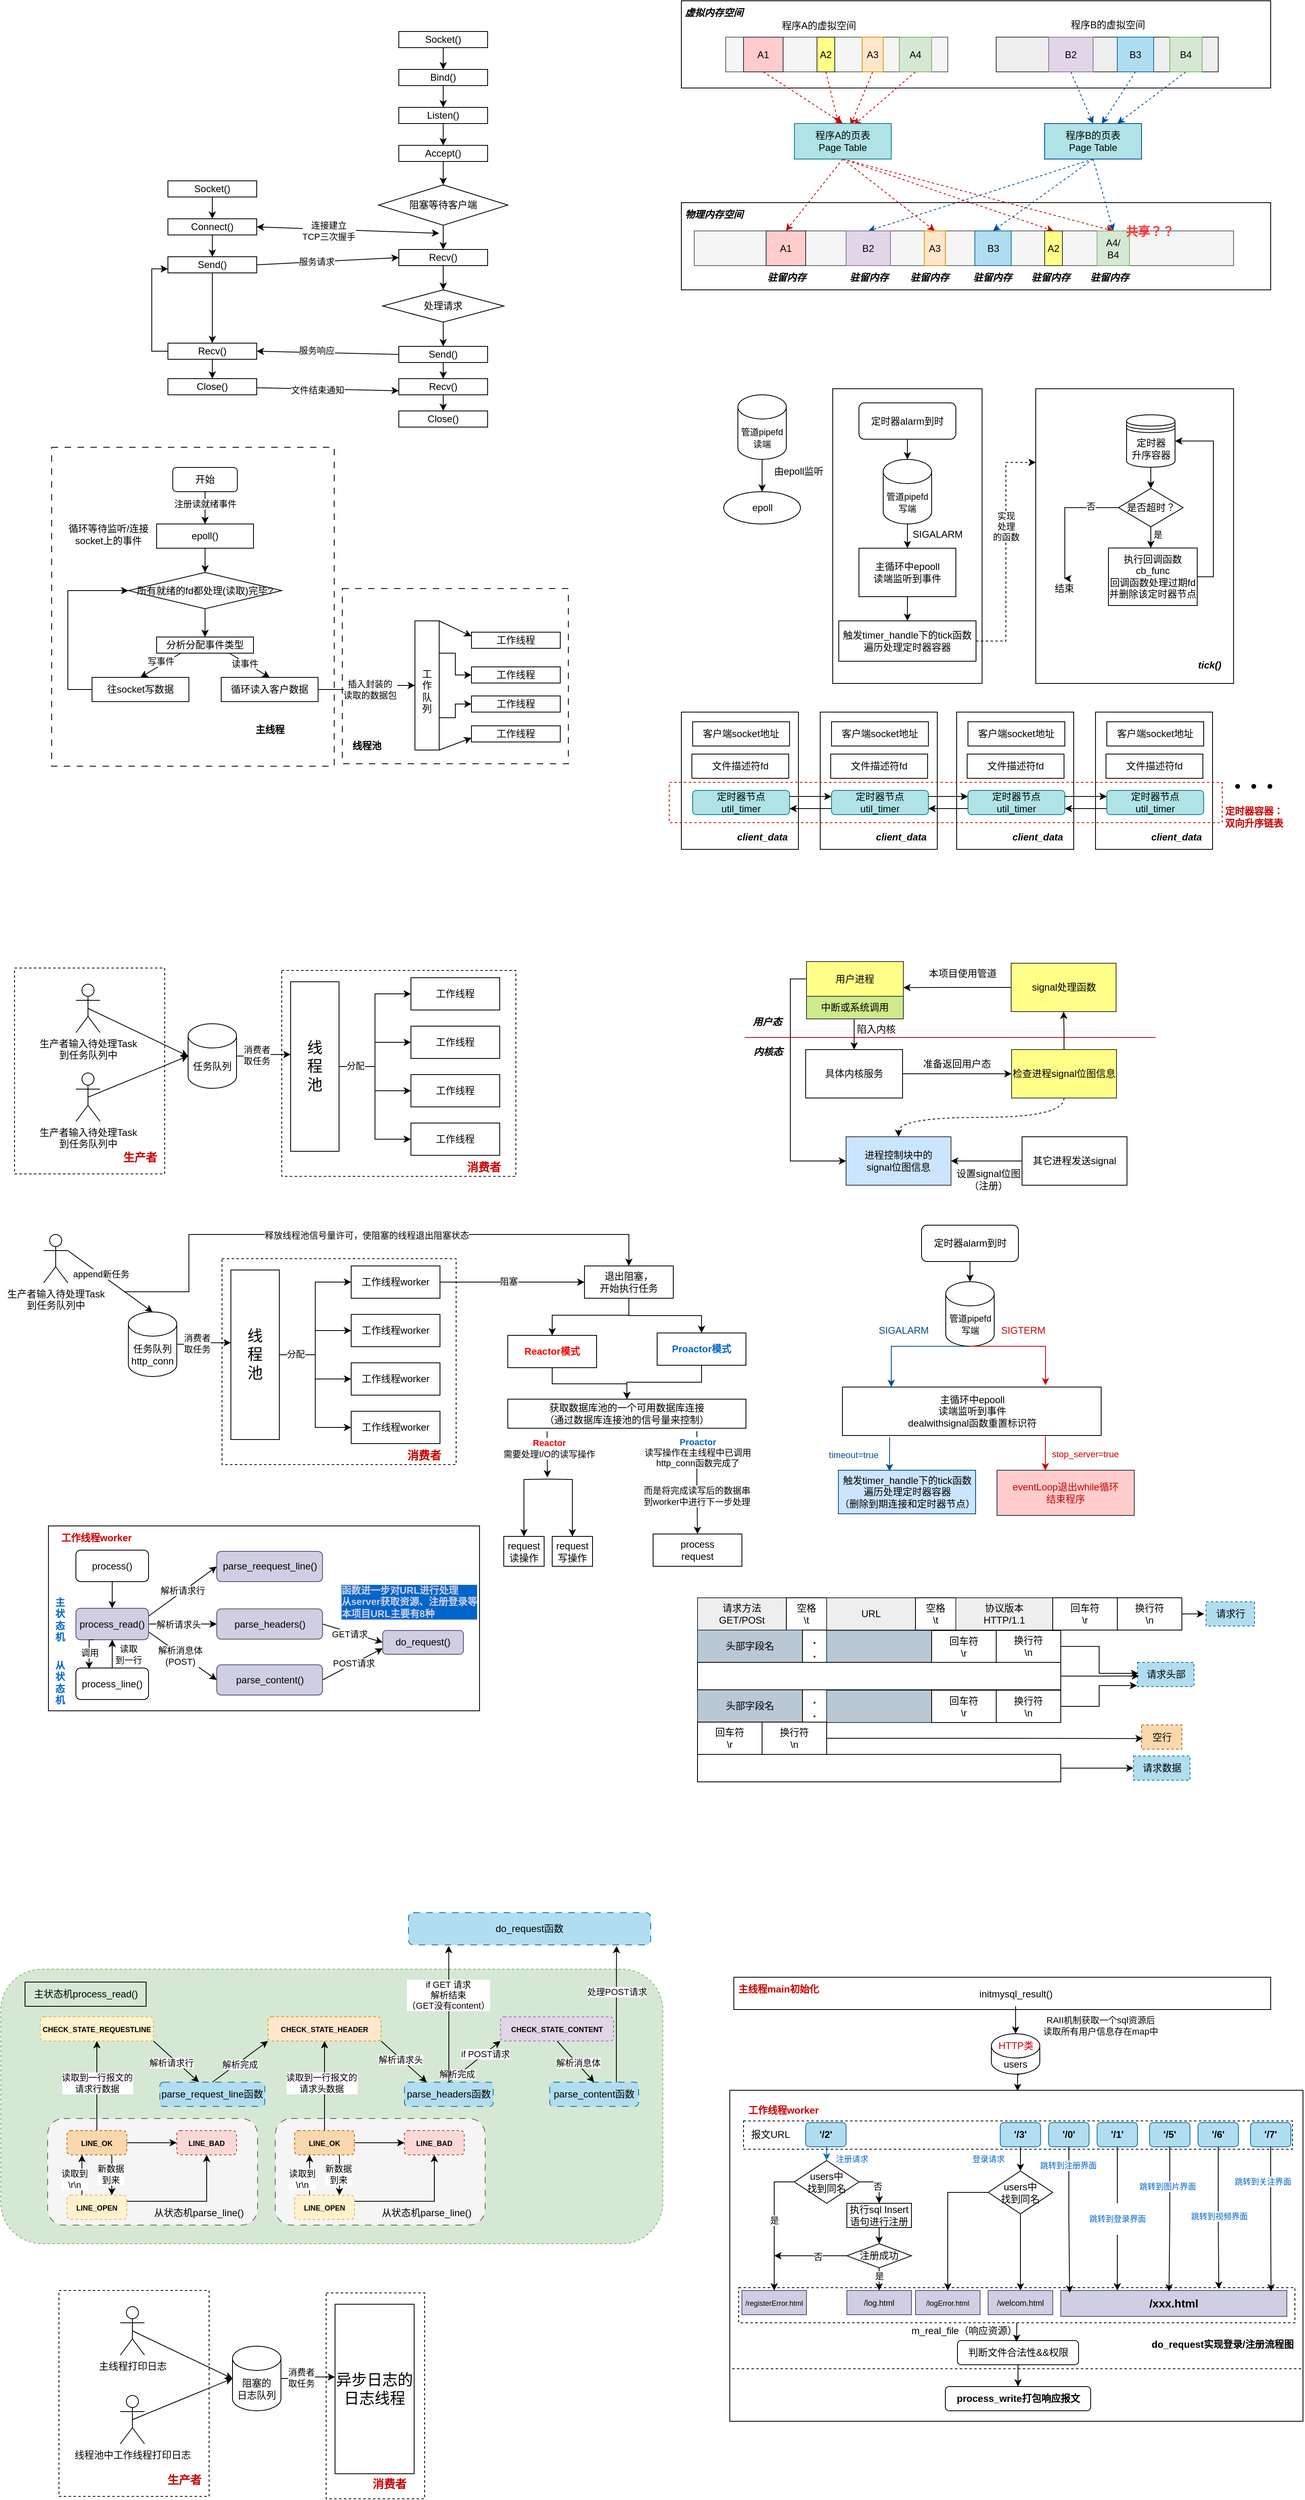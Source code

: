 <mxfile version="24.0.2" type="github">
  <diagram name="第 1 页" id="1_HqDCQ-dHmruRY8cEo1">
    <mxGraphModel dx="1042" dy="543" grid="0" gridSize="10" guides="1" tooltips="1" connect="1" arrows="1" fold="1" page="1" pageScale="1" pageWidth="827" pageHeight="1169" math="0" shadow="0">
      <root>
        <mxCell id="0" />
        <mxCell id="1" parent="0" />
        <mxCell id="uyQCsETFACLwB1ddb7fu-101" value="" style="rounded=0;whiteSpace=wrap;html=1;" vertex="1" parent="1">
          <mxGeometry x="850" y="913" width="145" height="170" as="geometry" />
        </mxCell>
        <mxCell id="uyQCsETFACLwB1ddb7fu-77" value="" style="rounded=0;whiteSpace=wrap;html=1;" vertex="1" parent="1">
          <mxGeometry x="1037.5" y="512.5" width="185" height="365" as="geometry" />
        </mxCell>
        <mxCell id="uyQCsETFACLwB1ddb7fu-38" value="" style="rounded=0;whiteSpace=wrap;html=1;" vertex="1" parent="1">
          <mxGeometry x="850" y="282" width="730" height="108" as="geometry" />
        </mxCell>
        <mxCell id="uyQCsETFACLwB1ddb7fu-39" value="&lt;b&gt;&lt;i&gt;物理内存空间&lt;/i&gt;&lt;/b&gt;" style="text;html=1;align=center;verticalAlign=middle;resizable=0;points=[];autosize=1;strokeColor=none;fillColor=none;" vertex="1" parent="1">
          <mxGeometry x="840" y="282" width="100" height="30" as="geometry" />
        </mxCell>
        <mxCell id="uyQCsETFACLwB1ddb7fu-36" value="" style="rounded=0;whiteSpace=wrap;html=1;" vertex="1" parent="1">
          <mxGeometry x="850" y="32" width="730" height="108" as="geometry" />
        </mxCell>
        <mxCell id="-SEWYiFgOWvP7asbk5Ls-24" value="" style="rounded=0;whiteSpace=wrap;html=1;dashed=1;" parent="1" vertex="1">
          <mxGeometry x="355" y="1233" width="290" height="255" as="geometry" />
        </mxCell>
        <mxCell id="-SEWYiFgOWvP7asbk5Ls-22" value="" style="rounded=0;whiteSpace=wrap;html=1;dashed=1;" parent="1" vertex="1">
          <mxGeometry x="24" y="1230" width="186" height="255" as="geometry" />
        </mxCell>
        <mxCell id="m4xQPMhim5gjdKh0QAaY-30" value="" style="rounded=0;whiteSpace=wrap;html=1;dashed=1;dashPattern=8 8;" parent="1" vertex="1">
          <mxGeometry x="430" y="760" width="280" height="217" as="geometry" />
        </mxCell>
        <mxCell id="m4xQPMhim5gjdKh0QAaY-28" value="" style="rounded=0;whiteSpace=wrap;html=1;strokeColor=default;dashed=1;dashPattern=8 8;" parent="1" vertex="1">
          <mxGeometry x="70" y="585" width="350" height="395" as="geometry" />
        </mxCell>
        <mxCell id="DKz1Kuc2ZKXOYus95oos-3" value="" style="edgeStyle=orthogonalEdgeStyle;rounded=0;orthogonalLoop=1;jettySize=auto;html=1;" parent="1" source="DKz1Kuc2ZKXOYus95oos-1" target="DKz1Kuc2ZKXOYus95oos-2" edge="1">
          <mxGeometry relative="1" as="geometry" />
        </mxCell>
        <mxCell id="DKz1Kuc2ZKXOYus95oos-1" value="Socket()" style="rounded=0;whiteSpace=wrap;html=1;" parent="1" vertex="1">
          <mxGeometry x="500" y="70" width="110" height="20" as="geometry" />
        </mxCell>
        <mxCell id="DKz1Kuc2ZKXOYus95oos-5" value="" style="edgeStyle=orthogonalEdgeStyle;rounded=0;orthogonalLoop=1;jettySize=auto;html=1;" parent="1" source="DKz1Kuc2ZKXOYus95oos-2" target="DKz1Kuc2ZKXOYus95oos-4" edge="1">
          <mxGeometry relative="1" as="geometry" />
        </mxCell>
        <mxCell id="DKz1Kuc2ZKXOYus95oos-2" value="Bind()" style="rounded=0;whiteSpace=wrap;html=1;" parent="1" vertex="1">
          <mxGeometry x="500" y="117" width="110" height="20" as="geometry" />
        </mxCell>
        <mxCell id="DKz1Kuc2ZKXOYus95oos-7" value="" style="edgeStyle=orthogonalEdgeStyle;rounded=0;orthogonalLoop=1;jettySize=auto;html=1;" parent="1" source="DKz1Kuc2ZKXOYus95oos-4" target="DKz1Kuc2ZKXOYus95oos-6" edge="1">
          <mxGeometry relative="1" as="geometry" />
        </mxCell>
        <mxCell id="DKz1Kuc2ZKXOYus95oos-4" value="Listen()" style="rounded=0;whiteSpace=wrap;html=1;" parent="1" vertex="1">
          <mxGeometry x="500" y="164" width="110" height="20" as="geometry" />
        </mxCell>
        <mxCell id="DKz1Kuc2ZKXOYus95oos-9" value="" style="edgeStyle=orthogonalEdgeStyle;rounded=0;orthogonalLoop=1;jettySize=auto;html=1;" parent="1" source="DKz1Kuc2ZKXOYus95oos-6" target="DKz1Kuc2ZKXOYus95oos-8" edge="1">
          <mxGeometry relative="1" as="geometry" />
        </mxCell>
        <mxCell id="DKz1Kuc2ZKXOYus95oos-6" value="Accept()" style="rounded=0;whiteSpace=wrap;html=1;" parent="1" vertex="1">
          <mxGeometry x="500" y="211" width="110" height="20" as="geometry" />
        </mxCell>
        <mxCell id="DKz1Kuc2ZKXOYus95oos-11" value="" style="edgeStyle=orthogonalEdgeStyle;rounded=0;orthogonalLoop=1;jettySize=auto;html=1;" parent="1" source="DKz1Kuc2ZKXOYus95oos-8" target="DKz1Kuc2ZKXOYus95oos-10" edge="1">
          <mxGeometry relative="1" as="geometry" />
        </mxCell>
        <mxCell id="DKz1Kuc2ZKXOYus95oos-8" value="阻塞等待客户端" style="rhombus;whiteSpace=wrap;html=1;" parent="1" vertex="1">
          <mxGeometry x="475" y="260" width="160" height="50" as="geometry" />
        </mxCell>
        <mxCell id="DKz1Kuc2ZKXOYus95oos-17" value="" style="edgeStyle=orthogonalEdgeStyle;rounded=0;orthogonalLoop=1;jettySize=auto;html=1;" parent="1" source="DKz1Kuc2ZKXOYus95oos-10" target="DKz1Kuc2ZKXOYus95oos-16" edge="1">
          <mxGeometry relative="1" as="geometry" />
        </mxCell>
        <mxCell id="DKz1Kuc2ZKXOYus95oos-10" value="Recv()" style="whiteSpace=wrap;html=1;" parent="1" vertex="1">
          <mxGeometry x="500" y="340" width="110" height="20" as="geometry" />
        </mxCell>
        <mxCell id="DKz1Kuc2ZKXOYus95oos-22" style="edgeStyle=orthogonalEdgeStyle;rounded=0;orthogonalLoop=1;jettySize=auto;html=1;exitX=0.5;exitY=1;exitDx=0;exitDy=0;entryX=0.5;entryY=0;entryDx=0;entryDy=0;" parent="1" source="DKz1Kuc2ZKXOYus95oos-16" target="DKz1Kuc2ZKXOYus95oos-19" edge="1">
          <mxGeometry relative="1" as="geometry" />
        </mxCell>
        <mxCell id="DKz1Kuc2ZKXOYus95oos-16" value="处理请求" style="rhombus;whiteSpace=wrap;html=1;" parent="1" vertex="1">
          <mxGeometry x="480" y="390" width="150" height="40" as="geometry" />
        </mxCell>
        <mxCell id="DKz1Kuc2ZKXOYus95oos-18" value="" style="edgeStyle=orthogonalEdgeStyle;rounded=0;orthogonalLoop=1;jettySize=auto;html=1;" parent="1" source="DKz1Kuc2ZKXOYus95oos-19" target="DKz1Kuc2ZKXOYus95oos-20" edge="1">
          <mxGeometry relative="1" as="geometry" />
        </mxCell>
        <mxCell id="DKz1Kuc2ZKXOYus95oos-40" style="rounded=0;orthogonalLoop=1;jettySize=auto;html=1;exitX=0;exitY=0.5;exitDx=0;exitDy=0;entryX=1;entryY=0.5;entryDx=0;entryDy=0;" parent="1" source="DKz1Kuc2ZKXOYus95oos-19" target="DKz1Kuc2ZKXOYus95oos-30" edge="1">
          <mxGeometry relative="1" as="geometry" />
        </mxCell>
        <mxCell id="DKz1Kuc2ZKXOYus95oos-41" value="服务响应" style="edgeLabel;html=1;align=center;verticalAlign=middle;resizable=0;points=[];" parent="DKz1Kuc2ZKXOYus95oos-40" vertex="1" connectable="0">
          <mxGeometry x="0.157" y="-3" relative="1" as="geometry">
            <mxPoint as="offset" />
          </mxGeometry>
        </mxCell>
        <mxCell id="DKz1Kuc2ZKXOYus95oos-19" value="Send()" style="whiteSpace=wrap;html=1;" parent="1" vertex="1">
          <mxGeometry x="500" y="460" width="110" height="20" as="geometry" />
        </mxCell>
        <mxCell id="DKz1Kuc2ZKXOYus95oos-34" style="edgeStyle=orthogonalEdgeStyle;rounded=0;orthogonalLoop=1;jettySize=auto;html=1;exitX=0.5;exitY=1;exitDx=0;exitDy=0;entryX=0.5;entryY=0;entryDx=0;entryDy=0;" parent="1" source="DKz1Kuc2ZKXOYus95oos-20" target="DKz1Kuc2ZKXOYus95oos-33" edge="1">
          <mxGeometry relative="1" as="geometry" />
        </mxCell>
        <mxCell id="DKz1Kuc2ZKXOYus95oos-20" value="Recv()" style="whiteSpace=wrap;html=1;" parent="1" vertex="1">
          <mxGeometry x="500" y="500" width="110" height="20" as="geometry" />
        </mxCell>
        <mxCell id="DKz1Kuc2ZKXOYus95oos-23" value="" style="edgeStyle=orthogonalEdgeStyle;rounded=0;orthogonalLoop=1;jettySize=auto;html=1;" parent="1" source="DKz1Kuc2ZKXOYus95oos-24" target="DKz1Kuc2ZKXOYus95oos-26" edge="1">
          <mxGeometry relative="1" as="geometry" />
        </mxCell>
        <mxCell id="DKz1Kuc2ZKXOYus95oos-24" value="Socket()" style="rounded=0;whiteSpace=wrap;html=1;" parent="1" vertex="1">
          <mxGeometry x="214" y="255" width="110" height="20" as="geometry" />
        </mxCell>
        <mxCell id="DKz1Kuc2ZKXOYus95oos-25" value="" style="edgeStyle=orthogonalEdgeStyle;rounded=0;orthogonalLoop=1;jettySize=auto;html=1;" parent="1" source="DKz1Kuc2ZKXOYus95oos-26" target="DKz1Kuc2ZKXOYus95oos-28" edge="1">
          <mxGeometry relative="1" as="geometry" />
        </mxCell>
        <mxCell id="DKz1Kuc2ZKXOYus95oos-36" style="rounded=0;orthogonalLoop=1;jettySize=auto;html=1;exitX=1;exitY=0.5;exitDx=0;exitDy=0;startArrow=classic;startFill=1;" parent="1" source="DKz1Kuc2ZKXOYus95oos-26" edge="1">
          <mxGeometry relative="1" as="geometry">
            <mxPoint x="550" y="320" as="targetPoint" />
          </mxGeometry>
        </mxCell>
        <mxCell id="DKz1Kuc2ZKXOYus95oos-37" value="连接建立&lt;br&gt;TCP三次握手" style="edgeLabel;html=1;align=center;verticalAlign=middle;resizable=0;points=[];" parent="DKz1Kuc2ZKXOYus95oos-36" vertex="1" connectable="0">
          <mxGeometry x="-0.216" y="-2" relative="1" as="geometry">
            <mxPoint as="offset" />
          </mxGeometry>
        </mxCell>
        <mxCell id="DKz1Kuc2ZKXOYus95oos-26" value="Connect()" style="rounded=0;whiteSpace=wrap;html=1;" parent="1" vertex="1">
          <mxGeometry x="214" y="302" width="110" height="20" as="geometry" />
        </mxCell>
        <mxCell id="DKz1Kuc2ZKXOYus95oos-27" value="" style="edgeStyle=orthogonalEdgeStyle;rounded=0;orthogonalLoop=1;jettySize=auto;html=1;" parent="1" source="DKz1Kuc2ZKXOYus95oos-28" target="DKz1Kuc2ZKXOYus95oos-30" edge="1">
          <mxGeometry relative="1" as="geometry" />
        </mxCell>
        <mxCell id="DKz1Kuc2ZKXOYus95oos-38" style="rounded=0;orthogonalLoop=1;jettySize=auto;html=1;exitX=1;exitY=0.5;exitDx=0;exitDy=0;entryX=0;entryY=0.5;entryDx=0;entryDy=0;" parent="1" source="DKz1Kuc2ZKXOYus95oos-28" target="DKz1Kuc2ZKXOYus95oos-10" edge="1">
          <mxGeometry relative="1" as="geometry" />
        </mxCell>
        <mxCell id="DKz1Kuc2ZKXOYus95oos-39" value="服务请求" style="edgeLabel;html=1;align=center;verticalAlign=middle;resizable=0;points=[];" parent="DKz1Kuc2ZKXOYus95oos-38" vertex="1" connectable="0">
          <mxGeometry x="-0.165" relative="1" as="geometry">
            <mxPoint as="offset" />
          </mxGeometry>
        </mxCell>
        <mxCell id="DKz1Kuc2ZKXOYus95oos-28" value="Send()" style="rounded=0;whiteSpace=wrap;html=1;" parent="1" vertex="1">
          <mxGeometry x="214" y="349" width="110" height="20" as="geometry" />
        </mxCell>
        <mxCell id="DKz1Kuc2ZKXOYus95oos-29" value="" style="edgeStyle=orthogonalEdgeStyle;rounded=0;orthogonalLoop=1;jettySize=auto;html=1;entryX=0.5;entryY=0;entryDx=0;entryDy=0;" parent="1" source="DKz1Kuc2ZKXOYus95oos-30" target="DKz1Kuc2ZKXOYus95oos-31" edge="1">
          <mxGeometry relative="1" as="geometry">
            <mxPoint x="269" y="505" as="targetPoint" />
          </mxGeometry>
        </mxCell>
        <mxCell id="DKz1Kuc2ZKXOYus95oos-35" style="edgeStyle=orthogonalEdgeStyle;rounded=0;orthogonalLoop=1;jettySize=auto;html=1;exitX=0;exitY=0.5;exitDx=0;exitDy=0;entryX=0;entryY=0.75;entryDx=0;entryDy=0;" parent="1" source="DKz1Kuc2ZKXOYus95oos-30" target="DKz1Kuc2ZKXOYus95oos-28" edge="1">
          <mxGeometry relative="1" as="geometry" />
        </mxCell>
        <mxCell id="DKz1Kuc2ZKXOYus95oos-30" value="Recv()" style="rounded=0;whiteSpace=wrap;html=1;" parent="1" vertex="1">
          <mxGeometry x="214" y="456" width="110" height="20" as="geometry" />
        </mxCell>
        <mxCell id="DKz1Kuc2ZKXOYus95oos-42" style="rounded=0;orthogonalLoop=1;jettySize=auto;html=1;entryX=0;entryY=0.75;entryDx=0;entryDy=0;" parent="1" source="DKz1Kuc2ZKXOYus95oos-31" target="DKz1Kuc2ZKXOYus95oos-20" edge="1">
          <mxGeometry relative="1" as="geometry" />
        </mxCell>
        <mxCell id="DKz1Kuc2ZKXOYus95oos-43" value="文件结束通知" style="edgeLabel;html=1;align=center;verticalAlign=middle;resizable=0;points=[];" parent="DKz1Kuc2ZKXOYus95oos-42" vertex="1" connectable="0">
          <mxGeometry x="-0.156" y="-1" relative="1" as="geometry">
            <mxPoint as="offset" />
          </mxGeometry>
        </mxCell>
        <mxCell id="DKz1Kuc2ZKXOYus95oos-31" value="Close()" style="rounded=0;whiteSpace=wrap;html=1;" parent="1" vertex="1">
          <mxGeometry x="214" y="500" width="110" height="20" as="geometry" />
        </mxCell>
        <mxCell id="DKz1Kuc2ZKXOYus95oos-33" value="Close()" style="rounded=0;whiteSpace=wrap;html=1;" parent="1" vertex="1">
          <mxGeometry x="500" y="540" width="110" height="20" as="geometry" />
        </mxCell>
        <mxCell id="m4xQPMhim5gjdKh0QAaY-1" value="" style="edgeStyle=orthogonalEdgeStyle;rounded=0;orthogonalLoop=1;jettySize=auto;html=1;" parent="1" source="DKz1Kuc2ZKXOYus95oos-44" target="DKz1Kuc2ZKXOYus95oos-45" edge="1">
          <mxGeometry relative="1" as="geometry" />
        </mxCell>
        <mxCell id="m4xQPMhim5gjdKh0QAaY-2" value="注册读就绪事件" style="edgeLabel;html=1;align=center;verticalAlign=middle;resizable=0;points=[];" parent="m4xQPMhim5gjdKh0QAaY-1" vertex="1" connectable="0">
          <mxGeometry x="-0.24" relative="1" as="geometry">
            <mxPoint as="offset" />
          </mxGeometry>
        </mxCell>
        <mxCell id="DKz1Kuc2ZKXOYus95oos-44" value="开始" style="rounded=1;whiteSpace=wrap;html=1;" parent="1" vertex="1">
          <mxGeometry x="220" y="610" width="80" height="30" as="geometry" />
        </mxCell>
        <mxCell id="m4xQPMhim5gjdKh0QAaY-5" value="" style="edgeStyle=orthogonalEdgeStyle;rounded=0;orthogonalLoop=1;jettySize=auto;html=1;" parent="1" source="DKz1Kuc2ZKXOYus95oos-45" target="m4xQPMhim5gjdKh0QAaY-4" edge="1">
          <mxGeometry relative="1" as="geometry" />
        </mxCell>
        <mxCell id="DKz1Kuc2ZKXOYus95oos-45" value="epoll()" style="rounded=0;whiteSpace=wrap;html=1;" parent="1" vertex="1">
          <mxGeometry x="200" y="680" width="120" height="30" as="geometry" />
        </mxCell>
        <mxCell id="m4xQPMhim5gjdKh0QAaY-3" value="循环等待监听/连接&lt;br&gt;socket上的事件" style="text;html=1;align=center;verticalAlign=middle;resizable=0;points=[];autosize=1;strokeColor=none;fillColor=none;" parent="1" vertex="1">
          <mxGeometry x="80" y="673" width="120" height="40" as="geometry" />
        </mxCell>
        <mxCell id="m4xQPMhim5gjdKh0QAaY-7" value="" style="edgeStyle=orthogonalEdgeStyle;rounded=0;orthogonalLoop=1;jettySize=auto;html=1;" parent="1" source="m4xQPMhim5gjdKh0QAaY-4" target="m4xQPMhim5gjdKh0QAaY-6" edge="1">
          <mxGeometry relative="1" as="geometry" />
        </mxCell>
        <mxCell id="m4xQPMhim5gjdKh0QAaY-4" value="所有就绪的fd都处理(读取)完毕?" style="rhombus;whiteSpace=wrap;html=1;rounded=0;" parent="1" vertex="1">
          <mxGeometry x="165" y="740" width="190" height="45" as="geometry" />
        </mxCell>
        <mxCell id="m4xQPMhim5gjdKh0QAaY-11" style="rounded=0;orthogonalLoop=1;jettySize=auto;html=1;exitX=0.25;exitY=1;exitDx=0;exitDy=0;entryX=0.5;entryY=0;entryDx=0;entryDy=0;" parent="1" source="m4xQPMhim5gjdKh0QAaY-6" target="m4xQPMhim5gjdKh0QAaY-8" edge="1">
          <mxGeometry relative="1" as="geometry" />
        </mxCell>
        <mxCell id="m4xQPMhim5gjdKh0QAaY-13" value="写事件" style="edgeLabel;html=1;align=center;verticalAlign=middle;resizable=0;points=[];" parent="m4xQPMhim5gjdKh0QAaY-11" vertex="1" connectable="0">
          <mxGeometry x="-0.132" y="-4" relative="1" as="geometry">
            <mxPoint x="-1" as="offset" />
          </mxGeometry>
        </mxCell>
        <mxCell id="m4xQPMhim5gjdKh0QAaY-12" style="rounded=0;orthogonalLoop=1;jettySize=auto;html=1;exitX=0.75;exitY=1;exitDx=0;exitDy=0;entryX=0.5;entryY=0;entryDx=0;entryDy=0;" parent="1" source="m4xQPMhim5gjdKh0QAaY-6" target="m4xQPMhim5gjdKh0QAaY-9" edge="1">
          <mxGeometry relative="1" as="geometry" />
        </mxCell>
        <mxCell id="m4xQPMhim5gjdKh0QAaY-14" value="读事件" style="edgeLabel;html=1;align=center;verticalAlign=middle;resizable=0;points=[];" parent="m4xQPMhim5gjdKh0QAaY-12" vertex="1" connectable="0">
          <mxGeometry x="-0.226" y="-1" relative="1" as="geometry">
            <mxPoint as="offset" />
          </mxGeometry>
        </mxCell>
        <mxCell id="m4xQPMhim5gjdKh0QAaY-6" value="分析分配事件类型" style="whiteSpace=wrap;html=1;rounded=0;" parent="1" vertex="1">
          <mxGeometry x="200" y="820" width="120" height="20" as="geometry" />
        </mxCell>
        <mxCell id="m4xQPMhim5gjdKh0QAaY-10" style="edgeStyle=orthogonalEdgeStyle;rounded=0;orthogonalLoop=1;jettySize=auto;html=1;entryX=0;entryY=0.5;entryDx=0;entryDy=0;" parent="1" source="m4xQPMhim5gjdKh0QAaY-8" target="m4xQPMhim5gjdKh0QAaY-4" edge="1">
          <mxGeometry relative="1" as="geometry">
            <Array as="points">
              <mxPoint x="90" y="885" />
              <mxPoint x="90" y="763" />
            </Array>
          </mxGeometry>
        </mxCell>
        <mxCell id="m4xQPMhim5gjdKh0QAaY-8" value="往socket写数据" style="rounded=0;whiteSpace=wrap;html=1;" parent="1" vertex="1">
          <mxGeometry x="120" y="870" width="120" height="30" as="geometry" />
        </mxCell>
        <mxCell id="m4xQPMhim5gjdKh0QAaY-16" value="" style="edgeStyle=orthogonalEdgeStyle;rounded=0;orthogonalLoop=1;jettySize=auto;html=1;" parent="1" source="m4xQPMhim5gjdKh0QAaY-9" target="m4xQPMhim5gjdKh0QAaY-15" edge="1">
          <mxGeometry relative="1" as="geometry" />
        </mxCell>
        <mxCell id="m4xQPMhim5gjdKh0QAaY-17" value="插入封装的&lt;br&gt;读取的数据包" style="edgeLabel;html=1;align=center;verticalAlign=middle;resizable=0;points=[];" parent="m4xQPMhim5gjdKh0QAaY-16" vertex="1" connectable="0">
          <mxGeometry x="-0.222" y="1" relative="1" as="geometry">
            <mxPoint x="15" y="1" as="offset" />
          </mxGeometry>
        </mxCell>
        <mxCell id="m4xQPMhim5gjdKh0QAaY-9" value="循环读入客户数据" style="rounded=0;whiteSpace=wrap;html=1;" parent="1" vertex="1">
          <mxGeometry x="280" y="870" width="120" height="30" as="geometry" />
        </mxCell>
        <mxCell id="m4xQPMhim5gjdKh0QAaY-20" style="edgeStyle=orthogonalEdgeStyle;rounded=0;orthogonalLoop=1;jettySize=auto;html=1;exitX=1;exitY=0.25;exitDx=0;exitDy=0;entryX=0;entryY=0.5;entryDx=0;entryDy=0;" parent="1" source="m4xQPMhim5gjdKh0QAaY-15" target="m4xQPMhim5gjdKh0QAaY-18" edge="1">
          <mxGeometry relative="1" as="geometry" />
        </mxCell>
        <mxCell id="m4xQPMhim5gjdKh0QAaY-21" style="edgeStyle=orthogonalEdgeStyle;rounded=0;orthogonalLoop=1;jettySize=auto;html=1;exitX=1;exitY=0.75;exitDx=0;exitDy=0;entryX=0;entryY=0.5;entryDx=0;entryDy=0;" parent="1" source="m4xQPMhim5gjdKh0QAaY-15" target="m4xQPMhim5gjdKh0QAaY-19" edge="1">
          <mxGeometry relative="1" as="geometry" />
        </mxCell>
        <mxCell id="m4xQPMhim5gjdKh0QAaY-26" style="rounded=0;orthogonalLoop=1;jettySize=auto;html=1;exitX=1;exitY=1;exitDx=0;exitDy=0;entryX=0;entryY=0.75;entryDx=0;entryDy=0;" parent="1" source="m4xQPMhim5gjdKh0QAaY-15" target="m4xQPMhim5gjdKh0QAaY-24" edge="1">
          <mxGeometry relative="1" as="geometry" />
        </mxCell>
        <mxCell id="m4xQPMhim5gjdKh0QAaY-27" style="rounded=0;orthogonalLoop=1;jettySize=auto;html=1;exitX=1;exitY=0;exitDx=0;exitDy=0;entryX=0;entryY=0.25;entryDx=0;entryDy=0;" parent="1" source="m4xQPMhim5gjdKh0QAaY-15" target="m4xQPMhim5gjdKh0QAaY-23" edge="1">
          <mxGeometry relative="1" as="geometry" />
        </mxCell>
        <mxCell id="m4xQPMhim5gjdKh0QAaY-15" value="&lt;br&gt;工&lt;br&gt;作&lt;br&gt;队&lt;br&gt;列&lt;br&gt;" style="rounded=0;whiteSpace=wrap;html=1;" parent="1" vertex="1">
          <mxGeometry x="520" y="800" width="30" height="160" as="geometry" />
        </mxCell>
        <mxCell id="m4xQPMhim5gjdKh0QAaY-18" value="工作线程" style="whiteSpace=wrap;html=1;" parent="1" vertex="1">
          <mxGeometry x="590" y="857" width="110" height="20" as="geometry" />
        </mxCell>
        <mxCell id="m4xQPMhim5gjdKh0QAaY-19" value="工作线程" style="rounded=0;whiteSpace=wrap;html=1;" parent="1" vertex="1">
          <mxGeometry x="590" y="893" width="110" height="20" as="geometry" />
        </mxCell>
        <mxCell id="m4xQPMhim5gjdKh0QAaY-23" value="工作线程" style="whiteSpace=wrap;html=1;" parent="1" vertex="1">
          <mxGeometry x="590" y="814" width="110" height="20" as="geometry" />
        </mxCell>
        <mxCell id="m4xQPMhim5gjdKh0QAaY-24" value="工作线程" style="rounded=0;whiteSpace=wrap;html=1;" parent="1" vertex="1">
          <mxGeometry x="590" y="930" width="110" height="20" as="geometry" />
        </mxCell>
        <mxCell id="m4xQPMhim5gjdKh0QAaY-29" value="&lt;b&gt;主线程&lt;/b&gt;" style="text;html=1;align=center;verticalAlign=middle;resizable=0;points=[];autosize=1;strokeColor=none;fillColor=none;" parent="1" vertex="1">
          <mxGeometry x="310" y="920" width="60" height="30" as="geometry" />
        </mxCell>
        <mxCell id="m4xQPMhim5gjdKh0QAaY-31" value="&lt;b&gt;线程池&lt;/b&gt;" style="text;html=1;align=center;verticalAlign=middle;resizable=0;points=[];autosize=1;strokeColor=none;fillColor=none;" parent="1" vertex="1">
          <mxGeometry x="430" y="940" width="60" height="30" as="geometry" />
        </mxCell>
        <mxCell id="-SEWYiFgOWvP7asbk5Ls-1" value="任务队列" style="shape=cylinder3;whiteSpace=wrap;html=1;boundedLbl=1;backgroundOutline=1;size=15;" parent="1" vertex="1">
          <mxGeometry x="239" y="1299" width="60" height="80" as="geometry" />
        </mxCell>
        <mxCell id="-SEWYiFgOWvP7asbk5Ls-2" value="生产者输入待处理Task&lt;br&gt;到任务队列中" style="shape=umlActor;verticalLabelPosition=bottom;verticalAlign=top;html=1;outlineConnect=0;" parent="1" vertex="1">
          <mxGeometry x="100" y="1250" width="30" height="60" as="geometry" />
        </mxCell>
        <mxCell id="-SEWYiFgOWvP7asbk5Ls-5" value="生产者输入待处理Task&lt;br&gt;到任务队列中" style="shape=umlActor;verticalLabelPosition=bottom;verticalAlign=top;html=1;outlineConnect=0;" parent="1" vertex="1">
          <mxGeometry x="100" y="1360" width="30" height="60" as="geometry" />
        </mxCell>
        <mxCell id="-SEWYiFgOWvP7asbk5Ls-8" style="rounded=0;orthogonalLoop=1;jettySize=auto;html=1;exitX=0.5;exitY=0.5;exitDx=0;exitDy=0;exitPerimeter=0;entryX=0;entryY=0.5;entryDx=0;entryDy=0;entryPerimeter=0;" parent="1" source="-SEWYiFgOWvP7asbk5Ls-2" target="-SEWYiFgOWvP7asbk5Ls-1" edge="1">
          <mxGeometry relative="1" as="geometry" />
        </mxCell>
        <mxCell id="-SEWYiFgOWvP7asbk5Ls-9" style="rounded=0;orthogonalLoop=1;jettySize=auto;html=1;exitX=0.5;exitY=0.5;exitDx=0;exitDy=0;exitPerimeter=0;entryX=0;entryY=0.5;entryDx=0;entryDy=0;entryPerimeter=0;" parent="1" source="-SEWYiFgOWvP7asbk5Ls-5" target="-SEWYiFgOWvP7asbk5Ls-1" edge="1">
          <mxGeometry relative="1" as="geometry" />
        </mxCell>
        <mxCell id="-SEWYiFgOWvP7asbk5Ls-17" style="edgeStyle=orthogonalEdgeStyle;rounded=0;orthogonalLoop=1;jettySize=auto;html=1;exitX=1;exitY=0.5;exitDx=0;exitDy=0;entryX=0;entryY=0.5;entryDx=0;entryDy=0;" parent="1" source="-SEWYiFgOWvP7asbk5Ls-10" target="-SEWYiFgOWvP7asbk5Ls-11" edge="1">
          <mxGeometry relative="1" as="geometry" />
        </mxCell>
        <mxCell id="-SEWYiFgOWvP7asbk5Ls-18" style="edgeStyle=orthogonalEdgeStyle;rounded=0;orthogonalLoop=1;jettySize=auto;html=1;exitX=1;exitY=0.5;exitDx=0;exitDy=0;entryX=0;entryY=0.5;entryDx=0;entryDy=0;" parent="1" source="-SEWYiFgOWvP7asbk5Ls-10" target="-SEWYiFgOWvP7asbk5Ls-12" edge="1">
          <mxGeometry relative="1" as="geometry" />
        </mxCell>
        <mxCell id="-SEWYiFgOWvP7asbk5Ls-19" style="edgeStyle=orthogonalEdgeStyle;rounded=0;orthogonalLoop=1;jettySize=auto;html=1;exitX=1;exitY=0.5;exitDx=0;exitDy=0;entryX=0;entryY=0.5;entryDx=0;entryDy=0;" parent="1" source="-SEWYiFgOWvP7asbk5Ls-10" target="-SEWYiFgOWvP7asbk5Ls-13" edge="1">
          <mxGeometry relative="1" as="geometry" />
        </mxCell>
        <mxCell id="-SEWYiFgOWvP7asbk5Ls-20" style="edgeStyle=orthogonalEdgeStyle;rounded=0;orthogonalLoop=1;jettySize=auto;html=1;exitX=1;exitY=0.5;exitDx=0;exitDy=0;entryX=0;entryY=0.5;entryDx=0;entryDy=0;" parent="1" source="-SEWYiFgOWvP7asbk5Ls-10" target="-SEWYiFgOWvP7asbk5Ls-14" edge="1">
          <mxGeometry relative="1" as="geometry" />
        </mxCell>
        <mxCell id="-SEWYiFgOWvP7asbk5Ls-21" value="分配" style="edgeLabel;html=1;align=center;verticalAlign=middle;resizable=0;points=[];" parent="-SEWYiFgOWvP7asbk5Ls-20" vertex="1" connectable="0">
          <mxGeometry x="-0.779" y="1" relative="1" as="geometry">
            <mxPoint as="offset" />
          </mxGeometry>
        </mxCell>
        <mxCell id="-SEWYiFgOWvP7asbk5Ls-10" value="&lt;font style=&quot;font-size: 19px;&quot;&gt;线&lt;br&gt;程&lt;br&gt;池&lt;/font&gt;" style="rounded=0;whiteSpace=wrap;html=1;" parent="1" vertex="1">
          <mxGeometry x="366" y="1247" width="60" height="210" as="geometry" />
        </mxCell>
        <mxCell id="-SEWYiFgOWvP7asbk5Ls-11" value="工作线程" style="rounded=0;whiteSpace=wrap;html=1;" parent="1" vertex="1">
          <mxGeometry x="515" y="1242" width="110" height="40" as="geometry" />
        </mxCell>
        <mxCell id="-SEWYiFgOWvP7asbk5Ls-12" value="工作线程" style="rounded=0;whiteSpace=wrap;html=1;" parent="1" vertex="1">
          <mxGeometry x="515" y="1302" width="110" height="40" as="geometry" />
        </mxCell>
        <mxCell id="-SEWYiFgOWvP7asbk5Ls-13" value="工作线程" style="rounded=0;whiteSpace=wrap;html=1;" parent="1" vertex="1">
          <mxGeometry x="515" y="1362" width="110" height="40" as="geometry" />
        </mxCell>
        <mxCell id="-SEWYiFgOWvP7asbk5Ls-14" value="工作线程" style="rounded=0;whiteSpace=wrap;html=1;" parent="1" vertex="1">
          <mxGeometry x="515" y="1422" width="110" height="40" as="geometry" />
        </mxCell>
        <mxCell id="-SEWYiFgOWvP7asbk5Ls-15" style="edgeStyle=orthogonalEdgeStyle;rounded=0;orthogonalLoop=1;jettySize=auto;html=1;exitX=1;exitY=0.5;exitDx=0;exitDy=0;exitPerimeter=0;entryX=0;entryY=0.429;entryDx=0;entryDy=0;entryPerimeter=0;" parent="1" source="-SEWYiFgOWvP7asbk5Ls-1" target="-SEWYiFgOWvP7asbk5Ls-10" edge="1">
          <mxGeometry relative="1" as="geometry" />
        </mxCell>
        <mxCell id="-SEWYiFgOWvP7asbk5Ls-16" value="消费者&lt;br&gt;取任务" style="edgeLabel;html=1;align=center;verticalAlign=middle;resizable=0;points=[];" parent="-SEWYiFgOWvP7asbk5Ls-15" vertex="1" connectable="0">
          <mxGeometry x="-0.108" y="1" relative="1" as="geometry">
            <mxPoint x="-6" as="offset" />
          </mxGeometry>
        </mxCell>
        <mxCell id="-SEWYiFgOWvP7asbk5Ls-23" value="&lt;font color=&quot;#cc0000&quot; style=&quot;font-size: 14px;&quot;&gt;&lt;b&gt;生产者&lt;/b&gt;&lt;/font&gt;" style="text;html=1;align=center;verticalAlign=middle;resizable=0;points=[];autosize=1;strokeColor=none;fillColor=none;" parent="1" vertex="1">
          <mxGeometry x="144" y="1450" width="70" height="30" as="geometry" />
        </mxCell>
        <mxCell id="-SEWYiFgOWvP7asbk5Ls-25" value="&lt;font color=&quot;#cc0000&quot; style=&quot;font-size: 14px;&quot;&gt;&lt;b&gt;消费者&lt;/b&gt;&lt;/font&gt;" style="text;html=1;align=center;verticalAlign=middle;resizable=0;points=[];autosize=1;strokeColor=none;fillColor=none;" parent="1" vertex="1">
          <mxGeometry x="570" y="1462" width="70" height="30" as="geometry" />
        </mxCell>
        <mxCell id="jEIaa_g_1_Zy7GzbISjY-1" value="" style="rounded=0;whiteSpace=wrap;html=1;dashed=1;" parent="1" vertex="1">
          <mxGeometry x="281" y="1590" width="290" height="255" as="geometry" />
        </mxCell>
        <mxCell id="jEIaa_g_1_Zy7GzbISjY-2" value="任务队列&lt;div&gt;http_conn&lt;/div&gt;" style="shape=cylinder3;whiteSpace=wrap;html=1;boundedLbl=1;backgroundOutline=1;size=15;" parent="1" vertex="1">
          <mxGeometry x="165" y="1656" width="60" height="80" as="geometry" />
        </mxCell>
        <mxCell id="jEIaa_g_1_Zy7GzbISjY-3" style="edgeStyle=orthogonalEdgeStyle;rounded=0;orthogonalLoop=1;jettySize=auto;html=1;exitX=1;exitY=0.5;exitDx=0;exitDy=0;entryX=0;entryY=0.5;entryDx=0;entryDy=0;" parent="1" source="jEIaa_g_1_Zy7GzbISjY-8" target="jEIaa_g_1_Zy7GzbISjY-9" edge="1">
          <mxGeometry relative="1" as="geometry" />
        </mxCell>
        <mxCell id="jEIaa_g_1_Zy7GzbISjY-4" style="edgeStyle=orthogonalEdgeStyle;rounded=0;orthogonalLoop=1;jettySize=auto;html=1;exitX=1;exitY=0.5;exitDx=0;exitDy=0;entryX=0;entryY=0.5;entryDx=0;entryDy=0;" parent="1" source="jEIaa_g_1_Zy7GzbISjY-8" target="jEIaa_g_1_Zy7GzbISjY-10" edge="1">
          <mxGeometry relative="1" as="geometry" />
        </mxCell>
        <mxCell id="jEIaa_g_1_Zy7GzbISjY-5" style="edgeStyle=orthogonalEdgeStyle;rounded=0;orthogonalLoop=1;jettySize=auto;html=1;exitX=1;exitY=0.5;exitDx=0;exitDy=0;entryX=0;entryY=0.5;entryDx=0;entryDy=0;" parent="1" source="jEIaa_g_1_Zy7GzbISjY-8" target="jEIaa_g_1_Zy7GzbISjY-11" edge="1">
          <mxGeometry relative="1" as="geometry" />
        </mxCell>
        <mxCell id="jEIaa_g_1_Zy7GzbISjY-6" style="edgeStyle=orthogonalEdgeStyle;rounded=0;orthogonalLoop=1;jettySize=auto;html=1;exitX=1;exitY=0.5;exitDx=0;exitDy=0;entryX=0;entryY=0.5;entryDx=0;entryDy=0;" parent="1" source="jEIaa_g_1_Zy7GzbISjY-8" target="jEIaa_g_1_Zy7GzbISjY-12" edge="1">
          <mxGeometry relative="1" as="geometry" />
        </mxCell>
        <mxCell id="jEIaa_g_1_Zy7GzbISjY-7" value="分配" style="edgeLabel;html=1;align=center;verticalAlign=middle;resizable=0;points=[];" parent="jEIaa_g_1_Zy7GzbISjY-6" vertex="1" connectable="0">
          <mxGeometry x="-0.779" y="1" relative="1" as="geometry">
            <mxPoint as="offset" />
          </mxGeometry>
        </mxCell>
        <mxCell id="jEIaa_g_1_Zy7GzbISjY-8" value="&lt;font style=&quot;font-size: 19px;&quot;&gt;线&lt;br&gt;程&lt;br&gt;池&lt;/font&gt;" style="rounded=0;whiteSpace=wrap;html=1;" parent="1" vertex="1">
          <mxGeometry x="292" y="1604" width="60" height="210" as="geometry" />
        </mxCell>
        <mxCell id="jEIaa_g_1_Zy7GzbISjY-17" value="" style="edgeStyle=orthogonalEdgeStyle;rounded=0;orthogonalLoop=1;jettySize=auto;html=1;" parent="1" source="jEIaa_g_1_Zy7GzbISjY-9" target="jEIaa_g_1_Zy7GzbISjY-16" edge="1">
          <mxGeometry relative="1" as="geometry" />
        </mxCell>
        <mxCell id="jEIaa_g_1_Zy7GzbISjY-27" value="阻塞" style="edgeLabel;html=1;align=center;verticalAlign=middle;resizable=0;points=[];" parent="jEIaa_g_1_Zy7GzbISjY-17" vertex="1" connectable="0">
          <mxGeometry x="-0.055" y="1" relative="1" as="geometry">
            <mxPoint as="offset" />
          </mxGeometry>
        </mxCell>
        <mxCell id="jEIaa_g_1_Zy7GzbISjY-9" value="工作线程worker" style="rounded=0;whiteSpace=wrap;html=1;" parent="1" vertex="1">
          <mxGeometry x="441" y="1599" width="110" height="40" as="geometry" />
        </mxCell>
        <mxCell id="jEIaa_g_1_Zy7GzbISjY-10" value="工作线程worker" style="rounded=0;whiteSpace=wrap;html=1;" parent="1" vertex="1">
          <mxGeometry x="441" y="1659" width="110" height="40" as="geometry" />
        </mxCell>
        <mxCell id="jEIaa_g_1_Zy7GzbISjY-11" value="工作线程worker" style="rounded=0;whiteSpace=wrap;html=1;" parent="1" vertex="1">
          <mxGeometry x="441" y="1719" width="110" height="40" as="geometry" />
        </mxCell>
        <mxCell id="jEIaa_g_1_Zy7GzbISjY-12" value="工作线程worker" style="rounded=0;whiteSpace=wrap;html=1;" parent="1" vertex="1">
          <mxGeometry x="441" y="1779" width="110" height="40" as="geometry" />
        </mxCell>
        <mxCell id="jEIaa_g_1_Zy7GzbISjY-13" style="edgeStyle=orthogonalEdgeStyle;rounded=0;orthogonalLoop=1;jettySize=auto;html=1;exitX=1;exitY=0.5;exitDx=0;exitDy=0;exitPerimeter=0;entryX=0;entryY=0.429;entryDx=0;entryDy=0;entryPerimeter=0;" parent="1" source="jEIaa_g_1_Zy7GzbISjY-2" target="jEIaa_g_1_Zy7GzbISjY-8" edge="1">
          <mxGeometry relative="1" as="geometry" />
        </mxCell>
        <mxCell id="jEIaa_g_1_Zy7GzbISjY-14" value="消费者&lt;br&gt;取任务" style="edgeLabel;html=1;align=center;verticalAlign=middle;resizable=0;points=[];" parent="jEIaa_g_1_Zy7GzbISjY-13" vertex="1" connectable="0">
          <mxGeometry x="-0.108" y="1" relative="1" as="geometry">
            <mxPoint x="-6" as="offset" />
          </mxGeometry>
        </mxCell>
        <mxCell id="jEIaa_g_1_Zy7GzbISjY-15" value="&lt;font color=&quot;#cc0000&quot; style=&quot;font-size: 14px;&quot;&gt;&lt;b&gt;消费者&lt;/b&gt;&lt;/font&gt;" style="text;html=1;align=center;verticalAlign=middle;resizable=0;points=[];autosize=1;strokeColor=none;fillColor=none;" parent="1" vertex="1">
          <mxGeometry x="496" y="1819" width="70" height="30" as="geometry" />
        </mxCell>
        <mxCell id="jEIaa_g_1_Zy7GzbISjY-30" value="" style="edgeStyle=orthogonalEdgeStyle;rounded=0;orthogonalLoop=1;jettySize=auto;html=1;entryX=0.5;entryY=0;entryDx=0;entryDy=0;" parent="1" source="jEIaa_g_1_Zy7GzbISjY-16" target="jEIaa_g_1_Zy7GzbISjY-28" edge="1">
          <mxGeometry relative="1" as="geometry">
            <mxPoint x="645" y="1680" as="targetPoint" />
            <Array as="points">
              <mxPoint x="785" y="1660" />
              <mxPoint x="690" y="1660" />
            </Array>
          </mxGeometry>
        </mxCell>
        <mxCell id="jEIaa_g_1_Zy7GzbISjY-32" style="edgeStyle=orthogonalEdgeStyle;rounded=0;orthogonalLoop=1;jettySize=auto;html=1;exitX=0.5;exitY=1;exitDx=0;exitDy=0;entryX=0.5;entryY=0;entryDx=0;entryDy=0;" parent="1" source="jEIaa_g_1_Zy7GzbISjY-16" target="jEIaa_g_1_Zy7GzbISjY-31" edge="1">
          <mxGeometry relative="1" as="geometry" />
        </mxCell>
        <mxCell id="jEIaa_g_1_Zy7GzbISjY-16" value="退出阻塞，&lt;div&gt;开始执行任务&lt;/div&gt;" style="rounded=0;whiteSpace=wrap;html=1;" parent="1" vertex="1">
          <mxGeometry x="730" y="1599" width="110" height="40" as="geometry" />
        </mxCell>
        <mxCell id="jEIaa_g_1_Zy7GzbISjY-21" value="生产者输入待处理Task&lt;br&gt;到任务队列中" style="shape=umlActor;verticalLabelPosition=bottom;verticalAlign=top;html=1;outlineConnect=0;" parent="1" vertex="1">
          <mxGeometry x="60" y="1560" width="30" height="60" as="geometry" />
        </mxCell>
        <mxCell id="jEIaa_g_1_Zy7GzbISjY-22" style="rounded=0;orthogonalLoop=1;jettySize=auto;html=1;exitX=1;exitY=0.333;exitDx=0;exitDy=0;exitPerimeter=0;entryX=0.5;entryY=0;entryDx=0;entryDy=0;entryPerimeter=0;" parent="1" source="jEIaa_g_1_Zy7GzbISjY-21" target="jEIaa_g_1_Zy7GzbISjY-2" edge="1">
          <mxGeometry relative="1" as="geometry" />
        </mxCell>
        <mxCell id="jEIaa_g_1_Zy7GzbISjY-24" value="append新任务" style="edgeLabel;html=1;align=center;verticalAlign=middle;resizable=0;points=[];" parent="jEIaa_g_1_Zy7GzbISjY-22" vertex="1" connectable="0">
          <mxGeometry x="-0.23" y="1" relative="1" as="geometry">
            <mxPoint as="offset" />
          </mxGeometry>
        </mxCell>
        <mxCell id="jEIaa_g_1_Zy7GzbISjY-25" value="" style="endArrow=classic;html=1;rounded=0;entryX=0.5;entryY=0;entryDx=0;entryDy=0;edgeStyle=orthogonalEdgeStyle;" parent="1" target="jEIaa_g_1_Zy7GzbISjY-16" edge="1">
          <mxGeometry width="50" height="50" relative="1" as="geometry">
            <mxPoint x="160" y="1630" as="sourcePoint" />
            <mxPoint x="440" y="1520" as="targetPoint" />
            <Array as="points">
              <mxPoint x="160" y="1631" />
              <mxPoint x="240" y="1631" />
              <mxPoint x="240" y="1560" />
              <mxPoint x="785" y="1560" />
            </Array>
          </mxGeometry>
        </mxCell>
        <mxCell id="jEIaa_g_1_Zy7GzbISjY-26" value="释放线程池信号量许可，使阻塞的线程退出阻塞状态" style="edgeLabel;html=1;align=center;verticalAlign=middle;resizable=0;points=[];" parent="jEIaa_g_1_Zy7GzbISjY-25" vertex="1" connectable="0">
          <mxGeometry x="0.01" y="-1" relative="1" as="geometry">
            <mxPoint as="offset" />
          </mxGeometry>
        </mxCell>
        <mxCell id="jEIaa_g_1_Zy7GzbISjY-55" style="edgeStyle=orthogonalEdgeStyle;rounded=0;orthogonalLoop=1;jettySize=auto;html=1;exitX=0.5;exitY=1;exitDx=0;exitDy=0;entryX=0.5;entryY=0;entryDx=0;entryDy=0;" parent="1" source="jEIaa_g_1_Zy7GzbISjY-28" target="jEIaa_g_1_Zy7GzbISjY-52" edge="1">
          <mxGeometry relative="1" as="geometry">
            <Array as="points">
              <mxPoint x="690" y="1745" />
              <mxPoint x="783" y="1745" />
            </Array>
          </mxGeometry>
        </mxCell>
        <mxCell id="jEIaa_g_1_Zy7GzbISjY-28" value="&lt;font color=&quot;#ff0000&quot;&gt;&lt;b&gt;Reactor模式&lt;/b&gt;&lt;/font&gt;" style="rounded=0;whiteSpace=wrap;html=1;" parent="1" vertex="1">
          <mxGeometry x="635" y="1685" width="110" height="40" as="geometry" />
        </mxCell>
        <mxCell id="jEIaa_g_1_Zy7GzbISjY-58" style="edgeStyle=orthogonalEdgeStyle;rounded=0;orthogonalLoop=1;jettySize=auto;html=1;exitX=0.5;exitY=1;exitDx=0;exitDy=0;entryX=0.5;entryY=0;entryDx=0;entryDy=0;" parent="1" source="jEIaa_g_1_Zy7GzbISjY-31" target="jEIaa_g_1_Zy7GzbISjY-52" edge="1">
          <mxGeometry relative="1" as="geometry" />
        </mxCell>
        <mxCell id="jEIaa_g_1_Zy7GzbISjY-31" value="&lt;font color=&quot;#0066cc&quot;&gt;&lt;b&gt;Proactor模式&lt;/b&gt;&lt;/font&gt;" style="rounded=0;whiteSpace=wrap;html=1;" parent="1" vertex="1">
          <mxGeometry x="820" y="1682" width="110" height="40" as="geometry" />
        </mxCell>
        <mxCell id="jEIaa_g_1_Zy7GzbISjY-43" value="" style="edgeStyle=orthogonalEdgeStyle;rounded=0;orthogonalLoop=1;jettySize=auto;html=1;" parent="1" target="jEIaa_g_1_Zy7GzbISjY-50" edge="1">
          <mxGeometry relative="1" as="geometry">
            <mxPoint x="685" y="1863" as="sourcePoint" />
          </mxGeometry>
        </mxCell>
        <mxCell id="jEIaa_g_1_Zy7GzbISjY-45" style="edgeStyle=orthogonalEdgeStyle;rounded=0;orthogonalLoop=1;jettySize=auto;html=1;exitX=0.5;exitY=1;exitDx=0;exitDy=0;entryX=0.5;entryY=0;entryDx=0;entryDy=0;" parent="1" target="jEIaa_g_1_Zy7GzbISjY-51" edge="1">
          <mxGeometry relative="1" as="geometry">
            <mxPoint x="685" y="1863" as="sourcePoint" />
          </mxGeometry>
        </mxCell>
        <mxCell id="jEIaa_g_1_Zy7GzbISjY-46" value="" style="edgeStyle=orthogonalEdgeStyle;rounded=0;orthogonalLoop=1;jettySize=auto;html=1;exitX=0.794;exitY=1.1;exitDx=0;exitDy=0;exitPerimeter=0;" parent="1" source="jEIaa_g_1_Zy7GzbISjY-52" target="jEIaa_g_1_Zy7GzbISjY-49" edge="1">
          <mxGeometry relative="1" as="geometry">
            <mxPoint x="870" y="1860" as="sourcePoint" />
          </mxGeometry>
        </mxCell>
        <mxCell id="jEIaa_g_1_Zy7GzbISjY-47" value="&lt;div&gt;&lt;font color=&quot;#0066cc&quot;&gt;&lt;b&gt;Proactor&lt;/b&gt;&lt;/font&gt;&lt;/div&gt;读写操作在主线程中已调用&lt;div&gt;http_conn函数完成了&lt;/div&gt;" style="edgeLabel;html=1;align=center;verticalAlign=middle;resizable=0;points=[];" parent="jEIaa_g_1_Zy7GzbISjY-46" vertex="1" connectable="0">
          <mxGeometry x="-0.44" y="1" relative="1" as="geometry">
            <mxPoint y="-10" as="offset" />
          </mxGeometry>
        </mxCell>
        <mxCell id="jEIaa_g_1_Zy7GzbISjY-48" value="而是将完成读写后的数据串&lt;div&gt;到worker中进行下一步处理&lt;/div&gt;" style="edgeLabel;html=1;align=center;verticalAlign=middle;resizable=0;points=[];" parent="jEIaa_g_1_Zy7GzbISjY-46" vertex="1" connectable="0">
          <mxGeometry x="0.256" y="-1" relative="1" as="geometry">
            <mxPoint as="offset" />
          </mxGeometry>
        </mxCell>
        <mxCell id="jEIaa_g_1_Zy7GzbISjY-49" value="process&lt;div&gt;request&lt;/div&gt;" style="rounded=0;whiteSpace=wrap;html=1;" parent="1" vertex="1">
          <mxGeometry x="815" y="1931" width="110" height="40" as="geometry" />
        </mxCell>
        <mxCell id="jEIaa_g_1_Zy7GzbISjY-50" value="&lt;div&gt;request&lt;/div&gt;读操作" style="rounded=0;whiteSpace=wrap;html=1;" parent="1" vertex="1">
          <mxGeometry x="630" y="1934" width="50" height="37" as="geometry" />
        </mxCell>
        <mxCell id="jEIaa_g_1_Zy7GzbISjY-51" value="&lt;div&gt;request&lt;br&gt;&lt;/div&gt;写操作" style="rounded=0;whiteSpace=wrap;html=1;" parent="1" vertex="1">
          <mxGeometry x="690" y="1934" width="50" height="37" as="geometry" />
        </mxCell>
        <mxCell id="jEIaa_g_1_Zy7GzbISjY-52" value="获取数据库池的一个可用数据库连接&lt;div&gt;（通过数据库连接池的信号量来控制）&lt;/div&gt;" style="rounded=0;whiteSpace=wrap;html=1;" parent="1" vertex="1">
          <mxGeometry x="635" y="1764" width="295" height="36" as="geometry" />
        </mxCell>
        <mxCell id="jEIaa_g_1_Zy7GzbISjY-61" value="" style="endArrow=classic;html=1;rounded=0;exitX=0.165;exitY=1.078;exitDx=0;exitDy=0;exitPerimeter=0;" parent="1" edge="1">
          <mxGeometry width="50" height="50" relative="1" as="geometry">
            <mxPoint x="683.675" y="1803.808" as="sourcePoint" />
            <mxPoint x="684" y="1861" as="targetPoint" />
          </mxGeometry>
        </mxCell>
        <mxCell id="jEIaa_g_1_Zy7GzbISjY-62" value="&lt;div&gt;&lt;font color=&quot;#ff0000&quot;&gt;&lt;b&gt;Reactor&lt;/b&gt;&lt;/font&gt;&lt;/div&gt;需要处理I/O的读写操作" style="edgeLabel;html=1;align=center;verticalAlign=middle;resizable=0;points=[];" parent="jEIaa_g_1_Zy7GzbISjY-61" vertex="1" connectable="0">
          <mxGeometry x="-0.28" y="2" relative="1" as="geometry">
            <mxPoint as="offset" />
          </mxGeometry>
        </mxCell>
        <mxCell id="jEIaa_g_1_Zy7GzbISjY-64" value="" style="rounded=1;whiteSpace=wrap;html=1;fillColor=#d5e8d4;strokeColor=#82b366;dashed=1;" parent="1" vertex="1">
          <mxGeometry x="7" y="2470" width="820" height="340" as="geometry" />
        </mxCell>
        <mxCell id="jEIaa_g_1_Zy7GzbISjY-65" value="主状态机process_read()" style="text;html=1;align=center;verticalAlign=middle;resizable=0;points=[];autosize=1;strokeColor=default;fillColor=none;" parent="1" vertex="1">
          <mxGeometry x="37" y="2486" width="150" height="30" as="geometry" />
        </mxCell>
        <mxCell id="jEIaa_g_1_Zy7GzbISjY-97" style="rounded=0;orthogonalLoop=1;jettySize=auto;html=1;exitX=1;exitY=1;exitDx=0;exitDy=0;" parent="1" source="jEIaa_g_1_Zy7GzbISjY-66" target="jEIaa_g_1_Zy7GzbISjY-96" edge="1">
          <mxGeometry relative="1" as="geometry" />
        </mxCell>
        <mxCell id="jEIaa_g_1_Zy7GzbISjY-98" value="解析请求行" style="edgeLabel;html=1;align=center;verticalAlign=middle;resizable=0;points=[];" parent="jEIaa_g_1_Zy7GzbISjY-97" vertex="1" connectable="0">
          <mxGeometry x="-0.106" y="-5" relative="1" as="geometry">
            <mxPoint as="offset" />
          </mxGeometry>
        </mxCell>
        <mxCell id="jEIaa_g_1_Zy7GzbISjY-66" value="&lt;font style=&quot;font-size: 9px;&quot;&gt;&lt;b&gt;CHECK_STATE_REQUESTLINE&lt;/b&gt;&lt;/font&gt;" style="rounded=1;whiteSpace=wrap;html=1;dashed=1;fillColor=#fff2cc;strokeColor=#d6b656;" parent="1" vertex="1">
          <mxGeometry x="56" y="2529" width="140" height="30" as="geometry" />
        </mxCell>
        <mxCell id="jEIaa_g_1_Zy7GzbISjY-115" style="rounded=0;orthogonalLoop=1;jettySize=auto;html=1;exitX=1;exitY=1;exitDx=0;exitDy=0;entryX=0.25;entryY=0;entryDx=0;entryDy=0;" parent="1" source="jEIaa_g_1_Zy7GzbISjY-67" target="jEIaa_g_1_Zy7GzbISjY-114" edge="1">
          <mxGeometry relative="1" as="geometry" />
        </mxCell>
        <mxCell id="jEIaa_g_1_Zy7GzbISjY-116" value="解析请求头" style="edgeLabel;html=1;align=center;verticalAlign=middle;resizable=0;points=[];" parent="jEIaa_g_1_Zy7GzbISjY-115" vertex="1" connectable="0">
          <mxGeometry x="-0.149" y="-1" relative="1" as="geometry">
            <mxPoint as="offset" />
          </mxGeometry>
        </mxCell>
        <mxCell id="jEIaa_g_1_Zy7GzbISjY-67" value="&lt;font style=&quot;font-size: 9px;&quot;&gt;&lt;b&gt;CHECK_STATE_HEADER&lt;/b&gt;&lt;/font&gt;" style="rounded=1;whiteSpace=wrap;html=1;dashed=1;fillColor=#ffe6cc;strokeColor=#d79b00;" parent="1" vertex="1">
          <mxGeometry x="338" y="2529" width="140" height="30" as="geometry" />
        </mxCell>
        <mxCell id="jEIaa_g_1_Zy7GzbISjY-125" style="rounded=0;orthogonalLoop=1;jettySize=auto;html=1;exitX=0.5;exitY=1;exitDx=0;exitDy=0;entryX=0.5;entryY=0;entryDx=0;entryDy=0;" parent="1" source="jEIaa_g_1_Zy7GzbISjY-68" target="jEIaa_g_1_Zy7GzbISjY-124" edge="1">
          <mxGeometry relative="1" as="geometry" />
        </mxCell>
        <mxCell id="jEIaa_g_1_Zy7GzbISjY-126" value="解析消息体" style="edgeLabel;html=1;align=center;verticalAlign=middle;resizable=0;points=[];" parent="jEIaa_g_1_Zy7GzbISjY-125" vertex="1" connectable="0">
          <mxGeometry x="0.071" y="1" relative="1" as="geometry">
            <mxPoint as="offset" />
          </mxGeometry>
        </mxCell>
        <mxCell id="jEIaa_g_1_Zy7GzbISjY-68" value="&lt;font style=&quot;font-size: 9px;&quot;&gt;&lt;b&gt;CHECK_STATE_CONTENT&lt;/b&gt;&lt;/font&gt;" style="rounded=1;whiteSpace=wrap;html=1;dashed=1;fillColor=#e1d5e7;strokeColor=#9673a6;" parent="1" vertex="1">
          <mxGeometry x="626" y="2529" width="140" height="30" as="geometry" />
        </mxCell>
        <mxCell id="jEIaa_g_1_Zy7GzbISjY-69" value="" style="rounded=1;whiteSpace=wrap;html=1;dashed=1;dashPattern=8 8;fillColor=#f5f5f5;fontColor=#333333;strokeColor=#666666;" parent="1" vertex="1">
          <mxGeometry x="65" y="2655" width="260" height="132" as="geometry" />
        </mxCell>
        <mxCell id="jEIaa_g_1_Zy7GzbISjY-70" value="从状态机parse_line()" style="text;html=1;align=center;verticalAlign=middle;resizable=0;points=[];autosize=1;strokeColor=none;fillColor=none;" parent="1" vertex="1">
          <mxGeometry x="187" y="2757" width="130" height="30" as="geometry" />
        </mxCell>
        <mxCell id="jEIaa_g_1_Zy7GzbISjY-77" style="edgeStyle=orthogonalEdgeStyle;rounded=0;orthogonalLoop=1;jettySize=auto;html=1;exitX=0.75;exitY=1;exitDx=0;exitDy=0;entryX=0.75;entryY=0;entryDx=0;entryDy=0;" parent="1" source="jEIaa_g_1_Zy7GzbISjY-71" target="jEIaa_g_1_Zy7GzbISjY-72" edge="1">
          <mxGeometry relative="1" as="geometry" />
        </mxCell>
        <mxCell id="jEIaa_g_1_Zy7GzbISjY-78" value="新数据&lt;div&gt;到来&lt;/div&gt;" style="edgeLabel;html=1;align=center;verticalAlign=middle;resizable=0;points=[];" parent="jEIaa_g_1_Zy7GzbISjY-77" vertex="1" connectable="0">
          <mxGeometry x="0.024" y="3" relative="1" as="geometry">
            <mxPoint x="-5" y="-2" as="offset" />
          </mxGeometry>
        </mxCell>
        <mxCell id="jEIaa_g_1_Zy7GzbISjY-80" style="edgeStyle=orthogonalEdgeStyle;rounded=0;orthogonalLoop=1;jettySize=auto;html=1;exitX=1;exitY=0.5;exitDx=0;exitDy=0;entryX=0;entryY=0.5;entryDx=0;entryDy=0;" parent="1" source="jEIaa_g_1_Zy7GzbISjY-71" target="jEIaa_g_1_Zy7GzbISjY-79" edge="1">
          <mxGeometry relative="1" as="geometry" />
        </mxCell>
        <mxCell id="jEIaa_g_1_Zy7GzbISjY-93" style="edgeStyle=orthogonalEdgeStyle;rounded=0;orthogonalLoop=1;jettySize=auto;html=1;exitX=0.5;exitY=0;exitDx=0;exitDy=0;" parent="1" source="jEIaa_g_1_Zy7GzbISjY-71" target="jEIaa_g_1_Zy7GzbISjY-66" edge="1">
          <mxGeometry relative="1" as="geometry" />
        </mxCell>
        <mxCell id="jEIaa_g_1_Zy7GzbISjY-94" value="读取到一行报文的&lt;div&gt;请求行数据&lt;/div&gt;" style="edgeLabel;html=1;align=center;verticalAlign=middle;resizable=0;points=[];" parent="jEIaa_g_1_Zy7GzbISjY-93" vertex="1" connectable="0">
          <mxGeometry x="-0.122" y="-1" relative="1" as="geometry">
            <mxPoint x="-1" y="-11" as="offset" />
          </mxGeometry>
        </mxCell>
        <mxCell id="jEIaa_g_1_Zy7GzbISjY-71" value="&lt;font style=&quot;font-size: 9px;&quot;&gt;&lt;b&gt;LINE_OK&lt;/b&gt;&lt;/font&gt;" style="rounded=1;whiteSpace=wrap;html=1;dashed=1;fillColor=#fad7ac;strokeColor=#b46504;" parent="1" vertex="1">
          <mxGeometry x="89" y="2670" width="74" height="30" as="geometry" />
        </mxCell>
        <mxCell id="jEIaa_g_1_Zy7GzbISjY-75" style="edgeStyle=orthogonalEdgeStyle;rounded=0;orthogonalLoop=1;jettySize=auto;html=1;exitX=0.25;exitY=0;exitDx=0;exitDy=0;entryX=0.25;entryY=1;entryDx=0;entryDy=0;" parent="1" source="jEIaa_g_1_Zy7GzbISjY-72" target="jEIaa_g_1_Zy7GzbISjY-71" edge="1">
          <mxGeometry relative="1" as="geometry" />
        </mxCell>
        <mxCell id="jEIaa_g_1_Zy7GzbISjY-76" value="读取到&lt;div&gt;\r\n&lt;/div&gt;" style="edgeLabel;html=1;align=center;verticalAlign=middle;resizable=0;points=[];" parent="jEIaa_g_1_Zy7GzbISjY-75" vertex="1" connectable="0">
          <mxGeometry x="0.016" y="-2" relative="1" as="geometry">
            <mxPoint x="-12" y="5" as="offset" />
          </mxGeometry>
        </mxCell>
        <mxCell id="jEIaa_g_1_Zy7GzbISjY-89" style="edgeStyle=orthogonalEdgeStyle;rounded=0;orthogonalLoop=1;jettySize=auto;html=1;exitX=1;exitY=0.25;exitDx=0;exitDy=0;entryX=0.5;entryY=1;entryDx=0;entryDy=0;" parent="1" source="jEIaa_g_1_Zy7GzbISjY-72" target="jEIaa_g_1_Zy7GzbISjY-79" edge="1">
          <mxGeometry relative="1" as="geometry" />
        </mxCell>
        <mxCell id="jEIaa_g_1_Zy7GzbISjY-72" value="&lt;font style=&quot;font-size: 9px;&quot;&gt;&lt;b&gt;LINE_OPEN&lt;/b&gt;&lt;/font&gt;" style="rounded=1;whiteSpace=wrap;html=1;dashed=1;fillColor=#fff2cc;strokeColor=#d6b656;" parent="1" vertex="1">
          <mxGeometry x="89" y="2750" width="74" height="30" as="geometry" />
        </mxCell>
        <mxCell id="jEIaa_g_1_Zy7GzbISjY-79" value="&lt;font style=&quot;font-size: 9px;&quot;&gt;&lt;b&gt;LINE_BAD&lt;/b&gt;&lt;/font&gt;" style="rounded=1;whiteSpace=wrap;html=1;dashed=1;fillColor=#fad9d5;strokeColor=#ae4132;" parent="1" vertex="1">
          <mxGeometry x="225" y="2670" width="74" height="30" as="geometry" />
        </mxCell>
        <mxCell id="jEIaa_g_1_Zy7GzbISjY-99" style="rounded=0;orthogonalLoop=1;jettySize=auto;html=1;exitX=0.5;exitY=0;exitDx=0;exitDy=0;entryX=0;entryY=1;entryDx=0;entryDy=0;" parent="1" source="jEIaa_g_1_Zy7GzbISjY-96" target="jEIaa_g_1_Zy7GzbISjY-67" edge="1">
          <mxGeometry relative="1" as="geometry" />
        </mxCell>
        <mxCell id="jEIaa_g_1_Zy7GzbISjY-100" value="解析完成" style="edgeLabel;html=1;align=center;verticalAlign=middle;resizable=0;points=[];" parent="jEIaa_g_1_Zy7GzbISjY-99" vertex="1" connectable="0">
          <mxGeometry x="-0.073" y="-2" relative="1" as="geometry">
            <mxPoint as="offset" />
          </mxGeometry>
        </mxCell>
        <mxCell id="jEIaa_g_1_Zy7GzbISjY-96" value="parse_request_line函数" style="rounded=1;whiteSpace=wrap;html=1;dashed=1;dashPattern=8 8;fillColor=#b1ddf0;strokeColor=#10739e;" parent="1" vertex="1">
          <mxGeometry x="204" y="2610" width="130" height="30" as="geometry" />
        </mxCell>
        <mxCell id="jEIaa_g_1_Zy7GzbISjY-101" value="" style="rounded=1;whiteSpace=wrap;html=1;dashed=1;dashPattern=8 8;fillColor=#f5f5f5;fontColor=#333333;strokeColor=#666666;" parent="1" vertex="1">
          <mxGeometry x="347" y="2655" width="260" height="132" as="geometry" />
        </mxCell>
        <mxCell id="jEIaa_g_1_Zy7GzbISjY-102" value="从状态机parse_line()" style="text;html=1;align=center;verticalAlign=middle;resizable=0;points=[];autosize=1;strokeColor=none;fillColor=none;" parent="1" vertex="1">
          <mxGeometry x="469" y="2757" width="130" height="30" as="geometry" />
        </mxCell>
        <mxCell id="jEIaa_g_1_Zy7GzbISjY-103" style="edgeStyle=orthogonalEdgeStyle;rounded=0;orthogonalLoop=1;jettySize=auto;html=1;exitX=0.75;exitY=1;exitDx=0;exitDy=0;entryX=0.75;entryY=0;entryDx=0;entryDy=0;" parent="1" source="jEIaa_g_1_Zy7GzbISjY-106" target="jEIaa_g_1_Zy7GzbISjY-110" edge="1">
          <mxGeometry relative="1" as="geometry" />
        </mxCell>
        <mxCell id="jEIaa_g_1_Zy7GzbISjY-104" value="新数据&lt;div&gt;到来&lt;/div&gt;" style="edgeLabel;html=1;align=center;verticalAlign=middle;resizable=0;points=[];" parent="jEIaa_g_1_Zy7GzbISjY-103" vertex="1" connectable="0">
          <mxGeometry x="0.024" y="3" relative="1" as="geometry">
            <mxPoint x="-5" y="-2" as="offset" />
          </mxGeometry>
        </mxCell>
        <mxCell id="jEIaa_g_1_Zy7GzbISjY-105" style="edgeStyle=orthogonalEdgeStyle;rounded=0;orthogonalLoop=1;jettySize=auto;html=1;exitX=1;exitY=0.5;exitDx=0;exitDy=0;entryX=0;entryY=0.5;entryDx=0;entryDy=0;" parent="1" source="jEIaa_g_1_Zy7GzbISjY-106" target="jEIaa_g_1_Zy7GzbISjY-111" edge="1">
          <mxGeometry relative="1" as="geometry" />
        </mxCell>
        <mxCell id="jEIaa_g_1_Zy7GzbISjY-112" style="edgeStyle=orthogonalEdgeStyle;rounded=0;orthogonalLoop=1;jettySize=auto;html=1;exitX=0.5;exitY=0;exitDx=0;exitDy=0;entryX=0.5;entryY=1;entryDx=0;entryDy=0;" parent="1" source="jEIaa_g_1_Zy7GzbISjY-106" target="jEIaa_g_1_Zy7GzbISjY-67" edge="1">
          <mxGeometry relative="1" as="geometry" />
        </mxCell>
        <mxCell id="jEIaa_g_1_Zy7GzbISjY-113" value="读取到一行报文的&lt;div&gt;请求头数据&lt;/div&gt;" style="edgeLabel;html=1;align=center;verticalAlign=middle;resizable=0;points=[];" parent="jEIaa_g_1_Zy7GzbISjY-112" vertex="1" connectable="0">
          <mxGeometry x="0.07" y="4" relative="1" as="geometry">
            <mxPoint as="offset" />
          </mxGeometry>
        </mxCell>
        <mxCell id="jEIaa_g_1_Zy7GzbISjY-106" value="&lt;font style=&quot;font-size: 9px;&quot;&gt;&lt;b&gt;LINE_OK&lt;/b&gt;&lt;/font&gt;" style="rounded=1;whiteSpace=wrap;html=1;dashed=1;fillColor=#fad7ac;strokeColor=#b46504;" parent="1" vertex="1">
          <mxGeometry x="371" y="2670" width="74" height="30" as="geometry" />
        </mxCell>
        <mxCell id="jEIaa_g_1_Zy7GzbISjY-107" style="edgeStyle=orthogonalEdgeStyle;rounded=0;orthogonalLoop=1;jettySize=auto;html=1;exitX=0.25;exitY=0;exitDx=0;exitDy=0;entryX=0.25;entryY=1;entryDx=0;entryDy=0;" parent="1" source="jEIaa_g_1_Zy7GzbISjY-110" target="jEIaa_g_1_Zy7GzbISjY-106" edge="1">
          <mxGeometry relative="1" as="geometry" />
        </mxCell>
        <mxCell id="jEIaa_g_1_Zy7GzbISjY-108" value="读取到&lt;div&gt;\r\n&lt;/div&gt;" style="edgeLabel;html=1;align=center;verticalAlign=middle;resizable=0;points=[];" parent="jEIaa_g_1_Zy7GzbISjY-107" vertex="1" connectable="0">
          <mxGeometry x="0.016" y="-2" relative="1" as="geometry">
            <mxPoint x="-12" y="5" as="offset" />
          </mxGeometry>
        </mxCell>
        <mxCell id="jEIaa_g_1_Zy7GzbISjY-109" style="edgeStyle=orthogonalEdgeStyle;rounded=0;orthogonalLoop=1;jettySize=auto;html=1;exitX=1;exitY=0.25;exitDx=0;exitDy=0;entryX=0.5;entryY=1;entryDx=0;entryDy=0;" parent="1" source="jEIaa_g_1_Zy7GzbISjY-110" target="jEIaa_g_1_Zy7GzbISjY-111" edge="1">
          <mxGeometry relative="1" as="geometry" />
        </mxCell>
        <mxCell id="jEIaa_g_1_Zy7GzbISjY-110" value="&lt;font style=&quot;font-size: 9px;&quot;&gt;&lt;b&gt;LINE_OPEN&lt;/b&gt;&lt;/font&gt;" style="rounded=1;whiteSpace=wrap;html=1;dashed=1;fillColor=#fff2cc;strokeColor=#d6b656;" parent="1" vertex="1">
          <mxGeometry x="371" y="2750" width="74" height="30" as="geometry" />
        </mxCell>
        <mxCell id="jEIaa_g_1_Zy7GzbISjY-111" value="&lt;font style=&quot;font-size: 9px;&quot;&gt;&lt;b&gt;LINE_BAD&lt;/b&gt;&lt;/font&gt;" style="rounded=1;whiteSpace=wrap;html=1;dashed=1;fillColor=#fad9d5;strokeColor=#ae4132;" parent="1" vertex="1">
          <mxGeometry x="507" y="2670" width="74" height="30" as="geometry" />
        </mxCell>
        <mxCell id="jEIaa_g_1_Zy7GzbISjY-117" style="rounded=0;orthogonalLoop=1;jettySize=auto;html=1;exitX=0.5;exitY=0;exitDx=0;exitDy=0;entryX=0;entryY=1;entryDx=0;entryDy=0;" parent="1" source="jEIaa_g_1_Zy7GzbISjY-114" target="jEIaa_g_1_Zy7GzbISjY-68" edge="1">
          <mxGeometry relative="1" as="geometry" />
        </mxCell>
        <mxCell id="jEIaa_g_1_Zy7GzbISjY-118" value="解析完成" style="edgeLabel;html=1;align=center;verticalAlign=middle;resizable=0;points=[];" parent="jEIaa_g_1_Zy7GzbISjY-117" vertex="1" connectable="0">
          <mxGeometry x="0.021" relative="1" as="geometry">
            <mxPoint x="-23" y="16" as="offset" />
          </mxGeometry>
        </mxCell>
        <mxCell id="jEIaa_g_1_Zy7GzbISjY-123" value="if POST请求" style="edgeLabel;html=1;align=center;verticalAlign=middle;resizable=0;points=[];" parent="jEIaa_g_1_Zy7GzbISjY-117" vertex="1" connectable="0">
          <mxGeometry x="0.407" y="-1" relative="1" as="geometry">
            <mxPoint x="-1" as="offset" />
          </mxGeometry>
        </mxCell>
        <mxCell id="jEIaa_g_1_Zy7GzbISjY-114" value="parse_headers函数" style="rounded=1;whiteSpace=wrap;html=1;dashed=1;dashPattern=8 8;fillColor=#b1ddf0;strokeColor=#10739e;" parent="1" vertex="1">
          <mxGeometry x="507" y="2610" width="110" height="30" as="geometry" />
        </mxCell>
        <mxCell id="jEIaa_g_1_Zy7GzbISjY-119" value="do_request函数" style="rounded=1;whiteSpace=wrap;html=1;fillColor=#b1ddf0;strokeColor=#10739e;dashed=1;dashPattern=8 8;" parent="1" vertex="1">
          <mxGeometry x="512" y="2400" width="300" height="40" as="geometry" />
        </mxCell>
        <mxCell id="jEIaa_g_1_Zy7GzbISjY-121" style="edgeStyle=orthogonalEdgeStyle;rounded=0;orthogonalLoop=1;jettySize=auto;html=1;exitX=0.5;exitY=0;exitDx=0;exitDy=0;entryX=0.166;entryY=1.03;entryDx=0;entryDy=0;entryPerimeter=0;" parent="1" source="jEIaa_g_1_Zy7GzbISjY-114" target="jEIaa_g_1_Zy7GzbISjY-119" edge="1">
          <mxGeometry relative="1" as="geometry" />
        </mxCell>
        <mxCell id="jEIaa_g_1_Zy7GzbISjY-122" value="if GET 请求&lt;div&gt;解析结束&lt;/div&gt;&lt;div&gt;（GET没有content）&lt;/div&gt;" style="edgeLabel;html=1;align=center;verticalAlign=middle;resizable=0;points=[];" parent="jEIaa_g_1_Zy7GzbISjY-121" vertex="1" connectable="0">
          <mxGeometry x="0.281" y="1" relative="1" as="geometry">
            <mxPoint as="offset" />
          </mxGeometry>
        </mxCell>
        <mxCell id="jEIaa_g_1_Zy7GzbISjY-124" value="parse_content函数" style="rounded=1;whiteSpace=wrap;html=1;dashed=1;dashPattern=8 8;fillColor=#b1ddf0;strokeColor=#10739e;" parent="1" vertex="1">
          <mxGeometry x="687" y="2610" width="110" height="30" as="geometry" />
        </mxCell>
        <mxCell id="jEIaa_g_1_Zy7GzbISjY-127" style="edgeStyle=orthogonalEdgeStyle;rounded=0;orthogonalLoop=1;jettySize=auto;html=1;exitX=0.75;exitY=0;exitDx=0;exitDy=0;entryX=0.859;entryY=1.03;entryDx=0;entryDy=0;entryPerimeter=0;" parent="1" source="jEIaa_g_1_Zy7GzbISjY-124" target="jEIaa_g_1_Zy7GzbISjY-119" edge="1">
          <mxGeometry relative="1" as="geometry" />
        </mxCell>
        <mxCell id="jEIaa_g_1_Zy7GzbISjY-128" value="处理POST请求" style="edgeLabel;html=1;align=center;verticalAlign=middle;resizable=0;points=[];" parent="jEIaa_g_1_Zy7GzbISjY-127" vertex="1" connectable="0">
          <mxGeometry x="0.328" relative="1" as="geometry">
            <mxPoint as="offset" />
          </mxGeometry>
        </mxCell>
        <mxCell id="jEIaa_g_1_Zy7GzbISjY-129" value="" style="rounded=0;whiteSpace=wrap;html=1;" parent="1" vertex="1">
          <mxGeometry x="66" y="1921" width="534" height="229" as="geometry" />
        </mxCell>
        <mxCell id="jEIaa_g_1_Zy7GzbISjY-130" value="&lt;b&gt;&lt;font color=&quot;#cc0000&quot;&gt;工作线程worker&lt;/font&gt;&lt;/b&gt;" style="text;html=1;align=center;verticalAlign=middle;resizable=0;points=[];autosize=1;strokeColor=none;fillColor=none;" parent="1" vertex="1">
          <mxGeometry x="70" y="1921" width="110" height="30" as="geometry" />
        </mxCell>
        <mxCell id="jEIaa_g_1_Zy7GzbISjY-147" style="edgeStyle=orthogonalEdgeStyle;rounded=0;orthogonalLoop=1;jettySize=auto;html=1;exitX=0.5;exitY=1;exitDx=0;exitDy=0;entryX=0.5;entryY=0;entryDx=0;entryDy=0;" parent="1" source="jEIaa_g_1_Zy7GzbISjY-131" target="jEIaa_g_1_Zy7GzbISjY-132" edge="1">
          <mxGeometry relative="1" as="geometry" />
        </mxCell>
        <mxCell id="jEIaa_g_1_Zy7GzbISjY-131" value="process()" style="rounded=1;whiteSpace=wrap;html=1;" parent="1" vertex="1">
          <mxGeometry x="100" y="1951" width="90" height="39" as="geometry" />
        </mxCell>
        <mxCell id="jEIaa_g_1_Zy7GzbISjY-148" style="rounded=0;orthogonalLoop=1;jettySize=auto;html=1;exitX=1;exitY=0.25;exitDx=0;exitDy=0;entryX=0;entryY=0.5;entryDx=0;entryDy=0;" parent="1" source="jEIaa_g_1_Zy7GzbISjY-132" target="jEIaa_g_1_Zy7GzbISjY-139" edge="1">
          <mxGeometry relative="1" as="geometry" />
        </mxCell>
        <mxCell id="jEIaa_g_1_Zy7GzbISjY-149" value="解析请求行" style="edgeLabel;html=1;align=center;verticalAlign=middle;resizable=0;points=[];" parent="jEIaa_g_1_Zy7GzbISjY-148" vertex="1" connectable="0">
          <mxGeometry x="0.025" y="2" relative="1" as="geometry">
            <mxPoint y="1" as="offset" />
          </mxGeometry>
        </mxCell>
        <mxCell id="jEIaa_g_1_Zy7GzbISjY-150" style="edgeStyle=orthogonalEdgeStyle;rounded=0;orthogonalLoop=1;jettySize=auto;html=1;exitX=1;exitY=0.5;exitDx=0;exitDy=0;entryX=0;entryY=0.5;entryDx=0;entryDy=0;" parent="1" source="jEIaa_g_1_Zy7GzbISjY-132" target="jEIaa_g_1_Zy7GzbISjY-140" edge="1">
          <mxGeometry relative="1" as="geometry" />
        </mxCell>
        <mxCell id="jEIaa_g_1_Zy7GzbISjY-151" value="解析请求头" style="edgeLabel;html=1;align=center;verticalAlign=middle;resizable=0;points=[];" parent="jEIaa_g_1_Zy7GzbISjY-150" vertex="1" connectable="0">
          <mxGeometry x="-0.139" y="1" relative="1" as="geometry">
            <mxPoint y="1" as="offset" />
          </mxGeometry>
        </mxCell>
        <mxCell id="jEIaa_g_1_Zy7GzbISjY-153" style="rounded=0;orthogonalLoop=1;jettySize=auto;html=1;exitX=1;exitY=0.75;exitDx=0;exitDy=0;entryX=0;entryY=0.5;entryDx=0;entryDy=0;" parent="1" source="jEIaa_g_1_Zy7GzbISjY-132" target="jEIaa_g_1_Zy7GzbISjY-141" edge="1">
          <mxGeometry relative="1" as="geometry" />
        </mxCell>
        <mxCell id="jEIaa_g_1_Zy7GzbISjY-154" value="解析消息体&lt;div&gt;(POST)&lt;/div&gt;" style="edgeLabel;html=1;align=center;verticalAlign=middle;resizable=0;points=[];" parent="jEIaa_g_1_Zy7GzbISjY-153" vertex="1" connectable="0">
          <mxGeometry x="-0.065" y="-2" relative="1" as="geometry">
            <mxPoint as="offset" />
          </mxGeometry>
        </mxCell>
        <mxCell id="jEIaa_g_1_Zy7GzbISjY-132" value="process_read()" style="rounded=1;whiteSpace=wrap;html=1;fillColor=#d0cee2;strokeColor=#56517e;" parent="1" vertex="1">
          <mxGeometry x="100" y="2023" width="90" height="39" as="geometry" />
        </mxCell>
        <mxCell id="jEIaa_g_1_Zy7GzbISjY-143" style="edgeStyle=orthogonalEdgeStyle;rounded=0;orthogonalLoop=1;jettySize=auto;html=1;exitX=0.5;exitY=0;exitDx=0;exitDy=0;entryX=0.5;entryY=1;entryDx=0;entryDy=0;" parent="1" source="jEIaa_g_1_Zy7GzbISjY-133" target="jEIaa_g_1_Zy7GzbISjY-132" edge="1">
          <mxGeometry relative="1" as="geometry" />
        </mxCell>
        <mxCell id="jEIaa_g_1_Zy7GzbISjY-144" value="读取&lt;div&gt;到一行&lt;/div&gt;" style="edgeLabel;html=1;align=center;verticalAlign=middle;resizable=0;points=[];" parent="jEIaa_g_1_Zy7GzbISjY-143" vertex="1" connectable="0">
          <mxGeometry x="0.143" y="2" relative="1" as="geometry">
            <mxPoint x="22" y="3" as="offset" />
          </mxGeometry>
        </mxCell>
        <mxCell id="jEIaa_g_1_Zy7GzbISjY-145" value="" style="edgeStyle=orthogonalEdgeStyle;rounded=0;orthogonalLoop=1;jettySize=auto;html=1;" parent="1" source="jEIaa_g_1_Zy7GzbISjY-133" target="jEIaa_g_1_Zy7GzbISjY-132" edge="1">
          <mxGeometry relative="1" as="geometry" />
        </mxCell>
        <mxCell id="jEIaa_g_1_Zy7GzbISjY-133" value="process_line()" style="rounded=1;whiteSpace=wrap;html=1;" parent="1" vertex="1">
          <mxGeometry x="100" y="2097" width="90" height="39" as="geometry" />
        </mxCell>
        <mxCell id="jEIaa_g_1_Zy7GzbISjY-135" value="&lt;b&gt;&lt;font color=&quot;#0066cc&quot;&gt;主&lt;/font&gt;&lt;/b&gt;&lt;div&gt;&lt;b&gt;&lt;font color=&quot;#0066cc&quot;&gt;状&lt;/font&gt;&lt;/b&gt;&lt;/div&gt;&lt;div&gt;&lt;b&gt;&lt;font color=&quot;#0066cc&quot;&gt;态&lt;/font&gt;&lt;/b&gt;&lt;/div&gt;&lt;div&gt;&lt;b&gt;&lt;font color=&quot;#0066cc&quot;&gt;机&lt;/font&gt;&lt;/b&gt;&lt;/div&gt;" style="text;html=1;align=center;verticalAlign=middle;resizable=0;points=[];autosize=1;strokeColor=none;fillColor=none;" parent="1" vertex="1">
          <mxGeometry x="60" y="2001.5" width="40" height="70" as="geometry" />
        </mxCell>
        <mxCell id="jEIaa_g_1_Zy7GzbISjY-136" value="&lt;b&gt;&lt;font color=&quot;#0066cc&quot;&gt;从&lt;/font&gt;&lt;/b&gt;&lt;div&gt;&lt;b style=&quot;background-color: initial;&quot;&gt;&lt;font color=&quot;#0066cc&quot;&gt;状&lt;/font&gt;&lt;/b&gt;&lt;div&gt;&lt;b&gt;&lt;font color=&quot;#0066cc&quot;&gt;态&lt;/font&gt;&lt;/b&gt;&lt;/div&gt;&lt;div&gt;&lt;b&gt;&lt;font color=&quot;#0066cc&quot;&gt;机&lt;/font&gt;&lt;/b&gt;&lt;/div&gt;&lt;/div&gt;" style="text;html=1;align=center;verticalAlign=middle;resizable=0;points=[];autosize=1;strokeColor=none;fillColor=none;" parent="1" vertex="1">
          <mxGeometry x="60" y="2080" width="40" height="70" as="geometry" />
        </mxCell>
        <mxCell id="jEIaa_g_1_Zy7GzbISjY-139" value="parse_reequest_line()" style="rounded=1;whiteSpace=wrap;html=1;fillColor=#d0cee2;strokeColor=#56517e;" parent="1" vertex="1">
          <mxGeometry x="274.5" y="1952.5" width="131" height="37.5" as="geometry" />
        </mxCell>
        <mxCell id="jEIaa_g_1_Zy7GzbISjY-193" style="rounded=0;orthogonalLoop=1;jettySize=auto;html=1;exitX=1;exitY=0.5;exitDx=0;exitDy=0;entryX=0;entryY=0.5;entryDx=0;entryDy=0;" parent="1" source="jEIaa_g_1_Zy7GzbISjY-140" target="jEIaa_g_1_Zy7GzbISjY-192" edge="1">
          <mxGeometry relative="1" as="geometry" />
        </mxCell>
        <mxCell id="jEIaa_g_1_Zy7GzbISjY-194" value="GET请求" style="edgeLabel;html=1;align=center;verticalAlign=middle;resizable=0;points=[];" parent="jEIaa_g_1_Zy7GzbISjY-193" vertex="1" connectable="0">
          <mxGeometry x="-0.09" y="-2" relative="1" as="geometry">
            <mxPoint as="offset" />
          </mxGeometry>
        </mxCell>
        <mxCell id="jEIaa_g_1_Zy7GzbISjY-140" value="parse_headers()" style="rounded=1;whiteSpace=wrap;html=1;fillColor=#d0cee2;strokeColor=#56517e;" parent="1" vertex="1">
          <mxGeometry x="274.5" y="2023.75" width="131" height="37.5" as="geometry" />
        </mxCell>
        <mxCell id="jEIaa_g_1_Zy7GzbISjY-195" style="rounded=0;orthogonalLoop=1;jettySize=auto;html=1;exitX=1;exitY=0.5;exitDx=0;exitDy=0;entryX=0;entryY=0.75;entryDx=0;entryDy=0;" parent="1" source="jEIaa_g_1_Zy7GzbISjY-141" target="jEIaa_g_1_Zy7GzbISjY-192" edge="1">
          <mxGeometry relative="1" as="geometry" />
        </mxCell>
        <mxCell id="jEIaa_g_1_Zy7GzbISjY-196" value="POST请求" style="edgeLabel;html=1;align=center;verticalAlign=middle;resizable=0;points=[];" parent="jEIaa_g_1_Zy7GzbISjY-195" vertex="1" connectable="0">
          <mxGeometry x="0.059" relative="1" as="geometry">
            <mxPoint x="-1" as="offset" />
          </mxGeometry>
        </mxCell>
        <mxCell id="jEIaa_g_1_Zy7GzbISjY-141" value="parse_content()" style="rounded=1;whiteSpace=wrap;html=1;fillColor=#d0cee2;strokeColor=#56517e;" parent="1" vertex="1">
          <mxGeometry x="274.5" y="2093" width="131" height="37.5" as="geometry" />
        </mxCell>
        <mxCell id="jEIaa_g_1_Zy7GzbISjY-142" style="edgeStyle=orthogonalEdgeStyle;rounded=0;orthogonalLoop=1;jettySize=auto;html=1;exitX=0.25;exitY=1;exitDx=0;exitDy=0;entryX=0.182;entryY=0.026;entryDx=0;entryDy=0;entryPerimeter=0;" parent="1" source="jEIaa_g_1_Zy7GzbISjY-132" target="jEIaa_g_1_Zy7GzbISjY-133" edge="1">
          <mxGeometry relative="1" as="geometry" />
        </mxCell>
        <mxCell id="jEIaa_g_1_Zy7GzbISjY-146" value="调用" style="edgeLabel;html=1;align=center;verticalAlign=middle;resizable=0;points=[];" parent="jEIaa_g_1_Zy7GzbISjY-142" vertex="1" connectable="0">
          <mxGeometry x="0.05" relative="1" as="geometry">
            <mxPoint as="offset" />
          </mxGeometry>
        </mxCell>
        <mxCell id="jEIaa_g_1_Zy7GzbISjY-157" value="请求方法&lt;div&gt;GET/POSt&lt;/div&gt;" style="rounded=0;whiteSpace=wrap;html=1;fillColor=#eeeeee;strokeColor=#36393d;" parent="1" vertex="1">
          <mxGeometry x="870" y="2010" width="110" height="40" as="geometry" />
        </mxCell>
        <mxCell id="jEIaa_g_1_Zy7GzbISjY-158" value="空格&lt;div&gt;\t&lt;/div&gt;" style="rounded=0;whiteSpace=wrap;html=1;" parent="1" vertex="1">
          <mxGeometry x="980" y="2010" width="50" height="40" as="geometry" />
        </mxCell>
        <mxCell id="jEIaa_g_1_Zy7GzbISjY-159" value="URL" style="rounded=0;whiteSpace=wrap;html=1;fillColor=#eeeeee;strokeColor=#36393d;" parent="1" vertex="1">
          <mxGeometry x="1030" y="2010" width="110" height="40" as="geometry" />
        </mxCell>
        <mxCell id="jEIaa_g_1_Zy7GzbISjY-160" value="空格&lt;div&gt;\t&lt;/div&gt;" style="rounded=0;whiteSpace=wrap;html=1;" parent="1" vertex="1">
          <mxGeometry x="1140" y="2010" width="50" height="40" as="geometry" />
        </mxCell>
        <mxCell id="jEIaa_g_1_Zy7GzbISjY-161" value="协议版本&lt;div&gt;HTTP/1.1&lt;br&gt;&lt;/div&gt;" style="rounded=0;whiteSpace=wrap;html=1;fillColor=#eeeeee;strokeColor=#36393d;" parent="1" vertex="1">
          <mxGeometry x="1190" y="2010" width="120" height="40" as="geometry" />
        </mxCell>
        <mxCell id="jEIaa_g_1_Zy7GzbISjY-162" value="回车符&lt;div&gt;\r&lt;/div&gt;" style="rounded=0;whiteSpace=wrap;html=1;" parent="1" vertex="1">
          <mxGeometry x="1310" y="2010" width="80" height="40" as="geometry" />
        </mxCell>
        <mxCell id="jEIaa_g_1_Zy7GzbISjY-163" value="换行符&lt;div&gt;\n&lt;/div&gt;" style="rounded=0;whiteSpace=wrap;html=1;" parent="1" vertex="1">
          <mxGeometry x="1390" y="2010" width="80" height="40" as="geometry" />
        </mxCell>
        <mxCell id="jEIaa_g_1_Zy7GzbISjY-164" value="头部字段名" style="rounded=0;whiteSpace=wrap;html=1;fillColor=#bac8d3;strokeColor=#23445d;" parent="1" vertex="1">
          <mxGeometry x="870" y="2050" width="130" height="40" as="geometry" />
        </mxCell>
        <mxCell id="jEIaa_g_1_Zy7GzbISjY-165" value="&lt;b style=&quot;font-size: 14px;&quot;&gt;&lt;font style=&quot;font-size: 14px;&quot;&gt;.&lt;/font&gt;&lt;/b&gt;&lt;div style=&quot;font-size: 14px;&quot;&gt;&lt;b style=&quot;&quot;&gt;&lt;font style=&quot;font-size: 14px;&quot;&gt;.&lt;/font&gt;&lt;/b&gt;&lt;/div&gt;" style="rounded=0;whiteSpace=wrap;html=1;" parent="1" vertex="1">
          <mxGeometry x="1000" y="2050" width="30" height="40" as="geometry" />
        </mxCell>
        <mxCell id="jEIaa_g_1_Zy7GzbISjY-166" value="" style="rounded=0;whiteSpace=wrap;html=1;fillColor=#bac8d3;strokeColor=#23445d;" parent="1" vertex="1">
          <mxGeometry x="1030" y="2050.5" width="130" height="40" as="geometry" />
        </mxCell>
        <mxCell id="jEIaa_g_1_Zy7GzbISjY-167" value="回车符&lt;div&gt;\r&lt;/div&gt;" style="rounded=0;whiteSpace=wrap;html=1;" parent="1" vertex="1">
          <mxGeometry x="1160" y="2050.5" width="80" height="40" as="geometry" />
        </mxCell>
        <mxCell id="jEIaa_g_1_Zy7GzbISjY-168" value="换行符&lt;div&gt;\n&lt;/div&gt;" style="rounded=0;whiteSpace=wrap;html=1;" parent="1" vertex="1">
          <mxGeometry x="1240" y="2050.5" width="80" height="39.5" as="geometry" />
        </mxCell>
        <mxCell id="jEIaa_g_1_Zy7GzbISjY-169" value="头部字段名" style="rounded=0;whiteSpace=wrap;html=1;fillColor=#bac8d3;strokeColor=#23445d;" parent="1" vertex="1">
          <mxGeometry x="870" y="2124" width="130" height="40" as="geometry" />
        </mxCell>
        <mxCell id="jEIaa_g_1_Zy7GzbISjY-170" value="&lt;b style=&quot;font-size: 14px;&quot;&gt;.&lt;/b&gt;&lt;div style=&quot;font-size: 14px;&quot;&gt;&lt;b&gt;.&lt;/b&gt;&lt;/div&gt;" style="rounded=0;whiteSpace=wrap;html=1;" parent="1" vertex="1">
          <mxGeometry x="1000" y="2124" width="30" height="40" as="geometry" />
        </mxCell>
        <mxCell id="jEIaa_g_1_Zy7GzbISjY-171" value="" style="rounded=0;whiteSpace=wrap;html=1;fillColor=#bac8d3;strokeColor=#23445d;" parent="1" vertex="1">
          <mxGeometry x="1030" y="2124.5" width="130" height="40" as="geometry" />
        </mxCell>
        <mxCell id="jEIaa_g_1_Zy7GzbISjY-172" value="回车符&lt;div&gt;\r&lt;/div&gt;" style="rounded=0;whiteSpace=wrap;html=1;" parent="1" vertex="1">
          <mxGeometry x="1160" y="2124.5" width="80" height="40" as="geometry" />
        </mxCell>
        <mxCell id="jEIaa_g_1_Zy7GzbISjY-173" value="换行符&lt;div&gt;\n&lt;/div&gt;" style="rounded=0;whiteSpace=wrap;html=1;" parent="1" vertex="1">
          <mxGeometry x="1240" y="2124.5" width="80" height="40" as="geometry" />
        </mxCell>
        <mxCell id="jEIaa_g_1_Zy7GzbISjY-174" value="" style="rounded=0;whiteSpace=wrap;html=1;" parent="1" vertex="1">
          <mxGeometry x="870" y="2090" width="450" height="34" as="geometry" />
        </mxCell>
        <mxCell id="jEIaa_g_1_Zy7GzbISjY-175" value="回车符&lt;div&gt;\r&lt;/div&gt;" style="rounded=0;whiteSpace=wrap;html=1;" parent="1" vertex="1">
          <mxGeometry x="870" y="2164" width="80" height="40" as="geometry" />
        </mxCell>
        <mxCell id="jEIaa_g_1_Zy7GzbISjY-176" value="换行符&lt;div&gt;\n&lt;/div&gt;" style="rounded=0;whiteSpace=wrap;html=1;" parent="1" vertex="1">
          <mxGeometry x="950" y="2164" width="80" height="40" as="geometry" />
        </mxCell>
        <mxCell id="jEIaa_g_1_Zy7GzbISjY-191" style="edgeStyle=orthogonalEdgeStyle;rounded=0;orthogonalLoop=1;jettySize=auto;html=1;exitX=1;exitY=0.5;exitDx=0;exitDy=0;" parent="1" source="jEIaa_g_1_Zy7GzbISjY-177" target="jEIaa_g_1_Zy7GzbISjY-190" edge="1">
          <mxGeometry relative="1" as="geometry" />
        </mxCell>
        <mxCell id="jEIaa_g_1_Zy7GzbISjY-177" value="" style="rounded=0;whiteSpace=wrap;html=1;" parent="1" vertex="1">
          <mxGeometry x="870" y="2204" width="450" height="34" as="geometry" />
        </mxCell>
        <mxCell id="jEIaa_g_1_Zy7GzbISjY-178" value="请求行" style="text;html=1;align=center;verticalAlign=middle;resizable=0;points=[];autosize=1;strokeColor=#10739e;fillColor=#b1ddf0;dashed=1;" parent="1" vertex="1">
          <mxGeometry x="1500" y="2015" width="60" height="30" as="geometry" />
        </mxCell>
        <mxCell id="jEIaa_g_1_Zy7GzbISjY-181" style="edgeStyle=orthogonalEdgeStyle;rounded=0;orthogonalLoop=1;jettySize=auto;html=1;exitX=1;exitY=0.5;exitDx=0;exitDy=0;entryX=-0.04;entryY=0.527;entryDx=0;entryDy=0;entryPerimeter=0;" parent="1" source="jEIaa_g_1_Zy7GzbISjY-163" target="jEIaa_g_1_Zy7GzbISjY-178" edge="1">
          <mxGeometry relative="1" as="geometry" />
        </mxCell>
        <mxCell id="jEIaa_g_1_Zy7GzbISjY-182" value="请求头部" style="text;html=1;align=center;verticalAlign=middle;resizable=0;points=[];autosize=1;strokeColor=#10739e;fillColor=#b1ddf0;dashed=1;" parent="1" vertex="1">
          <mxGeometry x="1415" y="2090" width="70" height="30" as="geometry" />
        </mxCell>
        <mxCell id="jEIaa_g_1_Zy7GzbISjY-183" style="edgeStyle=orthogonalEdgeStyle;rounded=0;orthogonalLoop=1;jettySize=auto;html=1;exitX=1;exitY=0.5;exitDx=0;exitDy=0;entryX=0.014;entryY=0.453;entryDx=0;entryDy=0;entryPerimeter=0;" parent="1" source="jEIaa_g_1_Zy7GzbISjY-168" target="jEIaa_g_1_Zy7GzbISjY-182" edge="1">
          <mxGeometry relative="1" as="geometry" />
        </mxCell>
        <mxCell id="jEIaa_g_1_Zy7GzbISjY-186" style="edgeStyle=orthogonalEdgeStyle;rounded=0;orthogonalLoop=1;jettySize=auto;html=1;exitX=1;exitY=0.5;exitDx=0;exitDy=0;entryX=-0.009;entryY=0.96;entryDx=0;entryDy=0;entryPerimeter=0;" parent="1" source="jEIaa_g_1_Zy7GzbISjY-173" target="jEIaa_g_1_Zy7GzbISjY-182" edge="1">
          <mxGeometry relative="1" as="geometry" />
        </mxCell>
        <mxCell id="jEIaa_g_1_Zy7GzbISjY-187" style="edgeStyle=orthogonalEdgeStyle;rounded=0;orthogonalLoop=1;jettySize=auto;html=1;exitX=1;exitY=0.5;exitDx=0;exitDy=0;entryX=0.026;entryY=0.56;entryDx=0;entryDy=0;entryPerimeter=0;" parent="1" source="jEIaa_g_1_Zy7GzbISjY-174" target="jEIaa_g_1_Zy7GzbISjY-182" edge="1">
          <mxGeometry relative="1" as="geometry" />
        </mxCell>
        <mxCell id="jEIaa_g_1_Zy7GzbISjY-188" value="空行" style="text;html=1;align=center;verticalAlign=middle;resizable=0;points=[];autosize=1;strokeColor=#b46504;fillColor=#fad7ac;dashed=1;" parent="1" vertex="1">
          <mxGeometry x="1420" y="2167.5" width="50" height="30" as="geometry" />
        </mxCell>
        <mxCell id="jEIaa_g_1_Zy7GzbISjY-189" style="edgeStyle=orthogonalEdgeStyle;rounded=0;orthogonalLoop=1;jettySize=auto;html=1;exitX=1;exitY=0.5;exitDx=0;exitDy=0;entryX=0.032;entryY=0.563;entryDx=0;entryDy=0;entryPerimeter=0;" parent="1" source="jEIaa_g_1_Zy7GzbISjY-176" target="jEIaa_g_1_Zy7GzbISjY-188" edge="1">
          <mxGeometry relative="1" as="geometry" />
        </mxCell>
        <mxCell id="jEIaa_g_1_Zy7GzbISjY-190" value="请求数据" style="text;html=1;align=center;verticalAlign=middle;resizable=0;points=[];autosize=1;strokeColor=#10739e;fillColor=#b1ddf0;dashed=1;" parent="1" vertex="1">
          <mxGeometry x="1410" y="2206" width="70" height="30" as="geometry" />
        </mxCell>
        <mxCell id="jEIaa_g_1_Zy7GzbISjY-192" value="do_request()" style="rounded=1;whiteSpace=wrap;html=1;fillColor=#d0cee2;strokeColor=#56517e;" parent="1" vertex="1">
          <mxGeometry x="480" y="2050.5" width="100" height="29.5" as="geometry" />
        </mxCell>
        <mxCell id="jEIaa_g_1_Zy7GzbISjY-197" value="&lt;font color=&quot;#d0cee2&quot;&gt;&lt;b&gt;函数进一步对URL进行处理&lt;/b&gt;&lt;/font&gt;&lt;div&gt;&lt;font color=&quot;#d0cee2&quot;&gt;&lt;b&gt;从server获取资源、注册登录等&lt;/b&gt;&lt;/font&gt;&lt;/div&gt;&lt;div&gt;&lt;font color=&quot;#d0cee2&quot;&gt;&lt;b&gt;本项目URL主要有8种&lt;/b&gt;&lt;/font&gt;&lt;/div&gt;" style="text;html=1;align=left;verticalAlign=middle;resizable=0;points=[];autosize=1;strokeColor=none;fillColor=none;labelBackgroundColor=#0066CC;" parent="1" vertex="1">
          <mxGeometry x="427" y="1985" width="190" height="60" as="geometry" />
        </mxCell>
        <mxCell id="jEIaa_g_1_Zy7GzbISjY-198" value="" style="rounded=0;whiteSpace=wrap;html=1;" parent="1" vertex="1">
          <mxGeometry x="910" y="2620" width="710" height="410" as="geometry" />
        </mxCell>
        <mxCell id="jEIaa_g_1_Zy7GzbISjY-199" value="&lt;b&gt;do_request实现登录/注册流程图&lt;/b&gt;" style="text;html=1;align=center;verticalAlign=middle;resizable=0;points=[];autosize=1;strokeColor=none;fillColor=none;" parent="1" vertex="1">
          <mxGeometry x="1420" y="2920" width="200" height="30" as="geometry" />
        </mxCell>
        <mxCell id="jEIaa_g_1_Zy7GzbISjY-200" value="&lt;b&gt;&lt;font color=&quot;#cc0000&quot;&gt;工作线程worker&lt;/font&gt;&lt;/b&gt;" style="text;html=1;align=center;verticalAlign=middle;resizable=0;points=[];autosize=1;strokeColor=none;fillColor=none;" parent="1" vertex="1">
          <mxGeometry x="921" y="2630" width="110" height="30" as="geometry" />
        </mxCell>
        <mxCell id="jEIaa_g_1_Zy7GzbISjY-201" value="" style="rounded=0;whiteSpace=wrap;html=1;" parent="1" vertex="1">
          <mxGeometry x="915" y="2480" width="665" height="40" as="geometry" />
        </mxCell>
        <mxCell id="jEIaa_g_1_Zy7GzbISjY-202" value="&lt;b&gt;&lt;font color=&quot;#cc0000&quot;&gt;主线程main初始化&lt;/font&gt;&lt;/b&gt;" style="text;html=1;align=center;verticalAlign=middle;resizable=0;points=[];autosize=1;strokeColor=none;fillColor=none;" parent="1" vertex="1">
          <mxGeometry x="910" y="2480" width="120" height="30" as="geometry" />
        </mxCell>
        <mxCell id="jEIaa_g_1_Zy7GzbISjY-210" value="" style="edgeStyle=orthogonalEdgeStyle;rounded=0;orthogonalLoop=1;jettySize=auto;html=1;" parent="1" source="jEIaa_g_1_Zy7GzbISjY-204" target="jEIaa_g_1_Zy7GzbISjY-209" edge="1">
          <mxGeometry relative="1" as="geometry" />
        </mxCell>
        <mxCell id="jEIaa_g_1_Zy7GzbISjY-211" value="RAII机制获取一个sql资源后&lt;div&gt;读取所有用户信息存在map中&lt;/div&gt;" style="edgeLabel;html=1;align=center;verticalAlign=middle;resizable=0;points=[];" parent="jEIaa_g_1_Zy7GzbISjY-210" vertex="1" connectable="0">
          <mxGeometry x="0.174" relative="1" as="geometry">
            <mxPoint x="105" y="9" as="offset" />
          </mxGeometry>
        </mxCell>
        <mxCell id="jEIaa_g_1_Zy7GzbISjY-204" value="&lt;div&gt;initmysql_result()&lt;/div&gt;" style="text;html=1;align=center;verticalAlign=middle;resizable=0;points=[];autosize=1;strokeColor=none;fillColor=none;" parent="1" vertex="1">
          <mxGeometry x="1209" y="2486" width="110" height="30" as="geometry" />
        </mxCell>
        <mxCell id="jEIaa_g_1_Zy7GzbISjY-214" style="edgeStyle=orthogonalEdgeStyle;rounded=0;orthogonalLoop=1;jettySize=auto;html=1;exitX=0.5;exitY=1;exitDx=0;exitDy=0;exitPerimeter=0;entryX=0.5;entryY=0;entryDx=0;entryDy=0;" parent="1" edge="1">
          <mxGeometry relative="1" as="geometry">
            <mxPoint x="1268" y="2601" as="sourcePoint" />
            <mxPoint x="1266.5" y="2621" as="targetPoint" />
          </mxGeometry>
        </mxCell>
        <mxCell id="jEIaa_g_1_Zy7GzbISjY-209" value="users" style="shape=cylinder3;whiteSpace=wrap;html=1;boundedLbl=1;backgroundOutline=1;size=15;" parent="1" vertex="1">
          <mxGeometry x="1234" y="2550" width="60" height="50" as="geometry" />
        </mxCell>
        <mxCell id="jEIaa_g_1_Zy7GzbISjY-212" value="&lt;font color=&quot;#cc0000&quot;&gt;HTTP类&lt;/font&gt;" style="text;html=1;align=center;verticalAlign=middle;resizable=0;points=[];autosize=1;strokeColor=none;fillColor=none;" parent="1" vertex="1">
          <mxGeometry x="1229" y="2550" width="70" height="30" as="geometry" />
        </mxCell>
        <mxCell id="jEIaa_g_1_Zy7GzbISjY-215" value="&lt;b&gt;&#39;/0&#39;&lt;/b&gt;" style="rounded=1;whiteSpace=wrap;html=1;fillColor=#b1ddf0;strokeColor=#10739e;" parent="1" vertex="1">
          <mxGeometry x="1305" y="2660" width="50" height="30" as="geometry" />
        </mxCell>
        <mxCell id="jEIaa_g_1_Zy7GzbISjY-257" value="&lt;br&gt;&lt;span style=&quot;color: rgb(0, 102, 204); font-family: Helvetica; font-size: 10px; font-style: normal; font-variant-ligatures: normal; font-variant-caps: normal; font-weight: 400; letter-spacing: normal; orphans: 2; text-align: center; text-indent: 0px; text-transform: none; widows: 2; word-spacing: 0px; -webkit-text-stroke-width: 0px; white-space: nowrap; background-color: rgb(251, 251, 251); text-decoration-thickness: initial; text-decoration-style: initial; text-decoration-color: initial; display: inline !important; float: none;&quot;&gt;跳转到登录界面&lt;/span&gt;&lt;div&gt;&lt;br/&gt;&lt;/div&gt;" style="edgeStyle=orthogonalEdgeStyle;rounded=0;orthogonalLoop=1;jettySize=auto;html=1;exitX=0.5;exitY=1;exitDx=0;exitDy=0;entryX=0.25;entryY=0;entryDx=0;entryDy=0;" parent="1" source="jEIaa_g_1_Zy7GzbISjY-216" target="jEIaa_g_1_Zy7GzbISjY-255" edge="1">
          <mxGeometry relative="1" as="geometry" />
        </mxCell>
        <mxCell id="jEIaa_g_1_Zy7GzbISjY-216" value="&lt;b&gt;&#39;/1&#39;&lt;/b&gt;" style="rounded=1;whiteSpace=wrap;html=1;fillColor=#b1ddf0;strokeColor=#10739e;" parent="1" vertex="1">
          <mxGeometry x="1365" y="2660" width="50" height="30" as="geometry" />
        </mxCell>
        <mxCell id="jEIaa_g_1_Zy7GzbISjY-261" style="edgeStyle=orthogonalEdgeStyle;rounded=0;orthogonalLoop=1;jettySize=auto;html=1;exitX=0.5;exitY=1;exitDx=0;exitDy=0;entryX=0.5;entryY=0;entryDx=0;entryDy=0;fillColor=#b1ddf0;strokeColor=#10739e;" parent="1" source="jEIaa_g_1_Zy7GzbISjY-217" target="jEIaa_g_1_Zy7GzbISjY-225" edge="1">
          <mxGeometry relative="1" as="geometry" />
        </mxCell>
        <mxCell id="jEIaa_g_1_Zy7GzbISjY-217" value="&lt;b&gt;&#39;/2&#39;&lt;/b&gt;" style="rounded=1;whiteSpace=wrap;html=1;fillColor=#b1ddf0;strokeColor=#10739e;" parent="1" vertex="1">
          <mxGeometry x="1004" y="2660" width="50" height="30" as="geometry" />
        </mxCell>
        <mxCell id="jEIaa_g_1_Zy7GzbISjY-263" style="edgeStyle=orthogonalEdgeStyle;rounded=0;orthogonalLoop=1;jettySize=auto;html=1;exitX=0.5;exitY=1;exitDx=0;exitDy=0;" parent="1" source="jEIaa_g_1_Zy7GzbISjY-218" target="jEIaa_g_1_Zy7GzbISjY-247" edge="1">
          <mxGeometry relative="1" as="geometry" />
        </mxCell>
        <mxCell id="jEIaa_g_1_Zy7GzbISjY-218" value="&lt;b&gt;&#39;/3&#39;&lt;/b&gt;" style="rounded=1;whiteSpace=wrap;html=1;fillColor=#b1ddf0;strokeColor=#10739e;" parent="1" vertex="1">
          <mxGeometry x="1245" y="2660" width="50" height="30" as="geometry" />
        </mxCell>
        <mxCell id="jEIaa_g_1_Zy7GzbISjY-220" value="&lt;b&gt;&#39;/5&#39;&lt;/b&gt;" style="rounded=1;whiteSpace=wrap;html=1;fillColor=#b1ddf0;strokeColor=#10739e;" parent="1" vertex="1">
          <mxGeometry x="1430" y="2660" width="50" height="30" as="geometry" />
        </mxCell>
        <mxCell id="jEIaa_g_1_Zy7GzbISjY-221" value="&lt;b&gt;&#39;/6&#39;&lt;/b&gt;" style="rounded=1;whiteSpace=wrap;html=1;fillColor=#b1ddf0;strokeColor=#10739e;" parent="1" vertex="1">
          <mxGeometry x="1490" y="2660" width="50" height="30" as="geometry" />
        </mxCell>
        <mxCell id="jEIaa_g_1_Zy7GzbISjY-222" value="&lt;b&gt;&#39;/7&#39;&lt;/b&gt;" style="rounded=1;whiteSpace=wrap;html=1;fillColor=#b1ddf0;strokeColor=#10739e;" parent="1" vertex="1">
          <mxGeometry x="1555" y="2660" width="50" height="30" as="geometry" />
        </mxCell>
        <mxCell id="jEIaa_g_1_Zy7GzbISjY-229" style="edgeStyle=orthogonalEdgeStyle;rounded=0;orthogonalLoop=1;jettySize=auto;html=1;exitX=0;exitY=0.5;exitDx=0;exitDy=0;entryX=0.5;entryY=0;entryDx=0;entryDy=0;" parent="1" source="jEIaa_g_1_Zy7GzbISjY-225" target="jEIaa_g_1_Zy7GzbISjY-227" edge="1">
          <mxGeometry relative="1" as="geometry" />
        </mxCell>
        <mxCell id="jEIaa_g_1_Zy7GzbISjY-230" value="是" style="edgeLabel;html=1;align=center;verticalAlign=middle;resizable=0;points=[];" parent="jEIaa_g_1_Zy7GzbISjY-229" vertex="1" connectable="0">
          <mxGeometry x="-0.099" relative="1" as="geometry">
            <mxPoint as="offset" />
          </mxGeometry>
        </mxCell>
        <mxCell id="jEIaa_g_1_Zy7GzbISjY-232" style="edgeStyle=orthogonalEdgeStyle;rounded=0;orthogonalLoop=1;jettySize=auto;html=1;exitX=1;exitY=0.5;exitDx=0;exitDy=0;entryX=0.5;entryY=0;entryDx=0;entryDy=0;" parent="1" source="jEIaa_g_1_Zy7GzbISjY-225" target="jEIaa_g_1_Zy7GzbISjY-231" edge="1">
          <mxGeometry relative="1" as="geometry" />
        </mxCell>
        <mxCell id="jEIaa_g_1_Zy7GzbISjY-234" value="否" style="edgeLabel;html=1;align=center;verticalAlign=middle;resizable=0;points=[];" parent="jEIaa_g_1_Zy7GzbISjY-232" vertex="1" connectable="0">
          <mxGeometry x="0.194" y="-2" relative="1" as="geometry">
            <mxPoint as="offset" />
          </mxGeometry>
        </mxCell>
        <mxCell id="jEIaa_g_1_Zy7GzbISjY-225" value="users中&lt;div&gt;找到同名&lt;/div&gt;" style="rhombus;whiteSpace=wrap;html=1;" parent="1" vertex="1">
          <mxGeometry x="990" y="2707" width="80" height="53" as="geometry" />
        </mxCell>
        <mxCell id="jEIaa_g_1_Zy7GzbISjY-227" value="&lt;font style=&quot;font-size: 9px;&quot;&gt;/registerError.html&lt;/font&gt;" style="rounded=0;whiteSpace=wrap;html=1;fillColor=#d0cee2;strokeColor=#56517e;" parent="1" vertex="1">
          <mxGeometry x="925" y="2868" width="80" height="30" as="geometry" />
        </mxCell>
        <mxCell id="jEIaa_g_1_Zy7GzbISjY-241" style="edgeStyle=orthogonalEdgeStyle;rounded=0;orthogonalLoop=1;jettySize=auto;html=1;exitX=0.5;exitY=1;exitDx=0;exitDy=0;entryX=0.5;entryY=0;entryDx=0;entryDy=0;" parent="1" source="jEIaa_g_1_Zy7GzbISjY-231" target="jEIaa_g_1_Zy7GzbISjY-236" edge="1">
          <mxGeometry relative="1" as="geometry" />
        </mxCell>
        <mxCell id="jEIaa_g_1_Zy7GzbISjY-231" value="执行sql Insert语句进行注册" style="rounded=0;whiteSpace=wrap;html=1;" parent="1" vertex="1">
          <mxGeometry x="1055" y="2760" width="80" height="30" as="geometry" />
        </mxCell>
        <mxCell id="jEIaa_g_1_Zy7GzbISjY-239" style="edgeStyle=orthogonalEdgeStyle;rounded=0;orthogonalLoop=1;jettySize=auto;html=1;exitX=0;exitY=0.5;exitDx=0;exitDy=0;" parent="1" source="jEIaa_g_1_Zy7GzbISjY-236" edge="1">
          <mxGeometry relative="1" as="geometry">
            <mxPoint x="965" y="2825" as="targetPoint" />
          </mxGeometry>
        </mxCell>
        <mxCell id="jEIaa_g_1_Zy7GzbISjY-242" value="否" style="edgeLabel;html=1;align=center;verticalAlign=middle;resizable=0;points=[];" parent="jEIaa_g_1_Zy7GzbISjY-239" vertex="1" connectable="0">
          <mxGeometry x="-0.204" y="1" relative="1" as="geometry">
            <mxPoint as="offset" />
          </mxGeometry>
        </mxCell>
        <mxCell id="jEIaa_g_1_Zy7GzbISjY-245" style="edgeStyle=orthogonalEdgeStyle;rounded=0;orthogonalLoop=1;jettySize=auto;html=1;exitX=0.5;exitY=1;exitDx=0;exitDy=0;entryX=0.5;entryY=0;entryDx=0;entryDy=0;" parent="1" source="jEIaa_g_1_Zy7GzbISjY-236" target="jEIaa_g_1_Zy7GzbISjY-240" edge="1">
          <mxGeometry relative="1" as="geometry" />
        </mxCell>
        <mxCell id="jEIaa_g_1_Zy7GzbISjY-246" value="是" style="edgeLabel;html=1;align=center;verticalAlign=middle;resizable=0;points=[];" parent="jEIaa_g_1_Zy7GzbISjY-245" vertex="1" connectable="0">
          <mxGeometry x="-0.271" relative="1" as="geometry">
            <mxPoint as="offset" />
          </mxGeometry>
        </mxCell>
        <mxCell id="jEIaa_g_1_Zy7GzbISjY-236" value="注册成功" style="rhombus;whiteSpace=wrap;html=1;" parent="1" vertex="1">
          <mxGeometry x="1055" y="2810" width="80" height="30" as="geometry" />
        </mxCell>
        <mxCell id="jEIaa_g_1_Zy7GzbISjY-240" value="&lt;div&gt;&lt;font style=&quot;font-size: 10px;&quot;&gt;/log.html&lt;/font&gt;&lt;/div&gt;" style="rounded=0;whiteSpace=wrap;html=1;fillColor=#d0cee2;strokeColor=#56517e;" parent="1" vertex="1">
          <mxGeometry x="1055" y="2868" width="80" height="30" as="geometry" />
        </mxCell>
        <mxCell id="jEIaa_g_1_Zy7GzbISjY-250" style="edgeStyle=orthogonalEdgeStyle;rounded=0;orthogonalLoop=1;jettySize=auto;html=1;exitX=0;exitY=0.5;exitDx=0;exitDy=0;entryX=0.5;entryY=0;entryDx=0;entryDy=0;" parent="1" source="jEIaa_g_1_Zy7GzbISjY-247" target="jEIaa_g_1_Zy7GzbISjY-248" edge="1">
          <mxGeometry relative="1" as="geometry" />
        </mxCell>
        <mxCell id="jEIaa_g_1_Zy7GzbISjY-253" style="edgeStyle=orthogonalEdgeStyle;rounded=0;orthogonalLoop=1;jettySize=auto;html=1;exitX=0.5;exitY=1;exitDx=0;exitDy=0;entryX=0.5;entryY=0;entryDx=0;entryDy=0;" parent="1" source="jEIaa_g_1_Zy7GzbISjY-247" target="jEIaa_g_1_Zy7GzbISjY-249" edge="1">
          <mxGeometry relative="1" as="geometry" />
        </mxCell>
        <mxCell id="jEIaa_g_1_Zy7GzbISjY-247" value="users中&lt;div&gt;找到同名&lt;/div&gt;" style="rhombus;whiteSpace=wrap;html=1;" parent="1" vertex="1">
          <mxGeometry x="1230" y="2720" width="80" height="53" as="geometry" />
        </mxCell>
        <mxCell id="jEIaa_g_1_Zy7GzbISjY-248" value="&lt;font style=&quot;font-size: 9px;&quot;&gt;/logError.html&lt;/font&gt;" style="rounded=0;whiteSpace=wrap;html=1;fillColor=#d0cee2;strokeColor=#56517e;" parent="1" vertex="1">
          <mxGeometry x="1140" y="2868" width="80" height="30" as="geometry" />
        </mxCell>
        <mxCell id="jEIaa_g_1_Zy7GzbISjY-249" value="&lt;div&gt;&lt;font style=&quot;font-size: 10px;&quot;&gt;/welcom.html&lt;/font&gt;&lt;/div&gt;" style="rounded=0;whiteSpace=wrap;html=1;fillColor=#d0cee2;strokeColor=#56517e;" parent="1" vertex="1">
          <mxGeometry x="1230" y="2868" width="80" height="30" as="geometry" />
        </mxCell>
        <mxCell id="jEIaa_g_1_Zy7GzbISjY-255" value="&lt;div&gt;&lt;font style=&quot;font-size: 14px;&quot;&gt;&lt;b&gt;/xxx.html&lt;/b&gt;&lt;/font&gt;&lt;/div&gt;" style="rounded=0;whiteSpace=wrap;html=1;fillColor=#d0cee2;strokeColor=#56517e;" parent="1" vertex="1">
          <mxGeometry x="1320" y="2868" width="280" height="32" as="geometry" />
        </mxCell>
        <mxCell id="jEIaa_g_1_Zy7GzbISjY-256" style="edgeStyle=orthogonalEdgeStyle;rounded=0;orthogonalLoop=1;jettySize=auto;html=1;exitX=0.5;exitY=1;exitDx=0;exitDy=0;entryX=0.039;entryY=0.088;entryDx=0;entryDy=0;entryPerimeter=0;" parent="1" source="jEIaa_g_1_Zy7GzbISjY-215" target="jEIaa_g_1_Zy7GzbISjY-255" edge="1">
          <mxGeometry relative="1" as="geometry" />
        </mxCell>
        <mxCell id="jEIaa_g_1_Zy7GzbISjY-265" value="&lt;span style=&quot;color: rgb(0, 102, 204); font-size: 10px; background-color: rgb(251, 251, 251);&quot;&gt;跳转到注册界面&lt;/span&gt;" style="edgeLabel;html=1;align=center;verticalAlign=middle;resizable=0;points=[];" parent="jEIaa_g_1_Zy7GzbISjY-256" vertex="1" connectable="0">
          <mxGeometry x="-0.749" y="-1" relative="1" as="geometry">
            <mxPoint as="offset" />
          </mxGeometry>
        </mxCell>
        <mxCell id="jEIaa_g_1_Zy7GzbISjY-258" style="edgeStyle=orthogonalEdgeStyle;rounded=0;orthogonalLoop=1;jettySize=auto;html=1;exitX=0.5;exitY=1;exitDx=0;exitDy=0;entryX=0.479;entryY=0.038;entryDx=0;entryDy=0;entryPerimeter=0;" parent="1" source="jEIaa_g_1_Zy7GzbISjY-220" target="jEIaa_g_1_Zy7GzbISjY-255" edge="1">
          <mxGeometry relative="1" as="geometry" />
        </mxCell>
        <mxCell id="jEIaa_g_1_Zy7GzbISjY-267" value="&lt;span style=&quot;color: rgb(0, 102, 204); font-size: 10px; background-color: rgb(251, 251, 251);&quot;&gt;跳转到图片界面&lt;/span&gt;" style="edgeLabel;html=1;align=center;verticalAlign=middle;resizable=0;points=[];" parent="jEIaa_g_1_Zy7GzbISjY-258" vertex="1" connectable="0">
          <mxGeometry x="-0.458" y="-3" relative="1" as="geometry">
            <mxPoint as="offset" />
          </mxGeometry>
        </mxCell>
        <mxCell id="jEIaa_g_1_Zy7GzbISjY-259" style="edgeStyle=orthogonalEdgeStyle;rounded=0;orthogonalLoop=1;jettySize=auto;html=1;exitX=0.5;exitY=1;exitDx=0;exitDy=0;entryX=0.699;entryY=-0.062;entryDx=0;entryDy=0;entryPerimeter=0;" parent="1" source="jEIaa_g_1_Zy7GzbISjY-221" target="jEIaa_g_1_Zy7GzbISjY-255" edge="1">
          <mxGeometry relative="1" as="geometry" />
        </mxCell>
        <mxCell id="jEIaa_g_1_Zy7GzbISjY-268" value="&lt;span style=&quot;color: rgb(0, 102, 204); font-size: 10px; background-color: rgb(251, 251, 251);&quot;&gt;跳转到视频界面&lt;/span&gt;" style="edgeLabel;html=1;align=center;verticalAlign=middle;resizable=0;points=[];" parent="jEIaa_g_1_Zy7GzbISjY-259" vertex="1" connectable="0">
          <mxGeometry x="-0.029" y="1" relative="1" as="geometry">
            <mxPoint as="offset" />
          </mxGeometry>
        </mxCell>
        <mxCell id="jEIaa_g_1_Zy7GzbISjY-260" style="edgeStyle=orthogonalEdgeStyle;rounded=0;orthogonalLoop=1;jettySize=auto;html=1;exitX=0.5;exitY=1;exitDx=0;exitDy=0;entryX=0.93;entryY=0.038;entryDx=0;entryDy=0;entryPerimeter=0;" parent="1" source="jEIaa_g_1_Zy7GzbISjY-222" target="jEIaa_g_1_Zy7GzbISjY-255" edge="1">
          <mxGeometry relative="1" as="geometry" />
        </mxCell>
        <mxCell id="jEIaa_g_1_Zy7GzbISjY-270" value="&lt;span style=&quot;color: rgb(0, 102, 204); font-size: 10px; background-color: rgb(251, 251, 251);&quot;&gt;跳转到关注界面&lt;/span&gt;" style="edgeLabel;html=1;align=center;verticalAlign=middle;resizable=0;points=[];" parent="jEIaa_g_1_Zy7GzbISjY-260" vertex="1" connectable="0">
          <mxGeometry x="-0.535" y="2" relative="1" as="geometry">
            <mxPoint x="-12" y="1" as="offset" />
          </mxGeometry>
        </mxCell>
        <mxCell id="jEIaa_g_1_Zy7GzbISjY-262" value="&lt;font color=&quot;#0066cc&quot; style=&quot;font-size: 10px;&quot;&gt;注册请求&lt;/font&gt;" style="text;html=1;align=center;verticalAlign=middle;resizable=0;points=[];autosize=1;strokeColor=none;fillColor=none;" parent="1" vertex="1">
          <mxGeometry x="1031" y="2690" width="60" height="30" as="geometry" />
        </mxCell>
        <mxCell id="jEIaa_g_1_Zy7GzbISjY-264" value="&lt;font color=&quot;#0066cc&quot; style=&quot;font-size: 10px;&quot;&gt;登录请求&lt;/font&gt;" style="text;html=1;align=center;verticalAlign=middle;resizable=0;points=[];autosize=1;strokeColor=none;fillColor=none;" parent="1" vertex="1">
          <mxGeometry x="1200" y="2690" width="60" height="30" as="geometry" />
        </mxCell>
        <mxCell id="jEIaa_g_1_Zy7GzbISjY-271" value="" style="rounded=0;whiteSpace=wrap;html=1;fillColor=none;dashed=1;" parent="1" vertex="1">
          <mxGeometry x="927" y="2658" width="680" height="35" as="geometry" />
        </mxCell>
        <mxCell id="jEIaa_g_1_Zy7GzbISjY-272" value="报文URL" style="text;html=1;align=center;verticalAlign=middle;resizable=0;points=[];autosize=1;strokeColor=none;fillColor=none;" parent="1" vertex="1">
          <mxGeometry x="925" y="2660" width="70" height="30" as="geometry" />
        </mxCell>
        <mxCell id="jEIaa_g_1_Zy7GzbISjY-273" value="" style="rounded=0;whiteSpace=wrap;html=1;fillColor=none;dashed=1;" parent="1" vertex="1">
          <mxGeometry x="921" y="2864.5" width="689" height="43.5" as="geometry" />
        </mxCell>
        <mxCell id="jEIaa_g_1_Zy7GzbISjY-275" value="" style="endArrow=none;html=1;rounded=0;entryX=1;entryY=0.89;entryDx=0;entryDy=0;entryPerimeter=0;exitX=0.004;exitY=0.89;exitDx=0;exitDy=0;exitPerimeter=0;dashed=1;" parent="1" edge="1">
          <mxGeometry width="50" height="50" relative="1" as="geometry">
            <mxPoint x="912.84" y="2964.9" as="sourcePoint" />
            <mxPoint x="1620" y="2964.9" as="targetPoint" />
          </mxGeometry>
        </mxCell>
        <mxCell id="jEIaa_g_1_Zy7GzbISjY-276" value="&lt;b&gt;process_write打包响应报文&lt;/b&gt;" style="text;html=1;align=center;verticalAlign=middle;resizable=0;points=[];autosize=1;strokeColor=default;fillColor=none;rounded=1;" parent="1" vertex="1">
          <mxGeometry x="1177" y="2987" width="180" height="30" as="geometry" />
        </mxCell>
        <mxCell id="jEIaa_g_1_Zy7GzbISjY-282" value="" style="edgeStyle=orthogonalEdgeStyle;rounded=0;orthogonalLoop=1;jettySize=auto;html=1;" parent="1" source="jEIaa_g_1_Zy7GzbISjY-279" target="jEIaa_g_1_Zy7GzbISjY-276" edge="1">
          <mxGeometry relative="1" as="geometry" />
        </mxCell>
        <mxCell id="jEIaa_g_1_Zy7GzbISjY-279" value="判断文件合法性&amp;amp;&amp;amp;权限" style="text;html=1;align=center;verticalAlign=middle;resizable=0;points=[];autosize=1;strokeColor=default;fillColor=none;rounded=1;" parent="1" vertex="1">
          <mxGeometry x="1192" y="2930" width="150" height="30" as="geometry" />
        </mxCell>
        <mxCell id="jEIaa_g_1_Zy7GzbISjY-280" style="edgeStyle=orthogonalEdgeStyle;rounded=0;orthogonalLoop=1;jettySize=auto;html=1;exitX=0.5;exitY=1;exitDx=0;exitDy=0;entryX=0.488;entryY=0.053;entryDx=0;entryDy=0;entryPerimeter=0;" parent="1" source="jEIaa_g_1_Zy7GzbISjY-273" target="jEIaa_g_1_Zy7GzbISjY-279" edge="1">
          <mxGeometry relative="1" as="geometry" />
        </mxCell>
        <mxCell id="jEIaa_g_1_Zy7GzbISjY-281" value="m_real_file（响应资源）" style="text;html=1;align=center;verticalAlign=middle;resizable=0;points=[];autosize=1;strokeColor=none;fillColor=none;" parent="1" vertex="1">
          <mxGeometry x="1125" y="2903" width="150" height="30" as="geometry" />
        </mxCell>
        <mxCell id="uyQCsETFACLwB1ddb7fu-1" value="" style="rounded=0;whiteSpace=wrap;html=1;fillColor=#f5f5f5;fontColor=#333333;strokeColor=#666666;" vertex="1" parent="1">
          <mxGeometry x="905" y="77" width="275" height="43" as="geometry" />
        </mxCell>
        <mxCell id="uyQCsETFACLwB1ddb7fu-15" style="rounded=0;orthogonalLoop=1;jettySize=auto;html=1;exitX=0.5;exitY=1;exitDx=0;exitDy=0;entryX=0.5;entryY=0;entryDx=0;entryDy=0;dashed=1;strokeColor=#CC0000;" edge="1" parent="1" source="uyQCsETFACLwB1ddb7fu-2" target="uyQCsETFACLwB1ddb7fu-11">
          <mxGeometry relative="1" as="geometry" />
        </mxCell>
        <mxCell id="uyQCsETFACLwB1ddb7fu-2" value="A1" style="rounded=0;whiteSpace=wrap;html=1;fillColor=#ffcccc;strokeColor=#36393d;" vertex="1" parent="1">
          <mxGeometry x="927" y="77" width="49" height="43" as="geometry" />
        </mxCell>
        <mxCell id="uyQCsETFACLwB1ddb7fu-16" style="rounded=0;orthogonalLoop=1;jettySize=auto;html=1;exitX=0.5;exitY=1;exitDx=0;exitDy=0;dashed=1;strokeColor=#CC0000;" edge="1" parent="1" source="uyQCsETFACLwB1ddb7fu-3" target="uyQCsETFACLwB1ddb7fu-11">
          <mxGeometry relative="1" as="geometry" />
        </mxCell>
        <mxCell id="uyQCsETFACLwB1ddb7fu-3" value="A2" style="rounded=0;whiteSpace=wrap;html=1;fillColor=#ffff88;strokeColor=#36393d;" vertex="1" parent="1">
          <mxGeometry x="1018" y="77" width="22" height="43" as="geometry" />
        </mxCell>
        <mxCell id="uyQCsETFACLwB1ddb7fu-17" style="rounded=0;orthogonalLoop=1;jettySize=auto;html=1;exitX=0.5;exitY=1;exitDx=0;exitDy=0;dashed=1;entryX=0.58;entryY=0.045;entryDx=0;entryDy=0;entryPerimeter=0;strokeColor=#CC0000;" edge="1" parent="1" source="uyQCsETFACLwB1ddb7fu-4" target="uyQCsETFACLwB1ddb7fu-11">
          <mxGeometry relative="1" as="geometry">
            <mxPoint x="1050" y="180" as="targetPoint" />
          </mxGeometry>
        </mxCell>
        <mxCell id="uyQCsETFACLwB1ddb7fu-4" value="A3" style="rounded=0;whiteSpace=wrap;html=1;fillColor=#ffe6cc;strokeColor=#d79b00;" vertex="1" parent="1">
          <mxGeometry x="1074" y="77" width="26" height="43" as="geometry" />
        </mxCell>
        <mxCell id="uyQCsETFACLwB1ddb7fu-18" style="rounded=0;orthogonalLoop=1;jettySize=auto;html=1;exitX=0.5;exitY=1;exitDx=0;exitDy=0;dashed=1;entryX=0.613;entryY=0.045;entryDx=0;entryDy=0;entryPerimeter=0;strokeColor=#CC0000;" edge="1" parent="1" source="uyQCsETFACLwB1ddb7fu-5" target="uyQCsETFACLwB1ddb7fu-11">
          <mxGeometry relative="1" as="geometry">
            <mxPoint x="1050" y="180" as="targetPoint" />
          </mxGeometry>
        </mxCell>
        <mxCell id="uyQCsETFACLwB1ddb7fu-5" value="A4" style="rounded=0;whiteSpace=wrap;html=1;labelBackgroundColor=none;fillColor=#d5e8d4;strokeColor=#82b366;" vertex="1" parent="1">
          <mxGeometry x="1120" y="77" width="40" height="43" as="geometry" />
        </mxCell>
        <mxCell id="uyQCsETFACLwB1ddb7fu-6" value="" style="rounded=0;whiteSpace=wrap;html=1;fillColor=#eeeeee;strokeColor=#36393d;" vertex="1" parent="1">
          <mxGeometry x="1240" y="77" width="275" height="43" as="geometry" />
        </mxCell>
        <mxCell id="uyQCsETFACLwB1ddb7fu-19" style="rounded=0;orthogonalLoop=1;jettySize=auto;html=1;exitX=0.5;exitY=1;exitDx=0;exitDy=0;entryX=0.5;entryY=0;entryDx=0;entryDy=0;dashed=1;strokeColor=#004C99;" edge="1" parent="1" source="uyQCsETFACLwB1ddb7fu-8" target="uyQCsETFACLwB1ddb7fu-12">
          <mxGeometry relative="1" as="geometry" />
        </mxCell>
        <mxCell id="uyQCsETFACLwB1ddb7fu-8" value="B2" style="rounded=0;whiteSpace=wrap;html=1;fillColor=#e1d5e7;strokeColor=#9673a6;" vertex="1" parent="1">
          <mxGeometry x="1305" y="77" width="55" height="43" as="geometry" />
        </mxCell>
        <mxCell id="uyQCsETFACLwB1ddb7fu-20" style="rounded=0;orthogonalLoop=1;jettySize=auto;html=1;exitX=0.5;exitY=1;exitDx=0;exitDy=0;dashed=1;entryX=0.59;entryY=0.009;entryDx=0;entryDy=0;entryPerimeter=0;strokeColor=#004C99;" edge="1" parent="1" source="uyQCsETFACLwB1ddb7fu-9" target="uyQCsETFACLwB1ddb7fu-12">
          <mxGeometry relative="1" as="geometry">
            <mxPoint x="1360" y="180" as="targetPoint" />
          </mxGeometry>
        </mxCell>
        <mxCell id="uyQCsETFACLwB1ddb7fu-9" value="B3" style="rounded=0;whiteSpace=wrap;html=1;fillColor=#b1ddf0;strokeColor=#10739e;" vertex="1" parent="1">
          <mxGeometry x="1390" y="77" width="45" height="43" as="geometry" />
        </mxCell>
        <mxCell id="uyQCsETFACLwB1ddb7fu-21" style="rounded=0;orthogonalLoop=1;jettySize=auto;html=1;exitX=0.5;exitY=1;exitDx=0;exitDy=0;dashed=1;entryX=0.75;entryY=0;entryDx=0;entryDy=0;strokeColor=#004C99;" edge="1" parent="1" source="uyQCsETFACLwB1ddb7fu-10" target="uyQCsETFACLwB1ddb7fu-12">
          <mxGeometry relative="1" as="geometry">
            <mxPoint x="1390" y="180" as="targetPoint" />
          </mxGeometry>
        </mxCell>
        <mxCell id="uyQCsETFACLwB1ddb7fu-10" value="B4" style="rounded=0;whiteSpace=wrap;html=1;labelBackgroundColor=none;fillColor=#d5e8d4;strokeColor=#82b366;" vertex="1" parent="1">
          <mxGeometry x="1455" y="77" width="40" height="43" as="geometry" />
        </mxCell>
        <mxCell id="uyQCsETFACLwB1ddb7fu-29" style="rounded=0;orthogonalLoop=1;jettySize=auto;html=1;exitX=0.5;exitY=1;exitDx=0;exitDy=0;entryX=0.5;entryY=0;entryDx=0;entryDy=0;dashed=1;strokeColor=#CC0000;" edge="1" parent="1" source="uyQCsETFACLwB1ddb7fu-11" target="uyQCsETFACLwB1ddb7fu-23">
          <mxGeometry relative="1" as="geometry" />
        </mxCell>
        <mxCell id="uyQCsETFACLwB1ddb7fu-30" style="rounded=0;orthogonalLoop=1;jettySize=auto;html=1;exitX=0.5;exitY=1;exitDx=0;exitDy=0;entryX=0.5;entryY=0;entryDx=0;entryDy=0;dashed=1;strokeColor=#CC0000;" edge="1" parent="1" source="uyQCsETFACLwB1ddb7fu-11" target="uyQCsETFACLwB1ddb7fu-25">
          <mxGeometry relative="1" as="geometry" />
        </mxCell>
        <mxCell id="uyQCsETFACLwB1ddb7fu-31" style="rounded=0;orthogonalLoop=1;jettySize=auto;html=1;exitX=0.5;exitY=1;exitDx=0;exitDy=0;entryX=0.5;entryY=0;entryDx=0;entryDy=0;dashed=1;strokeColor=#CC0000;" edge="1" parent="1" source="uyQCsETFACLwB1ddb7fu-11" target="uyQCsETFACLwB1ddb7fu-27">
          <mxGeometry relative="1" as="geometry" />
        </mxCell>
        <mxCell id="uyQCsETFACLwB1ddb7fu-32" style="rounded=0;orthogonalLoop=1;jettySize=auto;html=1;exitX=0.5;exitY=1;exitDx=0;exitDy=0;entryX=0.5;entryY=0;entryDx=0;entryDy=0;dashed=1;strokeColor=#CC0000;" edge="1" parent="1" source="uyQCsETFACLwB1ddb7fu-11" target="uyQCsETFACLwB1ddb7fu-28">
          <mxGeometry relative="1" as="geometry" />
        </mxCell>
        <mxCell id="uyQCsETFACLwB1ddb7fu-11" value="程序A的页表&lt;div&gt;Page Table&lt;/div&gt;" style="rounded=0;whiteSpace=wrap;html=1;fillColor=#b0e3e6;strokeColor=#0e8088;" vertex="1" parent="1">
          <mxGeometry x="990" y="184" width="120" height="44" as="geometry" />
        </mxCell>
        <mxCell id="uyQCsETFACLwB1ddb7fu-33" style="rounded=0;orthogonalLoop=1;jettySize=auto;html=1;exitX=0.5;exitY=1;exitDx=0;exitDy=0;entryX=0.5;entryY=0;entryDx=0;entryDy=0;dashed=1;strokeColor=#004C99;" edge="1" parent="1" source="uyQCsETFACLwB1ddb7fu-12" target="uyQCsETFACLwB1ddb7fu-24">
          <mxGeometry relative="1" as="geometry" />
        </mxCell>
        <mxCell id="uyQCsETFACLwB1ddb7fu-34" style="rounded=0;orthogonalLoop=1;jettySize=auto;html=1;exitX=0.5;exitY=1;exitDx=0;exitDy=0;entryX=0.5;entryY=0;entryDx=0;entryDy=0;dashed=1;strokeColor=#004C99;" edge="1" parent="1" source="uyQCsETFACLwB1ddb7fu-12" target="uyQCsETFACLwB1ddb7fu-26">
          <mxGeometry relative="1" as="geometry" />
        </mxCell>
        <mxCell id="uyQCsETFACLwB1ddb7fu-35" style="rounded=0;orthogonalLoop=1;jettySize=auto;html=1;exitX=0.5;exitY=1;exitDx=0;exitDy=0;entryX=0.5;entryY=0;entryDx=0;entryDy=0;dashed=1;strokeColor=#004C99;" edge="1" parent="1" source="uyQCsETFACLwB1ddb7fu-12" target="uyQCsETFACLwB1ddb7fu-28">
          <mxGeometry relative="1" as="geometry" />
        </mxCell>
        <mxCell id="uyQCsETFACLwB1ddb7fu-12" value="程序B的页表&lt;div&gt;Page Table&lt;/div&gt;" style="rounded=0;whiteSpace=wrap;html=1;fillColor=#b0e3e6;strokeColor=#004C99;" vertex="1" parent="1">
          <mxGeometry x="1300" y="184" width="120" height="44" as="geometry" />
        </mxCell>
        <mxCell id="uyQCsETFACLwB1ddb7fu-13" value="程序A的虚拟空间" style="text;html=1;align=center;verticalAlign=middle;resizable=0;points=[];autosize=1;strokeColor=none;fillColor=none;" vertex="1" parent="1">
          <mxGeometry x="960" y="48" width="120" height="30" as="geometry" />
        </mxCell>
        <mxCell id="uyQCsETFACLwB1ddb7fu-14" value="程序B的虚拟空间" style="text;html=1;align=center;verticalAlign=middle;resizable=0;points=[];autosize=1;strokeColor=none;fillColor=none;" vertex="1" parent="1">
          <mxGeometry x="1317.5" y="47" width="120" height="30" as="geometry" />
        </mxCell>
        <mxCell id="uyQCsETFACLwB1ddb7fu-22" value="" style="rounded=0;whiteSpace=wrap;html=1;fillColor=#f5f5f5;fontColor=#333333;strokeColor=#666666;" vertex="1" parent="1">
          <mxGeometry x="866" y="317" width="668" height="43" as="geometry" />
        </mxCell>
        <mxCell id="uyQCsETFACLwB1ddb7fu-23" value="A1" style="rounded=0;whiteSpace=wrap;html=1;fillColor=#ffcccc;strokeColor=#36393d;" vertex="1" parent="1">
          <mxGeometry x="955" y="317" width="49" height="43" as="geometry" />
        </mxCell>
        <mxCell id="uyQCsETFACLwB1ddb7fu-24" value="B2" style="rounded=0;whiteSpace=wrap;html=1;fillColor=#e1d5e7;strokeColor=#9673a6;" vertex="1" parent="1">
          <mxGeometry x="1054" y="317" width="55" height="43" as="geometry" />
        </mxCell>
        <mxCell id="uyQCsETFACLwB1ddb7fu-25" value="A3" style="rounded=0;whiteSpace=wrap;html=1;fillColor=#ffe6cc;strokeColor=#d79b00;" vertex="1" parent="1">
          <mxGeometry x="1151" y="317" width="26" height="43" as="geometry" />
        </mxCell>
        <mxCell id="uyQCsETFACLwB1ddb7fu-26" value="B3" style="rounded=0;whiteSpace=wrap;html=1;fillColor=#b1ddf0;strokeColor=#10739e;" vertex="1" parent="1">
          <mxGeometry x="1213.5" y="317" width="45" height="43" as="geometry" />
        </mxCell>
        <mxCell id="uyQCsETFACLwB1ddb7fu-27" value="A2" style="rounded=0;whiteSpace=wrap;html=1;fillColor=#ffff88;strokeColor=#36393d;" vertex="1" parent="1">
          <mxGeometry x="1300" y="317" width="22" height="43" as="geometry" />
        </mxCell>
        <mxCell id="uyQCsETFACLwB1ddb7fu-28" value="A4/&lt;div&gt;B4&lt;/div&gt;" style="rounded=0;whiteSpace=wrap;html=1;labelBackgroundColor=none;fillColor=#d5e8d4;strokeColor=#82b366;" vertex="1" parent="1">
          <mxGeometry x="1365" y="317" width="40" height="43" as="geometry" />
        </mxCell>
        <mxCell id="uyQCsETFACLwB1ddb7fu-37" value="&lt;b&gt;&lt;i&gt;虚拟内存空间&lt;/i&gt;&lt;/b&gt;" style="text;html=1;align=center;verticalAlign=middle;resizable=0;points=[];autosize=1;strokeColor=none;fillColor=none;" vertex="1" parent="1">
          <mxGeometry x="840" y="32" width="100" height="30" as="geometry" />
        </mxCell>
        <mxCell id="uyQCsETFACLwB1ddb7fu-40" value="&lt;b&gt;&lt;i&gt;驻留内存&lt;/i&gt;&lt;/b&gt;" style="text;html=1;align=center;verticalAlign=middle;resizable=0;points=[];autosize=1;strokeColor=none;fillColor=none;" vertex="1" parent="1">
          <mxGeometry x="944.5" y="360" width="70" height="30" as="geometry" />
        </mxCell>
        <mxCell id="uyQCsETFACLwB1ddb7fu-41" value="&lt;b&gt;&lt;i&gt;驻留内存&lt;/i&gt;&lt;/b&gt;" style="text;html=1;align=center;verticalAlign=middle;resizable=0;points=[];autosize=1;strokeColor=none;fillColor=none;" vertex="1" parent="1">
          <mxGeometry x="1046.5" y="360" width="70" height="30" as="geometry" />
        </mxCell>
        <mxCell id="uyQCsETFACLwB1ddb7fu-42" value="&lt;b&gt;&lt;i&gt;驻留内存&lt;/i&gt;&lt;/b&gt;" style="text;html=1;align=center;verticalAlign=middle;resizable=0;points=[];autosize=1;strokeColor=none;fillColor=none;" vertex="1" parent="1">
          <mxGeometry x="1122" y="360" width="70" height="30" as="geometry" />
        </mxCell>
        <mxCell id="uyQCsETFACLwB1ddb7fu-43" value="&lt;b&gt;&lt;i&gt;驻留内存&lt;/i&gt;&lt;/b&gt;" style="text;html=1;align=center;verticalAlign=middle;resizable=0;points=[];autosize=1;strokeColor=none;fillColor=none;" vertex="1" parent="1">
          <mxGeometry x="1200" y="360" width="70" height="30" as="geometry" />
        </mxCell>
        <mxCell id="uyQCsETFACLwB1ddb7fu-44" value="&lt;b&gt;&lt;i&gt;驻留内存&lt;/i&gt;&lt;/b&gt;" style="text;html=1;align=center;verticalAlign=middle;resizable=0;points=[];autosize=1;strokeColor=none;fillColor=none;" vertex="1" parent="1">
          <mxGeometry x="1272" y="360" width="70" height="30" as="geometry" />
        </mxCell>
        <mxCell id="uyQCsETFACLwB1ddb7fu-45" value="&lt;b&gt;&lt;i&gt;驻留内存&lt;/i&gt;&lt;/b&gt;" style="text;html=1;align=center;verticalAlign=middle;resizable=0;points=[];autosize=1;strokeColor=none;fillColor=none;" vertex="1" parent="1">
          <mxGeometry x="1345" y="360" width="70" height="30" as="geometry" />
        </mxCell>
        <mxCell id="uyQCsETFACLwB1ddb7fu-48" value="&lt;b&gt;&lt;font color=&quot;#ff3333&quot; style=&quot;font-size: 15px;&quot;&gt;共享？？&lt;/font&gt;&lt;/b&gt;" style="text;html=1;align=center;verticalAlign=middle;resizable=0;points=[];autosize=1;strokeColor=none;fillColor=none;" vertex="1" parent="1">
          <mxGeometry x="1390" y="302" width="80" height="30" as="geometry" />
        </mxCell>
        <mxCell id="uyQCsETFACLwB1ddb7fu-54" value="定时器alarm&lt;span style=&quot;background-color: initial;&quot;&gt;到时&lt;/span&gt;" style="rounded=1;whiteSpace=wrap;html=1;" vertex="1" parent="1">
          <mxGeometry x="1070" y="530" width="120" height="45" as="geometry" />
        </mxCell>
        <mxCell id="uyQCsETFACLwB1ddb7fu-60" value="由epoll监听" style="text;html=1;align=center;verticalAlign=middle;resizable=0;points=[];autosize=1;strokeColor=none;fillColor=none;" vertex="1" parent="1">
          <mxGeometry x="955" y="600" width="80" height="30" as="geometry" />
        </mxCell>
        <mxCell id="uyQCsETFACLwB1ddb7fu-73" style="edgeStyle=orthogonalEdgeStyle;rounded=0;orthogonalLoop=1;jettySize=auto;html=1;exitX=0.5;exitY=1;exitDx=0;exitDy=0;exitPerimeter=0;" edge="1" parent="1" source="uyQCsETFACLwB1ddb7fu-67" target="uyQCsETFACLwB1ddb7fu-72">
          <mxGeometry relative="1" as="geometry" />
        </mxCell>
        <mxCell id="uyQCsETFACLwB1ddb7fu-67" value="&lt;span style=&quot;font-size: 11px; text-wrap: nowrap; background-color: rgb(255, 255, 255);&quot;&gt;管道pipefd&lt;/span&gt;&lt;div&gt;&lt;span style=&quot;font-size: 11px; text-wrap: nowrap; background-color: rgb(255, 255, 255);&quot;&gt;写端&lt;/span&gt;&lt;/div&gt;" style="shape=cylinder3;whiteSpace=wrap;html=1;boundedLbl=1;backgroundOutline=1;size=15;" vertex="1" parent="1">
          <mxGeometry x="1100" y="600" width="60" height="80" as="geometry" />
        </mxCell>
        <mxCell id="uyQCsETFACLwB1ddb7fu-68" style="edgeStyle=orthogonalEdgeStyle;rounded=0;orthogonalLoop=1;jettySize=auto;html=1;exitX=0.5;exitY=1;exitDx=0;exitDy=0;entryX=0.5;entryY=0;entryDx=0;entryDy=0;entryPerimeter=0;" edge="1" parent="1" source="uyQCsETFACLwB1ddb7fu-54" target="uyQCsETFACLwB1ddb7fu-67">
          <mxGeometry relative="1" as="geometry" />
        </mxCell>
        <mxCell id="uyQCsETFACLwB1ddb7fu-71" style="edgeStyle=orthogonalEdgeStyle;rounded=0;orthogonalLoop=1;jettySize=auto;html=1;exitX=0.5;exitY=1;exitDx=0;exitDy=0;exitPerimeter=0;entryX=0.5;entryY=0;entryDx=0;entryDy=0;" edge="1" parent="1" source="uyQCsETFACLwB1ddb7fu-69" target="uyQCsETFACLwB1ddb7fu-70">
          <mxGeometry relative="1" as="geometry" />
        </mxCell>
        <mxCell id="uyQCsETFACLwB1ddb7fu-69" value="&lt;span style=&quot;font-size: 11px; text-wrap: nowrap; background-color: rgb(255, 255, 255);&quot;&gt;管道pipefd&lt;/span&gt;&lt;div&gt;&lt;span style=&quot;font-size: 11px; text-wrap: nowrap; background-color: rgb(255, 255, 255);&quot;&gt;读端&lt;/span&gt;&lt;/div&gt;" style="shape=cylinder3;whiteSpace=wrap;html=1;boundedLbl=1;backgroundOutline=1;size=15;" vertex="1" parent="1">
          <mxGeometry x="920" y="520" width="60" height="80" as="geometry" />
        </mxCell>
        <mxCell id="uyQCsETFACLwB1ddb7fu-70" value="epoll" style="ellipse;whiteSpace=wrap;html=1;" vertex="1" parent="1">
          <mxGeometry x="902.5" y="640" width="95" height="40" as="geometry" />
        </mxCell>
        <mxCell id="uyQCsETFACLwB1ddb7fu-76" value="" style="edgeStyle=orthogonalEdgeStyle;rounded=0;orthogonalLoop=1;jettySize=auto;html=1;" edge="1" parent="1" source="uyQCsETFACLwB1ddb7fu-72" target="uyQCsETFACLwB1ddb7fu-75">
          <mxGeometry relative="1" as="geometry" />
        </mxCell>
        <mxCell id="uyQCsETFACLwB1ddb7fu-72" value="主循环中epooll&lt;div&gt;读端监听到事件&lt;/div&gt;" style="rounded=0;whiteSpace=wrap;html=1;" vertex="1" parent="1">
          <mxGeometry x="1070" y="710" width="120" height="60" as="geometry" />
        </mxCell>
        <mxCell id="uyQCsETFACLwB1ddb7fu-74" value="SIGALARM" style="text;html=1;align=center;verticalAlign=middle;resizable=0;points=[];autosize=1;strokeColor=none;fillColor=none;" vertex="1" parent="1">
          <mxGeometry x="1122" y="678" width="90" height="30" as="geometry" />
        </mxCell>
        <mxCell id="uyQCsETFACLwB1ddb7fu-95" style="edgeStyle=orthogonalEdgeStyle;rounded=0;orthogonalLoop=1;jettySize=auto;html=1;exitX=1;exitY=0.5;exitDx=0;exitDy=0;entryX=0;entryY=0.25;entryDx=0;entryDy=0;dashed=1;" edge="1" parent="1" source="uyQCsETFACLwB1ddb7fu-75" target="uyQCsETFACLwB1ddb7fu-78">
          <mxGeometry relative="1" as="geometry" />
        </mxCell>
        <mxCell id="uyQCsETFACLwB1ddb7fu-96" value="实现&lt;div&gt;处理&lt;/div&gt;&lt;div&gt;的函数&lt;/div&gt;" style="edgeLabel;html=1;align=center;verticalAlign=middle;resizable=0;points=[];" vertex="1" connectable="0" parent="uyQCsETFACLwB1ddb7fu-95">
          <mxGeometry x="0.214" relative="1" as="geometry">
            <mxPoint as="offset" />
          </mxGeometry>
        </mxCell>
        <mxCell id="uyQCsETFACLwB1ddb7fu-75" value="触发timer_handle下的tick函数&lt;div&gt;遍历处理定时器容器&lt;/div&gt;" style="rounded=0;whiteSpace=wrap;html=1;" vertex="1" parent="1">
          <mxGeometry x="1045" y="800" width="170" height="50" as="geometry" />
        </mxCell>
        <mxCell id="uyQCsETFACLwB1ddb7fu-78" value="" style="rounded=0;whiteSpace=wrap;html=1;" vertex="1" parent="1">
          <mxGeometry x="1289" y="512.5" width="245" height="365" as="geometry" />
        </mxCell>
        <mxCell id="uyQCsETFACLwB1ddb7fu-82" value="" style="edgeStyle=orthogonalEdgeStyle;rounded=0;orthogonalLoop=1;jettySize=auto;html=1;" edge="1" parent="1" source="uyQCsETFACLwB1ddb7fu-79" target="uyQCsETFACLwB1ddb7fu-81">
          <mxGeometry relative="1" as="geometry" />
        </mxCell>
        <mxCell id="uyQCsETFACLwB1ddb7fu-79" value="定时器&lt;div&gt;升序容器&lt;/div&gt;" style="shape=datastore;whiteSpace=wrap;html=1;" vertex="1" parent="1">
          <mxGeometry x="1401.5" y="544.75" width="60" height="65" as="geometry" />
        </mxCell>
        <mxCell id="uyQCsETFACLwB1ddb7fu-80" value="&lt;b&gt;&lt;i&gt;tick()&lt;/i&gt;&lt;/b&gt;" style="text;html=1;align=center;verticalAlign=middle;resizable=0;points=[];autosize=1;strokeColor=none;fillColor=none;" vertex="1" parent="1">
          <mxGeometry x="1479" y="840" width="50" height="30" as="geometry" />
        </mxCell>
        <mxCell id="uyQCsETFACLwB1ddb7fu-88" value="" style="edgeStyle=orthogonalEdgeStyle;rounded=0;orthogonalLoop=1;jettySize=auto;html=1;" edge="1" parent="1" source="uyQCsETFACLwB1ddb7fu-81" target="uyQCsETFACLwB1ddb7fu-87">
          <mxGeometry relative="1" as="geometry">
            <Array as="points">
              <mxPoint x="1432" y="709.75" />
              <mxPoint x="1432" y="709.75" />
            </Array>
          </mxGeometry>
        </mxCell>
        <mxCell id="uyQCsETFACLwB1ddb7fu-89" value="是" style="edgeLabel;html=1;align=center;verticalAlign=middle;resizable=0;points=[];" vertex="1" connectable="0" parent="uyQCsETFACLwB1ddb7fu-88">
          <mxGeometry x="-0.18" y="1" relative="1" as="geometry">
            <mxPoint x="7" y="-2" as="offset" />
          </mxGeometry>
        </mxCell>
        <mxCell id="uyQCsETFACLwB1ddb7fu-91" style="edgeStyle=orthogonalEdgeStyle;rounded=0;orthogonalLoop=1;jettySize=auto;html=1;exitX=0;exitY=0.5;exitDx=0;exitDy=0;" edge="1" parent="1" source="uyQCsETFACLwB1ddb7fu-81">
          <mxGeometry relative="1" as="geometry">
            <mxPoint x="1324" y="747.25" as="targetPoint" />
            <Array as="points">
              <mxPoint x="1325" y="660.25" />
            </Array>
          </mxGeometry>
        </mxCell>
        <mxCell id="uyQCsETFACLwB1ddb7fu-92" value="否" style="edgeLabel;html=1;align=center;verticalAlign=middle;resizable=0;points=[];" vertex="1" connectable="0" parent="uyQCsETFACLwB1ddb7fu-91">
          <mxGeometry x="-0.555" y="-2" relative="1" as="geometry">
            <mxPoint as="offset" />
          </mxGeometry>
        </mxCell>
        <mxCell id="uyQCsETFACLwB1ddb7fu-81" value="是否超时？" style="rhombus;whiteSpace=wrap;html=1;" vertex="1" parent="1">
          <mxGeometry x="1391.5" y="636" width="80" height="47.5" as="geometry" />
        </mxCell>
        <mxCell id="uyQCsETFACLwB1ddb7fu-90" style="edgeStyle=orthogonalEdgeStyle;rounded=0;orthogonalLoop=1;jettySize=auto;html=1;exitX=1;exitY=0.5;exitDx=0;exitDy=0;entryX=1;entryY=0.5;entryDx=0;entryDy=0;" edge="1" parent="1" source="uyQCsETFACLwB1ddb7fu-87" target="uyQCsETFACLwB1ddb7fu-79">
          <mxGeometry relative="1" as="geometry" />
        </mxCell>
        <mxCell id="uyQCsETFACLwB1ddb7fu-87" value="执行回调函数&lt;div&gt;cb_func&lt;br&gt;&lt;div&gt;&lt;div&gt;回调函数处理过期fd并删除该定时器节点&lt;br&gt;&lt;/div&gt;&lt;/div&gt;&lt;/div&gt;" style="whiteSpace=wrap;html=1;" vertex="1" parent="1">
          <mxGeometry x="1379" y="709.75" width="110" height="71.25" as="geometry" />
        </mxCell>
        <mxCell id="uyQCsETFACLwB1ddb7fu-93" value="结束" style="text;html=1;align=center;verticalAlign=middle;resizable=0;points=[];autosize=1;strokeColor=none;fillColor=none;" vertex="1" parent="1">
          <mxGeometry x="1299" y="745.25" width="50" height="30" as="geometry" />
        </mxCell>
        <mxCell id="uyQCsETFACLwB1ddb7fu-97" value="客户端socket地址" style="rounded=0;whiteSpace=wrap;html=1;" vertex="1" parent="1">
          <mxGeometry x="864" y="925" width="120" height="30" as="geometry" />
        </mxCell>
        <mxCell id="uyQCsETFACLwB1ddb7fu-98" value="文件描述符fd" style="rounded=0;whiteSpace=wrap;html=1;" vertex="1" parent="1">
          <mxGeometry x="863" y="965" width="120" height="30" as="geometry" />
        </mxCell>
        <mxCell id="uyQCsETFACLwB1ddb7fu-99" value="定时器节点&lt;div&gt;util_timer&lt;/div&gt;" style="rounded=1;whiteSpace=wrap;html=1;fillColor=#b0e3e6;strokeColor=#0e8088;" vertex="1" parent="1">
          <mxGeometry x="864" y="1010" width="120" height="30" as="geometry" />
        </mxCell>
        <mxCell id="uyQCsETFACLwB1ddb7fu-102" value="&lt;b&gt;&lt;i&gt;client_data&lt;/i&gt;&lt;/b&gt;" style="text;html=1;align=center;verticalAlign=middle;resizable=0;points=[];autosize=1;strokeColor=none;fillColor=none;" vertex="1" parent="1">
          <mxGeometry x="905" y="1053" width="90" height="30" as="geometry" />
        </mxCell>
        <mxCell id="uyQCsETFACLwB1ddb7fu-103" value="" style="rounded=0;whiteSpace=wrap;html=1;" vertex="1" parent="1">
          <mxGeometry x="1022" y="913" width="145" height="170" as="geometry" />
        </mxCell>
        <mxCell id="uyQCsETFACLwB1ddb7fu-104" value="客户端socket地址" style="rounded=0;whiteSpace=wrap;html=1;" vertex="1" parent="1">
          <mxGeometry x="1036" y="925" width="120" height="30" as="geometry" />
        </mxCell>
        <mxCell id="uyQCsETFACLwB1ddb7fu-105" value="文件描述符fd" style="rounded=0;whiteSpace=wrap;html=1;" vertex="1" parent="1">
          <mxGeometry x="1035" y="965" width="120" height="30" as="geometry" />
        </mxCell>
        <mxCell id="uyQCsETFACLwB1ddb7fu-109" style="edgeStyle=orthogonalEdgeStyle;rounded=0;orthogonalLoop=1;jettySize=auto;html=1;exitX=0;exitY=0.75;exitDx=0;exitDy=0;entryX=1;entryY=0.75;entryDx=0;entryDy=0;" edge="1" parent="1" source="uyQCsETFACLwB1ddb7fu-106" target="uyQCsETFACLwB1ddb7fu-99">
          <mxGeometry relative="1" as="geometry" />
        </mxCell>
        <mxCell id="uyQCsETFACLwB1ddb7fu-106" value="定时器节点&lt;div&gt;util_timer&lt;/div&gt;" style="rounded=1;whiteSpace=wrap;html=1;fillColor=#b0e3e6;strokeColor=#0e8088;" vertex="1" parent="1">
          <mxGeometry x="1036" y="1010" width="120" height="30" as="geometry" />
        </mxCell>
        <mxCell id="uyQCsETFACLwB1ddb7fu-107" value="&lt;b&gt;&lt;i&gt;client_data&lt;/i&gt;&lt;/b&gt;" style="text;html=1;align=center;verticalAlign=middle;resizable=0;points=[];autosize=1;strokeColor=none;fillColor=none;" vertex="1" parent="1">
          <mxGeometry x="1077" y="1053" width="90" height="30" as="geometry" />
        </mxCell>
        <mxCell id="uyQCsETFACLwB1ddb7fu-108" style="edgeStyle=orthogonalEdgeStyle;rounded=0;orthogonalLoop=1;jettySize=auto;html=1;exitX=1;exitY=0.25;exitDx=0;exitDy=0;entryX=0;entryY=0.25;entryDx=0;entryDy=0;" edge="1" parent="1" source="uyQCsETFACLwB1ddb7fu-99" target="uyQCsETFACLwB1ddb7fu-106">
          <mxGeometry relative="1" as="geometry">
            <Array as="points">
              <mxPoint x="1008" y="1018" />
              <mxPoint x="1008" y="1018" />
            </Array>
          </mxGeometry>
        </mxCell>
        <mxCell id="uyQCsETFACLwB1ddb7fu-110" value="" style="rounded=0;whiteSpace=wrap;html=1;" vertex="1" parent="1">
          <mxGeometry x="1191" y="913" width="145" height="170" as="geometry" />
        </mxCell>
        <mxCell id="uyQCsETFACLwB1ddb7fu-111" value="客户端socket地址" style="rounded=0;whiteSpace=wrap;html=1;" vertex="1" parent="1">
          <mxGeometry x="1205" y="925" width="120" height="30" as="geometry" />
        </mxCell>
        <mxCell id="uyQCsETFACLwB1ddb7fu-112" value="文件描述符fd" style="rounded=0;whiteSpace=wrap;html=1;" vertex="1" parent="1">
          <mxGeometry x="1204" y="965" width="120" height="30" as="geometry" />
        </mxCell>
        <mxCell id="uyQCsETFACLwB1ddb7fu-123" style="edgeStyle=orthogonalEdgeStyle;rounded=0;orthogonalLoop=1;jettySize=auto;html=1;exitX=0;exitY=0.75;exitDx=0;exitDy=0;entryX=1;entryY=0.75;entryDx=0;entryDy=0;" edge="1" parent="1" source="uyQCsETFACLwB1ddb7fu-113" target="uyQCsETFACLwB1ddb7fu-106">
          <mxGeometry relative="1" as="geometry" />
        </mxCell>
        <mxCell id="uyQCsETFACLwB1ddb7fu-113" value="定时器节点&lt;div&gt;util_timer&lt;/div&gt;" style="rounded=1;whiteSpace=wrap;html=1;fillColor=#b0e3e6;strokeColor=#0e8088;" vertex="1" parent="1">
          <mxGeometry x="1205" y="1010" width="120" height="30" as="geometry" />
        </mxCell>
        <mxCell id="uyQCsETFACLwB1ddb7fu-114" value="&lt;b&gt;&lt;i&gt;client_data&lt;/i&gt;&lt;/b&gt;" style="text;html=1;align=center;verticalAlign=middle;resizable=0;points=[];autosize=1;strokeColor=none;fillColor=none;" vertex="1" parent="1">
          <mxGeometry x="1246" y="1053" width="90" height="30" as="geometry" />
        </mxCell>
        <mxCell id="uyQCsETFACLwB1ddb7fu-115" value="" style="rounded=0;whiteSpace=wrap;html=1;" vertex="1" parent="1">
          <mxGeometry x="1363" y="913" width="145" height="170" as="geometry" />
        </mxCell>
        <mxCell id="uyQCsETFACLwB1ddb7fu-116" value="客户端socket地址" style="rounded=0;whiteSpace=wrap;html=1;" vertex="1" parent="1">
          <mxGeometry x="1377" y="925" width="120" height="30" as="geometry" />
        </mxCell>
        <mxCell id="uyQCsETFACLwB1ddb7fu-117" value="文件描述符fd" style="rounded=0;whiteSpace=wrap;html=1;" vertex="1" parent="1">
          <mxGeometry x="1376" y="965" width="120" height="30" as="geometry" />
        </mxCell>
        <mxCell id="uyQCsETFACLwB1ddb7fu-118" style="edgeStyle=orthogonalEdgeStyle;rounded=0;orthogonalLoop=1;jettySize=auto;html=1;exitX=0;exitY=0.75;exitDx=0;exitDy=0;entryX=1;entryY=0.75;entryDx=0;entryDy=0;" edge="1" parent="1" source="uyQCsETFACLwB1ddb7fu-119" target="uyQCsETFACLwB1ddb7fu-113">
          <mxGeometry relative="1" as="geometry" />
        </mxCell>
        <mxCell id="uyQCsETFACLwB1ddb7fu-119" value="定时器节点&lt;div&gt;util_timer&lt;/div&gt;" style="rounded=1;whiteSpace=wrap;html=1;fillColor=#b0e3e6;strokeColor=#0e8088;" vertex="1" parent="1">
          <mxGeometry x="1377" y="1010" width="120" height="30" as="geometry" />
        </mxCell>
        <mxCell id="uyQCsETFACLwB1ddb7fu-120" value="&lt;b&gt;&lt;i&gt;client_data&lt;/i&gt;&lt;/b&gt;" style="text;html=1;align=center;verticalAlign=middle;resizable=0;points=[];autosize=1;strokeColor=none;fillColor=none;" vertex="1" parent="1">
          <mxGeometry x="1418" y="1053" width="90" height="30" as="geometry" />
        </mxCell>
        <mxCell id="uyQCsETFACLwB1ddb7fu-121" style="edgeStyle=orthogonalEdgeStyle;rounded=0;orthogonalLoop=1;jettySize=auto;html=1;exitX=1;exitY=0.25;exitDx=0;exitDy=0;entryX=0;entryY=0.25;entryDx=0;entryDy=0;" edge="1" parent="1" source="uyQCsETFACLwB1ddb7fu-113" target="uyQCsETFACLwB1ddb7fu-119">
          <mxGeometry relative="1" as="geometry">
            <Array as="points">
              <mxPoint x="1349" y="1018" />
              <mxPoint x="1349" y="1018" />
            </Array>
          </mxGeometry>
        </mxCell>
        <mxCell id="uyQCsETFACLwB1ddb7fu-122" style="edgeStyle=orthogonalEdgeStyle;rounded=0;orthogonalLoop=1;jettySize=auto;html=1;exitX=1;exitY=0.25;exitDx=0;exitDy=0;entryX=0;entryY=0.25;entryDx=0;entryDy=0;" edge="1" parent="1" source="uyQCsETFACLwB1ddb7fu-106" target="uyQCsETFACLwB1ddb7fu-113">
          <mxGeometry relative="1" as="geometry" />
        </mxCell>
        <mxCell id="uyQCsETFACLwB1ddb7fu-124" value="" style="shape=waypoint;sketch=0;fillStyle=solid;size=6;pointerEvents=1;points=[];fillColor=none;resizable=0;rotatable=0;perimeter=centerPerimeter;snapToPoint=1;" vertex="1" parent="1">
          <mxGeometry x="1529" y="995" width="20" height="20" as="geometry" />
        </mxCell>
        <mxCell id="uyQCsETFACLwB1ddb7fu-125" value="" style="shape=waypoint;sketch=0;fillStyle=solid;size=6;pointerEvents=1;points=[];fillColor=none;resizable=0;rotatable=0;perimeter=centerPerimeter;snapToPoint=1;" vertex="1" parent="1">
          <mxGeometry x="1549" y="995" width="20" height="20" as="geometry" />
        </mxCell>
        <mxCell id="uyQCsETFACLwB1ddb7fu-126" value="" style="shape=waypoint;sketch=0;fillStyle=solid;size=6;pointerEvents=1;points=[];fillColor=none;resizable=0;rotatable=0;perimeter=centerPerimeter;snapToPoint=1;" vertex="1" parent="1">
          <mxGeometry x="1569" y="995" width="20" height="20" as="geometry" />
        </mxCell>
        <mxCell id="uyQCsETFACLwB1ddb7fu-127" value="" style="rounded=0;whiteSpace=wrap;html=1;fillColor=none;dashed=1;strokeColor=#CC0000;" vertex="1" parent="1">
          <mxGeometry x="835" y="1000" width="685" height="50" as="geometry" />
        </mxCell>
        <mxCell id="uyQCsETFACLwB1ddb7fu-128" value="&lt;b&gt;定时器容器：&lt;/b&gt;&lt;div&gt;&lt;b&gt;双向升序链表&lt;/b&gt;&lt;/div&gt;" style="text;html=1;align=center;verticalAlign=middle;resizable=0;points=[];autosize=1;strokeColor=none;fillColor=none;fontColor=#CC0000;" vertex="1" parent="1">
          <mxGeometry x="1509" y="1023" width="100" height="40" as="geometry" />
        </mxCell>
        <mxCell id="uyQCsETFACLwB1ddb7fu-143" style="edgeStyle=orthogonalEdgeStyle;rounded=0;orthogonalLoop=1;jettySize=auto;html=1;exitX=0;exitY=0.5;exitDx=0;exitDy=0;entryX=0;entryY=0.5;entryDx=0;entryDy=0;" edge="1" parent="1" source="uyQCsETFACLwB1ddb7fu-129" target="uyQCsETFACLwB1ddb7fu-134">
          <mxGeometry relative="1" as="geometry" />
        </mxCell>
        <mxCell id="uyQCsETFACLwB1ddb7fu-129" value="用户进程" style="rounded=0;whiteSpace=wrap;html=1;fillColor=#ffff88;strokeColor=#36393d;" vertex="1" parent="1">
          <mxGeometry x="1005" y="1222" width="120" height="43" as="geometry" />
        </mxCell>
        <mxCell id="uyQCsETFACLwB1ddb7fu-151" style="edgeStyle=orthogonalEdgeStyle;rounded=0;orthogonalLoop=1;jettySize=auto;html=1;exitX=0.5;exitY=1;exitDx=0;exitDy=0;entryX=0.5;entryY=0;entryDx=0;entryDy=0;" edge="1" parent="1" source="uyQCsETFACLwB1ddb7fu-130" target="uyQCsETFACLwB1ddb7fu-131">
          <mxGeometry relative="1" as="geometry" />
        </mxCell>
        <mxCell id="uyQCsETFACLwB1ddb7fu-130" value="中断或系统调用" style="rounded=0;whiteSpace=wrap;html=1;fillColor=#cdeb8b;strokeColor=#36393d;" vertex="1" parent="1">
          <mxGeometry x="1005" y="1265" width="120" height="28" as="geometry" />
        </mxCell>
        <mxCell id="uyQCsETFACLwB1ddb7fu-133" value="" style="edgeStyle=orthogonalEdgeStyle;rounded=0;orthogonalLoop=1;jettySize=auto;html=1;" edge="1" parent="1" source="uyQCsETFACLwB1ddb7fu-131" target="uyQCsETFACLwB1ddb7fu-132">
          <mxGeometry relative="1" as="geometry" />
        </mxCell>
        <mxCell id="uyQCsETFACLwB1ddb7fu-131" value="具体内核服务" style="rounded=0;whiteSpace=wrap;html=1;" vertex="1" parent="1">
          <mxGeometry x="1004" y="1331" width="120" height="60" as="geometry" />
        </mxCell>
        <mxCell id="uyQCsETFACLwB1ddb7fu-139" style="edgeStyle=orthogonalEdgeStyle;rounded=0;orthogonalLoop=1;jettySize=auto;html=1;exitX=0.5;exitY=0;exitDx=0;exitDy=0;entryX=0.5;entryY=1;entryDx=0;entryDy=0;" edge="1" parent="1" source="uyQCsETFACLwB1ddb7fu-132" target="uyQCsETFACLwB1ddb7fu-136">
          <mxGeometry relative="1" as="geometry" />
        </mxCell>
        <mxCell id="uyQCsETFACLwB1ddb7fu-140" style="edgeStyle=orthogonalEdgeStyle;rounded=0;orthogonalLoop=1;jettySize=auto;html=1;exitX=0.5;exitY=1;exitDx=0;exitDy=0;entryX=0.5;entryY=0;entryDx=0;entryDy=0;curved=1;dashed=1;" edge="1" parent="1" source="uyQCsETFACLwB1ddb7fu-132" target="uyQCsETFACLwB1ddb7fu-134">
          <mxGeometry relative="1" as="geometry" />
        </mxCell>
        <mxCell id="uyQCsETFACLwB1ddb7fu-132" value="检查进程signal位图信息" style="rounded=0;whiteSpace=wrap;html=1;fillColor=#ffff88;strokeColor=#36393d;" vertex="1" parent="1">
          <mxGeometry x="1259" y="1331" width="130" height="60" as="geometry" />
        </mxCell>
        <mxCell id="uyQCsETFACLwB1ddb7fu-134" value="进程控制块中的&lt;div&gt;signal位图信息&lt;/div&gt;" style="rounded=0;whiteSpace=wrap;html=1;fillColor=#cce5ff;strokeColor=#36393d;" vertex="1" parent="1">
          <mxGeometry x="1054" y="1439" width="130" height="60" as="geometry" />
        </mxCell>
        <mxCell id="uyQCsETFACLwB1ddb7fu-141" style="edgeStyle=orthogonalEdgeStyle;rounded=0;orthogonalLoop=1;jettySize=auto;html=1;exitX=0;exitY=0.5;exitDx=0;exitDy=0;entryX=1;entryY=0.5;entryDx=0;entryDy=0;" edge="1" parent="1" source="uyQCsETFACLwB1ddb7fu-135" target="uyQCsETFACLwB1ddb7fu-134">
          <mxGeometry relative="1" as="geometry" />
        </mxCell>
        <mxCell id="uyQCsETFACLwB1ddb7fu-135" value="其它进程发送signal" style="rounded=0;whiteSpace=wrap;html=1;" vertex="1" parent="1">
          <mxGeometry x="1272" y="1439" width="130" height="60" as="geometry" />
        </mxCell>
        <mxCell id="uyQCsETFACLwB1ddb7fu-137" style="edgeStyle=orthogonalEdgeStyle;rounded=0;orthogonalLoop=1;jettySize=auto;html=1;exitX=0;exitY=0.5;exitDx=0;exitDy=0;entryX=1;entryY=0.75;entryDx=0;entryDy=0;" edge="1" parent="1" source="uyQCsETFACLwB1ddb7fu-136" target="uyQCsETFACLwB1ddb7fu-129">
          <mxGeometry relative="1" as="geometry" />
        </mxCell>
        <mxCell id="uyQCsETFACLwB1ddb7fu-136" value="signal处理函数" style="rounded=0;whiteSpace=wrap;html=1;fillColor=#ffff88;strokeColor=#36393d;" vertex="1" parent="1">
          <mxGeometry x="1258.5" y="1224" width="130" height="60" as="geometry" />
        </mxCell>
        <mxCell id="uyQCsETFACLwB1ddb7fu-138" value="本项目使用管道" style="text;html=1;align=center;verticalAlign=middle;resizable=0;points=[];autosize=1;strokeColor=none;fillColor=none;" vertex="1" parent="1">
          <mxGeometry x="1147" y="1224" width="102" height="26" as="geometry" />
        </mxCell>
        <mxCell id="uyQCsETFACLwB1ddb7fu-142" value="设置signal位图&lt;div&gt;（注册）&lt;/div&gt;" style="text;html=1;align=center;verticalAlign=middle;resizable=0;points=[];autosize=1;strokeColor=none;fillColor=none;" vertex="1" parent="1">
          <mxGeometry x="1181.5" y="1471" width="97" height="41" as="geometry" />
        </mxCell>
        <mxCell id="uyQCsETFACLwB1ddb7fu-148" style="edgeStyle=orthogonalEdgeStyle;rounded=0;orthogonalLoop=1;jettySize=auto;html=1;exitX=1;exitY=0.5;exitDx=0;exitDy=0;entryX=0.075;entryY=0.7;entryDx=0;entryDy=0;entryPerimeter=0;endArrow=none;endFill=0;strokeColor=#CC0000;" edge="1" parent="1">
          <mxGeometry relative="1" as="geometry">
            <mxPoint x="928.5" y="1316" as="sourcePoint" />
            <mxPoint x="1437.5" y="1316" as="targetPoint" />
          </mxGeometry>
        </mxCell>
        <mxCell id="uyQCsETFACLwB1ddb7fu-149" value="&lt;b&gt;&lt;i&gt;用户态&lt;/i&gt;&lt;/b&gt;" style="text;html=1;align=center;verticalAlign=middle;resizable=0;points=[];autosize=1;strokeColor=none;fillColor=none;" vertex="1" parent="1">
          <mxGeometry x="929" y="1284" width="54" height="26" as="geometry" />
        </mxCell>
        <mxCell id="uyQCsETFACLwB1ddb7fu-150" value="&lt;b&gt;&lt;i&gt;内核态&lt;/i&gt;&lt;/b&gt;" style="text;html=1;align=center;verticalAlign=middle;resizable=0;points=[];autosize=1;strokeColor=none;fillColor=none;" vertex="1" parent="1">
          <mxGeometry x="930" y="1321" width="54" height="26" as="geometry" />
        </mxCell>
        <mxCell id="uyQCsETFACLwB1ddb7fu-152" value="陷入内核" style="text;html=1;align=center;verticalAlign=middle;resizable=0;points=[];autosize=1;strokeColor=none;fillColor=none;" vertex="1" parent="1">
          <mxGeometry x="1058" y="1293" width="66" height="26" as="geometry" />
        </mxCell>
        <mxCell id="uyQCsETFACLwB1ddb7fu-153" value="准备返回用户态" style="text;html=1;align=center;verticalAlign=middle;resizable=0;points=[];autosize=1;strokeColor=none;fillColor=none;" vertex="1" parent="1">
          <mxGeometry x="1140" y="1336" width="102" height="26" as="geometry" />
        </mxCell>
        <mxCell id="uyQCsETFACLwB1ddb7fu-156" value="定时器alarm&lt;span style=&quot;background-color: initial;&quot;&gt;到时&lt;/span&gt;" style="rounded=1;whiteSpace=wrap;html=1;" vertex="1" parent="1">
          <mxGeometry x="1147.5" y="1548.5" width="120" height="45" as="geometry" />
        </mxCell>
        <mxCell id="uyQCsETFACLwB1ddb7fu-157" style="edgeStyle=orthogonalEdgeStyle;rounded=0;orthogonalLoop=1;jettySize=auto;html=1;exitX=0.5;exitY=1;exitDx=0;exitDy=0;exitPerimeter=0;fillColor=#cce5ff;strokeColor=#004C99;" edge="1" parent="1" source="uyQCsETFACLwB1ddb7fu-158" target="uyQCsETFACLwB1ddb7fu-161">
          <mxGeometry relative="1" as="geometry">
            <mxPoint x="1109.5" y="1719" as="sourcePoint" />
            <Array as="points">
              <mxPoint x="1110" y="1699" />
            </Array>
          </mxGeometry>
        </mxCell>
        <mxCell id="uyQCsETFACLwB1ddb7fu-158" value="&lt;span style=&quot;font-size: 11px; text-wrap: nowrap; background-color: rgb(255, 255, 255);&quot;&gt;管道pipefd&lt;/span&gt;&lt;div&gt;&lt;span style=&quot;font-size: 11px; text-wrap: nowrap; background-color: rgb(255, 255, 255);&quot;&gt;写端&lt;/span&gt;&lt;/div&gt;" style="shape=cylinder3;whiteSpace=wrap;html=1;boundedLbl=1;backgroundOutline=1;size=15;" vertex="1" parent="1">
          <mxGeometry x="1177.5" y="1618.5" width="60" height="80" as="geometry" />
        </mxCell>
        <mxCell id="uyQCsETFACLwB1ddb7fu-159" style="edgeStyle=orthogonalEdgeStyle;rounded=0;orthogonalLoop=1;jettySize=auto;html=1;exitX=0.5;exitY=1;exitDx=0;exitDy=0;entryX=0.5;entryY=0;entryDx=0;entryDy=0;entryPerimeter=0;" edge="1" parent="1" source="uyQCsETFACLwB1ddb7fu-156" target="uyQCsETFACLwB1ddb7fu-158">
          <mxGeometry relative="1" as="geometry" />
        </mxCell>
        <mxCell id="uyQCsETFACLwB1ddb7fu-161" value="主循环中epooll&lt;div&gt;读端监听到事件&lt;/div&gt;&lt;div&gt;dealwithsignal函数重置标识符&lt;/div&gt;" style="rounded=0;whiteSpace=wrap;html=1;" vertex="1" parent="1">
          <mxGeometry x="1049.5" y="1749" width="320.5" height="60" as="geometry" />
        </mxCell>
        <mxCell id="uyQCsETFACLwB1ddb7fu-162" value="SIGALARM" style="text;html=1;align=center;verticalAlign=middle;resizable=0;points=[];autosize=1;strokeColor=none;fillColor=none;fontColor=#004C99;" vertex="1" parent="1">
          <mxGeometry x="1080" y="1664" width="90" height="30" as="geometry" />
        </mxCell>
        <mxCell id="uyQCsETFACLwB1ddb7fu-163" value="触发timer_handle下的tick函数&lt;div&gt;遍历处理定时器容器&lt;/div&gt;&lt;div&gt;（删除到期连接和定时器节点）&lt;/div&gt;" style="rounded=0;whiteSpace=wrap;html=1;fillColor=#cce5ff;strokeColor=#004C99;" vertex="1" parent="1">
          <mxGeometry x="1044.5" y="1852" width="170" height="54" as="geometry" />
        </mxCell>
        <mxCell id="uyQCsETFACLwB1ddb7fu-166" style="edgeStyle=orthogonalEdgeStyle;rounded=0;orthogonalLoop=1;jettySize=auto;html=1;exitX=0.5;exitY=1;exitDx=0;exitDy=0;exitPerimeter=0;entryX=0.785;entryY=-0.037;entryDx=0;entryDy=0;entryPerimeter=0;strokeColor=#CC0000;" edge="1" parent="1" source="uyQCsETFACLwB1ddb7fu-158" target="uyQCsETFACLwB1ddb7fu-161">
          <mxGeometry relative="1" as="geometry">
            <Array as="points">
              <mxPoint x="1301" y="1699" />
            </Array>
          </mxGeometry>
        </mxCell>
        <mxCell id="uyQCsETFACLwB1ddb7fu-167" value="SIGTERM" style="text;html=1;align=center;verticalAlign=middle;resizable=0;points=[];autosize=1;strokeColor=none;fillColor=none;fontColor=#CC0000;" vertex="1" parent="1">
          <mxGeometry x="1236" y="1666" width="73" height="26" as="geometry" />
        </mxCell>
        <mxCell id="uyQCsETFACLwB1ddb7fu-171" value="&lt;span style=&quot;font-size: 11px; background-color: rgb(255, 255, 255);&quot;&gt;&lt;font color=&quot;#004c99&quot;&gt;timeout=true&lt;/font&gt;&lt;/span&gt;" style="text;html=1;align=center;verticalAlign=middle;resizable=0;points=[];autosize=1;strokeColor=none;fillColor=none;" vertex="1" parent="1">
          <mxGeometry x="1023.5" y="1819" width="79" height="27" as="geometry" />
        </mxCell>
        <mxCell id="uyQCsETFACLwB1ddb7fu-173" value="eventLoop退出while循环&lt;div&gt;结束程序&lt;/div&gt;" style="rounded=0;whiteSpace=wrap;html=1;strokeColor=#36393d;fillColor=#ffcccc;fontColor=#CC0000;" vertex="1" parent="1">
          <mxGeometry x="1241" y="1852" width="170" height="56" as="geometry" />
        </mxCell>
        <mxCell id="uyQCsETFACLwB1ddb7fu-174" value="&lt;span style=&quot;font-size: 11px; background-color: rgb(255, 255, 255);&quot;&gt;stop_server=true&lt;/span&gt;" style="text;html=1;align=center;verticalAlign=middle;resizable=0;points=[];autosize=1;strokeColor=none;fillColor=none;fontColor=#CC0000;" vertex="1" parent="1">
          <mxGeometry x="1299" y="1818" width="101" height="27" as="geometry" />
        </mxCell>
        <mxCell id="uyQCsETFACLwB1ddb7fu-175" value="" style="endArrow=classic;html=1;rounded=0;entryX=0.296;entryY=0.024;entryDx=0;entryDy=0;entryPerimeter=0;fillColor=#cce5ff;strokeColor=#004C99;" edge="1" parent="1">
          <mxGeometry width="50" height="50" relative="1" as="geometry">
            <mxPoint x="1108" y="1811" as="sourcePoint" />
            <mxPoint x="1107.82" y="1853.2" as="targetPoint" />
          </mxGeometry>
        </mxCell>
        <mxCell id="uyQCsETFACLwB1ddb7fu-176" value="" style="endArrow=classic;html=1;rounded=0;entryX=0.296;entryY=0.024;entryDx=0;entryDy=0;entryPerimeter=0;strokeColor=#CC0000;" edge="1" parent="1">
          <mxGeometry width="50" height="50" relative="1" as="geometry">
            <mxPoint x="1301" y="1810" as="sourcePoint" />
            <mxPoint x="1300.82" y="1852.2" as="targetPoint" />
          </mxGeometry>
        </mxCell>
        <mxCell id="uyQCsETFACLwB1ddb7fu-177" value="" style="rounded=0;whiteSpace=wrap;html=1;dashed=1;" vertex="1" parent="1">
          <mxGeometry x="410" y="2871" width="122" height="255" as="geometry" />
        </mxCell>
        <mxCell id="uyQCsETFACLwB1ddb7fu-178" value="" style="rounded=0;whiteSpace=wrap;html=1;dashed=1;" vertex="1" parent="1">
          <mxGeometry x="79" y="2868" width="186" height="255" as="geometry" />
        </mxCell>
        <mxCell id="uyQCsETFACLwB1ddb7fu-179" value="阻塞的&lt;div&gt;日志队列&lt;/div&gt;" style="shape=cylinder3;whiteSpace=wrap;html=1;boundedLbl=1;backgroundOutline=1;size=15;" vertex="1" parent="1">
          <mxGeometry x="294" y="2937" width="60" height="80" as="geometry" />
        </mxCell>
        <mxCell id="uyQCsETFACLwB1ddb7fu-180" value="主线程打印日志" style="shape=umlActor;verticalLabelPosition=bottom;verticalAlign=top;html=1;outlineConnect=0;" vertex="1" parent="1">
          <mxGeometry x="155" y="2888" width="30" height="60" as="geometry" />
        </mxCell>
        <mxCell id="uyQCsETFACLwB1ddb7fu-181" value="线程池中工作线程打印日志" style="shape=umlActor;verticalLabelPosition=bottom;verticalAlign=top;html=1;outlineConnect=0;" vertex="1" parent="1">
          <mxGeometry x="155" y="2998" width="30" height="60" as="geometry" />
        </mxCell>
        <mxCell id="uyQCsETFACLwB1ddb7fu-182" style="rounded=0;orthogonalLoop=1;jettySize=auto;html=1;exitX=0.5;exitY=0.5;exitDx=0;exitDy=0;exitPerimeter=0;entryX=0;entryY=0.5;entryDx=0;entryDy=0;entryPerimeter=0;" edge="1" parent="1" source="uyQCsETFACLwB1ddb7fu-180" target="uyQCsETFACLwB1ddb7fu-179">
          <mxGeometry relative="1" as="geometry" />
        </mxCell>
        <mxCell id="uyQCsETFACLwB1ddb7fu-183" style="rounded=0;orthogonalLoop=1;jettySize=auto;html=1;exitX=0.5;exitY=0.5;exitDx=0;exitDy=0;exitPerimeter=0;entryX=0;entryY=0.5;entryDx=0;entryDy=0;entryPerimeter=0;" edge="1" parent="1" source="uyQCsETFACLwB1ddb7fu-181" target="uyQCsETFACLwB1ddb7fu-179">
          <mxGeometry relative="1" as="geometry" />
        </mxCell>
        <mxCell id="uyQCsETFACLwB1ddb7fu-189" value="&lt;span style=&quot;font-size: 19px;&quot;&gt;异步日志的日志线程&lt;/span&gt;" style="rounded=0;whiteSpace=wrap;html=1;" vertex="1" parent="1">
          <mxGeometry x="421" y="2885" width="98" height="210" as="geometry" />
        </mxCell>
        <mxCell id="uyQCsETFACLwB1ddb7fu-194" style="edgeStyle=orthogonalEdgeStyle;rounded=0;orthogonalLoop=1;jettySize=auto;html=1;exitX=1;exitY=0.5;exitDx=0;exitDy=0;exitPerimeter=0;entryX=0;entryY=0.429;entryDx=0;entryDy=0;entryPerimeter=0;" edge="1" parent="1" source="uyQCsETFACLwB1ddb7fu-179" target="uyQCsETFACLwB1ddb7fu-189">
          <mxGeometry relative="1" as="geometry" />
        </mxCell>
        <mxCell id="uyQCsETFACLwB1ddb7fu-195" value="消费者&lt;br&gt;取任务" style="edgeLabel;html=1;align=center;verticalAlign=middle;resizable=0;points=[];" vertex="1" connectable="0" parent="uyQCsETFACLwB1ddb7fu-194">
          <mxGeometry x="-0.108" y="1" relative="1" as="geometry">
            <mxPoint x="-6" as="offset" />
          </mxGeometry>
        </mxCell>
        <mxCell id="uyQCsETFACLwB1ddb7fu-196" value="&lt;font color=&quot;#cc0000&quot; style=&quot;font-size: 14px;&quot;&gt;&lt;b&gt;生产者&lt;/b&gt;&lt;/font&gt;" style="text;html=1;align=center;verticalAlign=middle;resizable=0;points=[];autosize=1;strokeColor=none;fillColor=none;" vertex="1" parent="1">
          <mxGeometry x="199" y="3088" width="70" height="30" as="geometry" />
        </mxCell>
        <mxCell id="uyQCsETFACLwB1ddb7fu-197" value="&lt;font color=&quot;#cc0000&quot; style=&quot;font-size: 14px;&quot;&gt;&lt;b&gt;消费者&lt;/b&gt;&lt;/font&gt;" style="text;html=1;align=center;verticalAlign=middle;resizable=0;points=[];autosize=1;strokeColor=none;fillColor=none;" vertex="1" parent="1">
          <mxGeometry x="453" y="3093" width="70" height="30" as="geometry" />
        </mxCell>
      </root>
    </mxGraphModel>
  </diagram>
</mxfile>
